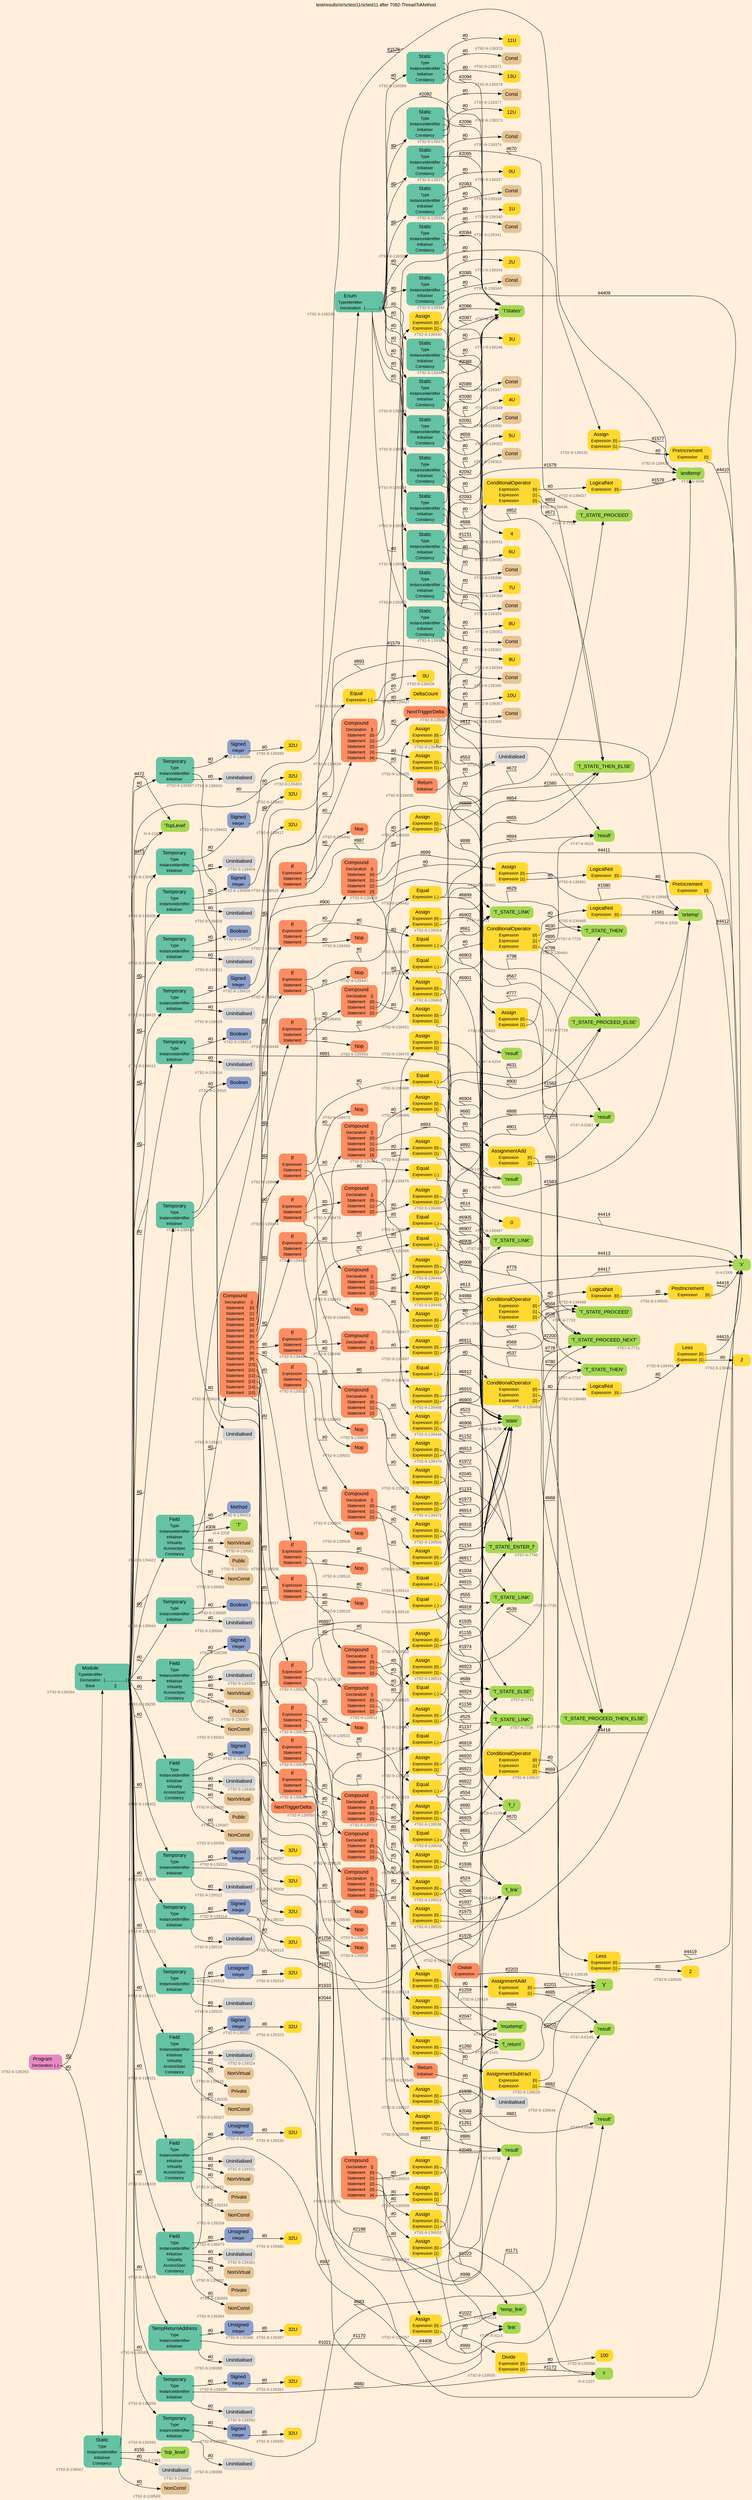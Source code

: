 digraph "test/results/sr/sctest11/sctest11 after T092-ThreadToMethod" {
label = "test/results/sr/sctest11/sctest11 after T092-ThreadToMethod"
labelloc = t
graph [
    rankdir = "LR"
    ranksep = 0.3
    bgcolor = antiquewhite1
    color = black
    fontcolor = black
    fontname = "Arial"
];
node [
    fontname = "Arial"
];
edge [
    fontname = "Arial"
];

// -------------------- node figure --------------------
// -------- block #T92-9-139293 ----------
"#T92-9-139293" [
    fillcolor = "/set28/4"
    xlabel = "#T92-9-139293"
    fontsize = "12"
    fontcolor = grey40
    shape = "plaintext"
    label = <<TABLE BORDER="0" CELLBORDER="0" CELLSPACING="0">
     <TR><TD><FONT COLOR="black" POINT-SIZE="15">Program</FONT></TD></TR>
     <TR><TD><FONT COLOR="black" POINT-SIZE="12">Declaration</FONT></TD><TD PORT="port0"><FONT COLOR="black" POINT-SIZE="12">{..}</FONT></TD></TR>
    </TABLE>>
    style = "rounded,filled"
];

// -------- block #T92-9-139294 ----------
"#T92-9-139294" [
    fillcolor = "/set28/1"
    xlabel = "#T92-9-139294"
    fontsize = "12"
    fontcolor = grey40
    shape = "plaintext"
    label = <<TABLE BORDER="0" CELLBORDER="0" CELLSPACING="0">
     <TR><TD><FONT COLOR="black" POINT-SIZE="15">Module</FONT></TD></TR>
     <TR><TD><FONT COLOR="black" POINT-SIZE="12">TypeIdentifier</FONT></TD><TD PORT="port0"></TD></TR>
     <TR><TD><FONT COLOR="black" POINT-SIZE="12">Declaration</FONT></TD><TD PORT="port1"><FONT COLOR="black" POINT-SIZE="12">{.....................}</FONT></TD></TR>
     <TR><TD><FONT COLOR="black" POINT-SIZE="12">Base</FONT></TD><TD PORT="port2"><FONT COLOR="black" POINT-SIZE="12">{}</FONT></TD></TR>
    </TABLE>>
    style = "rounded,filled"
];

// -------- block #I-4-2162 ----------
"#I-4-2162" [
    fillcolor = "/set28/5"
    xlabel = "#I-4-2162"
    fontsize = "12"
    fontcolor = grey40
    shape = "plaintext"
    label = <<TABLE BORDER="0" CELLBORDER="0" CELLSPACING="0">
     <TR><TD><FONT COLOR="black" POINT-SIZE="15">'TopLevel'</FONT></TD></TR>
    </TABLE>>
    style = "rounded,filled"
];

// -------- block #T92-9-139295 ----------
"#T92-9-139295" [
    fillcolor = "/set28/1"
    xlabel = "#T92-9-139295"
    fontsize = "12"
    fontcolor = grey40
    shape = "plaintext"
    label = <<TABLE BORDER="0" CELLBORDER="0" CELLSPACING="0">
     <TR><TD><FONT COLOR="black" POINT-SIZE="15">Field</FONT></TD></TR>
     <TR><TD><FONT COLOR="black" POINT-SIZE="12">Type</FONT></TD><TD PORT="port0"></TD></TR>
     <TR><TD><FONT COLOR="black" POINT-SIZE="12">InstanceIdentifier</FONT></TD><TD PORT="port1"></TD></TR>
     <TR><TD><FONT COLOR="black" POINT-SIZE="12">Initialiser</FONT></TD><TD PORT="port2"></TD></TR>
     <TR><TD><FONT COLOR="black" POINT-SIZE="12">Virtuality</FONT></TD><TD PORT="port3"></TD></TR>
     <TR><TD><FONT COLOR="black" POINT-SIZE="12">AccessSpec</FONT></TD><TD PORT="port4"></TD></TR>
     <TR><TD><FONT COLOR="black" POINT-SIZE="12">Constancy</FONT></TD><TD PORT="port5"></TD></TR>
    </TABLE>>
    style = "rounded,filled"
];

// -------- block #T92-9-139296 ----------
"#T92-9-139296" [
    fillcolor = "/set28/3"
    xlabel = "#T92-9-139296"
    fontsize = "12"
    fontcolor = grey40
    shape = "plaintext"
    label = <<TABLE BORDER="0" CELLBORDER="0" CELLSPACING="0">
     <TR><TD><FONT COLOR="black" POINT-SIZE="15">Signed</FONT></TD></TR>
     <TR><TD><FONT COLOR="black" POINT-SIZE="12">Integer</FONT></TD><TD PORT="port0"></TD></TR>
    </TABLE>>
    style = "rounded,filled"
];

// -------- block #T92-9-139297 ----------
"#T92-9-139297" [
    fillcolor = "/set28/6"
    xlabel = "#T92-9-139297"
    fontsize = "12"
    fontcolor = grey40
    shape = "plaintext"
    label = <<TABLE BORDER="0" CELLBORDER="0" CELLSPACING="0">
     <TR><TD><FONT COLOR="black" POINT-SIZE="15">32U</FONT></TD></TR>
    </TABLE>>
    style = "rounded,filled"
];

// -------- block #I-4-2169 ----------
"#I-4-2169" [
    fillcolor = "/set28/5"
    xlabel = "#I-4-2169"
    fontsize = "12"
    fontcolor = grey40
    shape = "plaintext"
    label = <<TABLE BORDER="0" CELLBORDER="0" CELLSPACING="0">
     <TR><TD><FONT COLOR="black" POINT-SIZE="15">'x'</FONT></TD></TR>
    </TABLE>>
    style = "rounded,filled"
];

// -------- block #T92-9-139298 ----------
"#T92-9-139298" [
    xlabel = "#T92-9-139298"
    fontsize = "12"
    fontcolor = grey40
    shape = "plaintext"
    label = <<TABLE BORDER="0" CELLBORDER="0" CELLSPACING="0">
     <TR><TD><FONT COLOR="black" POINT-SIZE="15">Uninitialised</FONT></TD></TR>
    </TABLE>>
    style = "rounded,filled"
];

// -------- block #T92-9-139299 ----------
"#T92-9-139299" [
    fillcolor = "/set28/7"
    xlabel = "#T92-9-139299"
    fontsize = "12"
    fontcolor = grey40
    shape = "plaintext"
    label = <<TABLE BORDER="0" CELLBORDER="0" CELLSPACING="0">
     <TR><TD><FONT COLOR="black" POINT-SIZE="15">NonVirtual</FONT></TD></TR>
    </TABLE>>
    style = "rounded,filled"
];

// -------- block #T92-9-139300 ----------
"#T92-9-139300" [
    fillcolor = "/set28/7"
    xlabel = "#T92-9-139300"
    fontsize = "12"
    fontcolor = grey40
    shape = "plaintext"
    label = <<TABLE BORDER="0" CELLBORDER="0" CELLSPACING="0">
     <TR><TD><FONT COLOR="black" POINT-SIZE="15">Public</FONT></TD></TR>
    </TABLE>>
    style = "rounded,filled"
];

// -------- block #T92-9-139301 ----------
"#T92-9-139301" [
    fillcolor = "/set28/7"
    xlabel = "#T92-9-139301"
    fontsize = "12"
    fontcolor = grey40
    shape = "plaintext"
    label = <<TABLE BORDER="0" CELLBORDER="0" CELLSPACING="0">
     <TR><TD><FONT COLOR="black" POINT-SIZE="15">NonConst</FONT></TD></TR>
    </TABLE>>
    style = "rounded,filled"
];

// -------- block #T92-9-139302 ----------
"#T92-9-139302" [
    fillcolor = "/set28/1"
    xlabel = "#T92-9-139302"
    fontsize = "12"
    fontcolor = grey40
    shape = "plaintext"
    label = <<TABLE BORDER="0" CELLBORDER="0" CELLSPACING="0">
     <TR><TD><FONT COLOR="black" POINT-SIZE="15">Field</FONT></TD></TR>
     <TR><TD><FONT COLOR="black" POINT-SIZE="12">Type</FONT></TD><TD PORT="port0"></TD></TR>
     <TR><TD><FONT COLOR="black" POINT-SIZE="12">InstanceIdentifier</FONT></TD><TD PORT="port1"></TD></TR>
     <TR><TD><FONT COLOR="black" POINT-SIZE="12">Initialiser</FONT></TD><TD PORT="port2"></TD></TR>
     <TR><TD><FONT COLOR="black" POINT-SIZE="12">Virtuality</FONT></TD><TD PORT="port3"></TD></TR>
     <TR><TD><FONT COLOR="black" POINT-SIZE="12">AccessSpec</FONT></TD><TD PORT="port4"></TD></TR>
     <TR><TD><FONT COLOR="black" POINT-SIZE="12">Constancy</FONT></TD><TD PORT="port5"></TD></TR>
    </TABLE>>
    style = "rounded,filled"
];

// -------- block #T92-9-139303 ----------
"#T92-9-139303" [
    fillcolor = "/set28/3"
    xlabel = "#T92-9-139303"
    fontsize = "12"
    fontcolor = grey40
    shape = "plaintext"
    label = <<TABLE BORDER="0" CELLBORDER="0" CELLSPACING="0">
     <TR><TD><FONT COLOR="black" POINT-SIZE="15">Signed</FONT></TD></TR>
     <TR><TD><FONT COLOR="black" POINT-SIZE="12">Integer</FONT></TD><TD PORT="port0"></TD></TR>
    </TABLE>>
    style = "rounded,filled"
];

// -------- block #T92-9-139304 ----------
"#T92-9-139304" [
    fillcolor = "/set28/6"
    xlabel = "#T92-9-139304"
    fontsize = "12"
    fontcolor = grey40
    shape = "plaintext"
    label = <<TABLE BORDER="0" CELLBORDER="0" CELLSPACING="0">
     <TR><TD><FONT COLOR="black" POINT-SIZE="15">32U</FONT></TD></TR>
    </TABLE>>
    style = "rounded,filled"
];

// -------- block #I-4-2177 ----------
"#I-4-2177" [
    fillcolor = "/set28/5"
    xlabel = "#I-4-2177"
    fontsize = "12"
    fontcolor = grey40
    shape = "plaintext"
    label = <<TABLE BORDER="0" CELLBORDER="0" CELLSPACING="0">
     <TR><TD><FONT COLOR="black" POINT-SIZE="15">'y'</FONT></TD></TR>
    </TABLE>>
    style = "rounded,filled"
];

// -------- block #T92-9-139305 ----------
"#T92-9-139305" [
    xlabel = "#T92-9-139305"
    fontsize = "12"
    fontcolor = grey40
    shape = "plaintext"
    label = <<TABLE BORDER="0" CELLBORDER="0" CELLSPACING="0">
     <TR><TD><FONT COLOR="black" POINT-SIZE="15">Uninitialised</FONT></TD></TR>
    </TABLE>>
    style = "rounded,filled"
];

// -------- block #T92-9-139306 ----------
"#T92-9-139306" [
    fillcolor = "/set28/7"
    xlabel = "#T92-9-139306"
    fontsize = "12"
    fontcolor = grey40
    shape = "plaintext"
    label = <<TABLE BORDER="0" CELLBORDER="0" CELLSPACING="0">
     <TR><TD><FONT COLOR="black" POINT-SIZE="15">NonVirtual</FONT></TD></TR>
    </TABLE>>
    style = "rounded,filled"
];

// -------- block #T92-9-139307 ----------
"#T92-9-139307" [
    fillcolor = "/set28/7"
    xlabel = "#T92-9-139307"
    fontsize = "12"
    fontcolor = grey40
    shape = "plaintext"
    label = <<TABLE BORDER="0" CELLBORDER="0" CELLSPACING="0">
     <TR><TD><FONT COLOR="black" POINT-SIZE="15">Public</FONT></TD></TR>
    </TABLE>>
    style = "rounded,filled"
];

// -------- block #T92-9-139308 ----------
"#T92-9-139308" [
    fillcolor = "/set28/7"
    xlabel = "#T92-9-139308"
    fontsize = "12"
    fontcolor = grey40
    shape = "plaintext"
    label = <<TABLE BORDER="0" CELLBORDER="0" CELLSPACING="0">
     <TR><TD><FONT COLOR="black" POINT-SIZE="15">NonConst</FONT></TD></TR>
    </TABLE>>
    style = "rounded,filled"
];

// -------- block #T92-9-139309 ----------
"#T92-9-139309" [
    fillcolor = "/set28/1"
    xlabel = "#T92-9-139309"
    fontsize = "12"
    fontcolor = grey40
    shape = "plaintext"
    label = <<TABLE BORDER="0" CELLBORDER="0" CELLSPACING="0">
     <TR><TD><FONT COLOR="black" POINT-SIZE="15">Temporary</FONT></TD></TR>
     <TR><TD><FONT COLOR="black" POINT-SIZE="12">Type</FONT></TD><TD PORT="port0"></TD></TR>
     <TR><TD><FONT COLOR="black" POINT-SIZE="12">InstanceIdentifier</FONT></TD><TD PORT="port1"></TD></TR>
     <TR><TD><FONT COLOR="black" POINT-SIZE="12">Initialiser</FONT></TD><TD PORT="port2"></TD></TR>
    </TABLE>>
    style = "rounded,filled"
];

// -------- block #T92-9-139310 ----------
"#T92-9-139310" [
    fillcolor = "/set28/3"
    xlabel = "#T92-9-139310"
    fontsize = "12"
    fontcolor = grey40
    shape = "plaintext"
    label = <<TABLE BORDER="0" CELLBORDER="0" CELLSPACING="0">
     <TR><TD><FONT COLOR="black" POINT-SIZE="15">Signed</FONT></TD></TR>
     <TR><TD><FONT COLOR="black" POINT-SIZE="12">Integer</FONT></TD><TD PORT="port0"></TD></TR>
    </TABLE>>
    style = "rounded,filled"
];

// -------- block #T92-9-139311 ----------
"#T92-9-139311" [
    fillcolor = "/set28/6"
    xlabel = "#T92-9-139311"
    fontsize = "12"
    fontcolor = grey40
    shape = "plaintext"
    label = <<TABLE BORDER="0" CELLBORDER="0" CELLSPACING="0">
     <TR><TD><FONT COLOR="black" POINT-SIZE="15">32U</FONT></TD></TR>
    </TABLE>>
    style = "rounded,filled"
];

// -------- block #T26-4-3101 ----------
"#T26-4-3101" [
    fillcolor = "/set28/5"
    xlabel = "#T26-4-3101"
    fontsize = "12"
    fontcolor = grey40
    shape = "plaintext"
    label = <<TABLE BORDER="0" CELLBORDER="0" CELLSPACING="0">
     <TR><TD><FONT COLOR="black" POINT-SIZE="15">'f_return'</FONT></TD></TR>
    </TABLE>>
    style = "rounded,filled"
];

// -------- block #T92-9-139312 ----------
"#T92-9-139312" [
    xlabel = "#T92-9-139312"
    fontsize = "12"
    fontcolor = grey40
    shape = "plaintext"
    label = <<TABLE BORDER="0" CELLBORDER="0" CELLSPACING="0">
     <TR><TD><FONT COLOR="black" POINT-SIZE="15">Uninitialised</FONT></TD></TR>
    </TABLE>>
    style = "rounded,filled"
];

// -------- block #T92-9-139313 ----------
"#T92-9-139313" [
    fillcolor = "/set28/1"
    xlabel = "#T92-9-139313"
    fontsize = "12"
    fontcolor = grey40
    shape = "plaintext"
    label = <<TABLE BORDER="0" CELLBORDER="0" CELLSPACING="0">
     <TR><TD><FONT COLOR="black" POINT-SIZE="15">Temporary</FONT></TD></TR>
     <TR><TD><FONT COLOR="black" POINT-SIZE="12">Type</FONT></TD><TD PORT="port0"></TD></TR>
     <TR><TD><FONT COLOR="black" POINT-SIZE="12">InstanceIdentifier</FONT></TD><TD PORT="port1"></TD></TR>
     <TR><TD><FONT COLOR="black" POINT-SIZE="12">Initialiser</FONT></TD><TD PORT="port2"></TD></TR>
    </TABLE>>
    style = "rounded,filled"
];

// -------- block #T92-9-139314 ----------
"#T92-9-139314" [
    fillcolor = "/set28/3"
    xlabel = "#T92-9-139314"
    fontsize = "12"
    fontcolor = grey40
    shape = "plaintext"
    label = <<TABLE BORDER="0" CELLBORDER="0" CELLSPACING="0">
     <TR><TD><FONT COLOR="black" POINT-SIZE="15">Signed</FONT></TD></TR>
     <TR><TD><FONT COLOR="black" POINT-SIZE="12">Integer</FONT></TD><TD PORT="port0"></TD></TR>
    </TABLE>>
    style = "rounded,filled"
];

// -------- block #T92-9-139315 ----------
"#T92-9-139315" [
    fillcolor = "/set28/6"
    xlabel = "#T92-9-139315"
    fontsize = "12"
    fontcolor = grey40
    shape = "plaintext"
    label = <<TABLE BORDER="0" CELLBORDER="0" CELLSPACING="0">
     <TR><TD><FONT COLOR="black" POINT-SIZE="15">32U</FONT></TD></TR>
    </TABLE>>
    style = "rounded,filled"
];

// -------- block #T28-4-3139 ----------
"#T28-4-3139" [
    fillcolor = "/set28/5"
    xlabel = "#T28-4-3139"
    fontsize = "12"
    fontcolor = grey40
    shape = "plaintext"
    label = <<TABLE BORDER="0" CELLBORDER="0" CELLSPACING="0">
     <TR><TD><FONT COLOR="black" POINT-SIZE="15">'f_i'</FONT></TD></TR>
    </TABLE>>
    style = "rounded,filled"
];

// -------- block #T92-9-139316 ----------
"#T92-9-139316" [
    xlabel = "#T92-9-139316"
    fontsize = "12"
    fontcolor = grey40
    shape = "plaintext"
    label = <<TABLE BORDER="0" CELLBORDER="0" CELLSPACING="0">
     <TR><TD><FONT COLOR="black" POINT-SIZE="15">Uninitialised</FONT></TD></TR>
    </TABLE>>
    style = "rounded,filled"
];

// -------- block #T92-9-139317 ----------
"#T92-9-139317" [
    fillcolor = "/set28/1"
    xlabel = "#T92-9-139317"
    fontsize = "12"
    fontcolor = grey40
    shape = "plaintext"
    label = <<TABLE BORDER="0" CELLBORDER="0" CELLSPACING="0">
     <TR><TD><FONT COLOR="black" POINT-SIZE="15">Temporary</FONT></TD></TR>
     <TR><TD><FONT COLOR="black" POINT-SIZE="12">Type</FONT></TD><TD PORT="port0"></TD></TR>
     <TR><TD><FONT COLOR="black" POINT-SIZE="12">InstanceIdentifier</FONT></TD><TD PORT="port1"></TD></TR>
     <TR><TD><FONT COLOR="black" POINT-SIZE="12">Initialiser</FONT></TD><TD PORT="port2"></TD></TR>
    </TABLE>>
    style = "rounded,filled"
];

// -------- block #T92-9-139318 ----------
"#T92-9-139318" [
    fillcolor = "/set28/3"
    xlabel = "#T92-9-139318"
    fontsize = "12"
    fontcolor = grey40
    shape = "plaintext"
    label = <<TABLE BORDER="0" CELLBORDER="0" CELLSPACING="0">
     <TR><TD><FONT COLOR="black" POINT-SIZE="15">Unsigned</FONT></TD></TR>
     <TR><TD><FONT COLOR="black" POINT-SIZE="12">Integer</FONT></TD><TD PORT="port0"></TD></TR>
    </TABLE>>
    style = "rounded,filled"
];

// -------- block #T92-9-139319 ----------
"#T92-9-139319" [
    fillcolor = "/set28/6"
    xlabel = "#T92-9-139319"
    fontsize = "12"
    fontcolor = grey40
    shape = "plaintext"
    label = <<TABLE BORDER="0" CELLBORDER="0" CELLSPACING="0">
     <TR><TD><FONT COLOR="black" POINT-SIZE="15">32U</FONT></TD></TR>
    </TABLE>>
    style = "rounded,filled"
];

// -------- block #T28-4-3140 ----------
"#T28-4-3140" [
    fillcolor = "/set28/5"
    xlabel = "#T28-4-3140"
    fontsize = "12"
    fontcolor = grey40
    shape = "plaintext"
    label = <<TABLE BORDER="0" CELLBORDER="0" CELLSPACING="0">
     <TR><TD><FONT COLOR="black" POINT-SIZE="15">'f_link'</FONT></TD></TR>
    </TABLE>>
    style = "rounded,filled"
];

// -------- block #T92-9-139320 ----------
"#T92-9-139320" [
    xlabel = "#T92-9-139320"
    fontsize = "12"
    fontcolor = grey40
    shape = "plaintext"
    label = <<TABLE BORDER="0" CELLBORDER="0" CELLSPACING="0">
     <TR><TD><FONT COLOR="black" POINT-SIZE="15">Uninitialised</FONT></TD></TR>
    </TABLE>>
    style = "rounded,filled"
];

// -------- block #T92-9-139321 ----------
"#T92-9-139321" [
    fillcolor = "/set28/1"
    xlabel = "#T92-9-139321"
    fontsize = "12"
    fontcolor = grey40
    shape = "plaintext"
    label = <<TABLE BORDER="0" CELLBORDER="0" CELLSPACING="0">
     <TR><TD><FONT COLOR="black" POINT-SIZE="15">Field</FONT></TD></TR>
     <TR><TD><FONT COLOR="black" POINT-SIZE="12">Type</FONT></TD><TD PORT="port0"></TD></TR>
     <TR><TD><FONT COLOR="black" POINT-SIZE="12">InstanceIdentifier</FONT></TD><TD PORT="port1"></TD></TR>
     <TR><TD><FONT COLOR="black" POINT-SIZE="12">Initialiser</FONT></TD><TD PORT="port2"></TD></TR>
     <TR><TD><FONT COLOR="black" POINT-SIZE="12">Virtuality</FONT></TD><TD PORT="port3"></TD></TR>
     <TR><TD><FONT COLOR="black" POINT-SIZE="12">AccessSpec</FONT></TD><TD PORT="port4"></TD></TR>
     <TR><TD><FONT COLOR="black" POINT-SIZE="12">Constancy</FONT></TD><TD PORT="port5"></TD></TR>
    </TABLE>>
    style = "rounded,filled"
];

// -------- block #T92-9-139322 ----------
"#T92-9-139322" [
    fillcolor = "/set28/3"
    xlabel = "#T92-9-139322"
    fontsize = "12"
    fontcolor = grey40
    shape = "plaintext"
    label = <<TABLE BORDER="0" CELLBORDER="0" CELLSPACING="0">
     <TR><TD><FONT COLOR="black" POINT-SIZE="15">Signed</FONT></TD></TR>
     <TR><TD><FONT COLOR="black" POINT-SIZE="12">Integer</FONT></TD><TD PORT="port0"></TD></TR>
    </TABLE>>
    style = "rounded,filled"
];

// -------- block #T92-9-139323 ----------
"#T92-9-139323" [
    fillcolor = "/set28/6"
    xlabel = "#T92-9-139323"
    fontsize = "12"
    fontcolor = grey40
    shape = "plaintext"
    label = <<TABLE BORDER="0" CELLBORDER="0" CELLSPACING="0">
     <TR><TD><FONT COLOR="black" POINT-SIZE="15">32U</FONT></TD></TR>
    </TABLE>>
    style = "rounded,filled"
];

// -------- block #I-4-2207 ----------
"#I-4-2207" [
    fillcolor = "/set28/5"
    xlabel = "#I-4-2207"
    fontsize = "12"
    fontcolor = grey40
    shape = "plaintext"
    label = <<TABLE BORDER="0" CELLBORDER="0" CELLSPACING="0">
     <TR><TD><FONT COLOR="black" POINT-SIZE="15">'i'</FONT></TD></TR>
    </TABLE>>
    style = "rounded,filled"
];

// -------- block #T92-9-139324 ----------
"#T92-9-139324" [
    xlabel = "#T92-9-139324"
    fontsize = "12"
    fontcolor = grey40
    shape = "plaintext"
    label = <<TABLE BORDER="0" CELLBORDER="0" CELLSPACING="0">
     <TR><TD><FONT COLOR="black" POINT-SIZE="15">Uninitialised</FONT></TD></TR>
    </TABLE>>
    style = "rounded,filled"
];

// -------- block #T92-9-139325 ----------
"#T92-9-139325" [
    fillcolor = "/set28/7"
    xlabel = "#T92-9-139325"
    fontsize = "12"
    fontcolor = grey40
    shape = "plaintext"
    label = <<TABLE BORDER="0" CELLBORDER="0" CELLSPACING="0">
     <TR><TD><FONT COLOR="black" POINT-SIZE="15">NonVirtual</FONT></TD></TR>
    </TABLE>>
    style = "rounded,filled"
];

// -------- block #T92-9-139326 ----------
"#T92-9-139326" [
    fillcolor = "/set28/7"
    xlabel = "#T92-9-139326"
    fontsize = "12"
    fontcolor = grey40
    shape = "plaintext"
    label = <<TABLE BORDER="0" CELLBORDER="0" CELLSPACING="0">
     <TR><TD><FONT COLOR="black" POINT-SIZE="15">Private</FONT></TD></TR>
    </TABLE>>
    style = "rounded,filled"
];

// -------- block #T92-9-139327 ----------
"#T92-9-139327" [
    fillcolor = "/set28/7"
    xlabel = "#T92-9-139327"
    fontsize = "12"
    fontcolor = grey40
    shape = "plaintext"
    label = <<TABLE BORDER="0" CELLBORDER="0" CELLSPACING="0">
     <TR><TD><FONT COLOR="black" POINT-SIZE="15">NonConst</FONT></TD></TR>
    </TABLE>>
    style = "rounded,filled"
];

// -------- block #T92-9-139328 ----------
"#T92-9-139328" [
    fillcolor = "/set28/1"
    xlabel = "#T92-9-139328"
    fontsize = "12"
    fontcolor = grey40
    shape = "plaintext"
    label = <<TABLE BORDER="0" CELLBORDER="0" CELLSPACING="0">
     <TR><TD><FONT COLOR="black" POINT-SIZE="15">Field</FONT></TD></TR>
     <TR><TD><FONT COLOR="black" POINT-SIZE="12">Type</FONT></TD><TD PORT="port0"></TD></TR>
     <TR><TD><FONT COLOR="black" POINT-SIZE="12">InstanceIdentifier</FONT></TD><TD PORT="port1"></TD></TR>
     <TR><TD><FONT COLOR="black" POINT-SIZE="12">Initialiser</FONT></TD><TD PORT="port2"></TD></TR>
     <TR><TD><FONT COLOR="black" POINT-SIZE="12">Virtuality</FONT></TD><TD PORT="port3"></TD></TR>
     <TR><TD><FONT COLOR="black" POINT-SIZE="12">AccessSpec</FONT></TD><TD PORT="port4"></TD></TR>
     <TR><TD><FONT COLOR="black" POINT-SIZE="12">Constancy</FONT></TD><TD PORT="port5"></TD></TR>
    </TABLE>>
    style = "rounded,filled"
];

// -------- block #T92-9-139329 ----------
"#T92-9-139329" [
    fillcolor = "/set28/3"
    xlabel = "#T92-9-139329"
    fontsize = "12"
    fontcolor = grey40
    shape = "plaintext"
    label = <<TABLE BORDER="0" CELLBORDER="0" CELLSPACING="0">
     <TR><TD><FONT COLOR="black" POINT-SIZE="15">Unsigned</FONT></TD></TR>
     <TR><TD><FONT COLOR="black" POINT-SIZE="12">Integer</FONT></TD><TD PORT="port0"></TD></TR>
    </TABLE>>
    style = "rounded,filled"
];

// -------- block #T92-9-139330 ----------
"#T92-9-139330" [
    fillcolor = "/set28/6"
    xlabel = "#T92-9-139330"
    fontsize = "12"
    fontcolor = grey40
    shape = "plaintext"
    label = <<TABLE BORDER="0" CELLBORDER="0" CELLSPACING="0">
     <TR><TD><FONT COLOR="black" POINT-SIZE="15">32U</FONT></TD></TR>
    </TABLE>>
    style = "rounded,filled"
];

// -------- block #T27-4-3113 ----------
"#T27-4-3113" [
    fillcolor = "/set28/5"
    xlabel = "#T27-4-3113"
    fontsize = "12"
    fontcolor = grey40
    shape = "plaintext"
    label = <<TABLE BORDER="0" CELLBORDER="0" CELLSPACING="0">
     <TR><TD><FONT COLOR="black" POINT-SIZE="15">'link'</FONT></TD></TR>
    </TABLE>>
    style = "rounded,filled"
];

// -------- block #T92-9-139331 ----------
"#T92-9-139331" [
    xlabel = "#T92-9-139331"
    fontsize = "12"
    fontcolor = grey40
    shape = "plaintext"
    label = <<TABLE BORDER="0" CELLBORDER="0" CELLSPACING="0">
     <TR><TD><FONT COLOR="black" POINT-SIZE="15">Uninitialised</FONT></TD></TR>
    </TABLE>>
    style = "rounded,filled"
];

// -------- block #T92-9-139332 ----------
"#T92-9-139332" [
    fillcolor = "/set28/7"
    xlabel = "#T92-9-139332"
    fontsize = "12"
    fontcolor = grey40
    shape = "plaintext"
    label = <<TABLE BORDER="0" CELLBORDER="0" CELLSPACING="0">
     <TR><TD><FONT COLOR="black" POINT-SIZE="15">NonVirtual</FONT></TD></TR>
    </TABLE>>
    style = "rounded,filled"
];

// -------- block #T92-9-139333 ----------
"#T92-9-139333" [
    fillcolor = "/set28/7"
    xlabel = "#T92-9-139333"
    fontsize = "12"
    fontcolor = grey40
    shape = "plaintext"
    label = <<TABLE BORDER="0" CELLBORDER="0" CELLSPACING="0">
     <TR><TD><FONT COLOR="black" POINT-SIZE="15">Private</FONT></TD></TR>
    </TABLE>>
    style = "rounded,filled"
];

// -------- block #T92-9-139334 ----------
"#T92-9-139334" [
    fillcolor = "/set28/7"
    xlabel = "#T92-9-139334"
    fontsize = "12"
    fontcolor = grey40
    shape = "plaintext"
    label = <<TABLE BORDER="0" CELLBORDER="0" CELLSPACING="0">
     <TR><TD><FONT COLOR="black" POINT-SIZE="15">NonConst</FONT></TD></TR>
    </TABLE>>
    style = "rounded,filled"
];

// -------- block #T92-9-139335 ----------
"#T92-9-139335" [
    fillcolor = "/set28/1"
    xlabel = "#T92-9-139335"
    fontsize = "12"
    fontcolor = grey40
    shape = "plaintext"
    label = <<TABLE BORDER="0" CELLBORDER="0" CELLSPACING="0">
     <TR><TD><FONT COLOR="black" POINT-SIZE="15">Enum</FONT></TD></TR>
     <TR><TD><FONT COLOR="black" POINT-SIZE="12">TypeIdentifier</FONT></TD><TD PORT="port0"></TD></TR>
     <TR><TD><FONT COLOR="black" POINT-SIZE="12">Declaration</FONT></TD><TD PORT="port1"><FONT COLOR="black" POINT-SIZE="12">{..............}</FONT></TD></TR>
    </TABLE>>
    style = "rounded,filled"
];

// -------- block #T67-4-7718 ----------
"#T67-4-7718" [
    fillcolor = "/set28/5"
    xlabel = "#T67-4-7718"
    fontsize = "12"
    fontcolor = grey40
    shape = "plaintext"
    label = <<TABLE BORDER="0" CELLBORDER="0" CELLSPACING="0">
     <TR><TD><FONT COLOR="black" POINT-SIZE="15">'TStates'</FONT></TD></TR>
    </TABLE>>
    style = "rounded,filled"
];

// -------- block #T92-9-139336 ----------
"#T92-9-139336" [
    fillcolor = "/set28/1"
    xlabel = "#T92-9-139336"
    fontsize = "12"
    fontcolor = grey40
    shape = "plaintext"
    label = <<TABLE BORDER="0" CELLBORDER="0" CELLSPACING="0">
     <TR><TD><FONT COLOR="black" POINT-SIZE="15">Static</FONT></TD></TR>
     <TR><TD><FONT COLOR="black" POINT-SIZE="12">Type</FONT></TD><TD PORT="port0"></TD></TR>
     <TR><TD><FONT COLOR="black" POINT-SIZE="12">InstanceIdentifier</FONT></TD><TD PORT="port1"></TD></TR>
     <TR><TD><FONT COLOR="black" POINT-SIZE="12">Initialiser</FONT></TD><TD PORT="port2"></TD></TR>
     <TR><TD><FONT COLOR="black" POINT-SIZE="12">Constancy</FONT></TD><TD PORT="port3"></TD></TR>
    </TABLE>>
    style = "rounded,filled"
];

// -------- block #T67-4-7719 ----------
"#T67-4-7719" [
    fillcolor = "/set28/5"
    xlabel = "#T67-4-7719"
    fontsize = "12"
    fontcolor = grey40
    shape = "plaintext"
    label = <<TABLE BORDER="0" CELLBORDER="0" CELLSPACING="0">
     <TR><TD><FONT COLOR="black" POINT-SIZE="15">'T_STATE_PROCEED'</FONT></TD></TR>
    </TABLE>>
    style = "rounded,filled"
];

// -------- block #T92-9-139337 ----------
"#T92-9-139337" [
    fillcolor = "/set28/6"
    xlabel = "#T92-9-139337"
    fontsize = "12"
    fontcolor = grey40
    shape = "plaintext"
    label = <<TABLE BORDER="0" CELLBORDER="0" CELLSPACING="0">
     <TR><TD><FONT COLOR="black" POINT-SIZE="15">0U</FONT></TD></TR>
    </TABLE>>
    style = "rounded,filled"
];

// -------- block #T92-9-139338 ----------
"#T92-9-139338" [
    fillcolor = "/set28/7"
    xlabel = "#T92-9-139338"
    fontsize = "12"
    fontcolor = grey40
    shape = "plaintext"
    label = <<TABLE BORDER="0" CELLBORDER="0" CELLSPACING="0">
     <TR><TD><FONT COLOR="black" POINT-SIZE="15">Const</FONT></TD></TR>
    </TABLE>>
    style = "rounded,filled"
];

// -------- block #T92-9-139339 ----------
"#T92-9-139339" [
    fillcolor = "/set28/1"
    xlabel = "#T92-9-139339"
    fontsize = "12"
    fontcolor = grey40
    shape = "plaintext"
    label = <<TABLE BORDER="0" CELLBORDER="0" CELLSPACING="0">
     <TR><TD><FONT COLOR="black" POINT-SIZE="15">Static</FONT></TD></TR>
     <TR><TD><FONT COLOR="black" POINT-SIZE="12">Type</FONT></TD><TD PORT="port0"></TD></TR>
     <TR><TD><FONT COLOR="black" POINT-SIZE="12">InstanceIdentifier</FONT></TD><TD PORT="port1"></TD></TR>
     <TR><TD><FONT COLOR="black" POINT-SIZE="12">Initialiser</FONT></TD><TD PORT="port2"></TD></TR>
     <TR><TD><FONT COLOR="black" POINT-SIZE="12">Constancy</FONT></TD><TD PORT="port3"></TD></TR>
    </TABLE>>
    style = "rounded,filled"
];

// -------- block #T67-4-7721 ----------
"#T67-4-7721" [
    fillcolor = "/set28/5"
    xlabel = "#T67-4-7721"
    fontsize = "12"
    fontcolor = grey40
    shape = "plaintext"
    label = <<TABLE BORDER="0" CELLBORDER="0" CELLSPACING="0">
     <TR><TD><FONT COLOR="black" POINT-SIZE="15">'T_STATE_LINK'</FONT></TD></TR>
    </TABLE>>
    style = "rounded,filled"
];

// -------- block #T92-9-139340 ----------
"#T92-9-139340" [
    fillcolor = "/set28/6"
    xlabel = "#T92-9-139340"
    fontsize = "12"
    fontcolor = grey40
    shape = "plaintext"
    label = <<TABLE BORDER="0" CELLBORDER="0" CELLSPACING="0">
     <TR><TD><FONT COLOR="black" POINT-SIZE="15">1U</FONT></TD></TR>
    </TABLE>>
    style = "rounded,filled"
];

// -------- block #T92-9-139341 ----------
"#T92-9-139341" [
    fillcolor = "/set28/7"
    xlabel = "#T92-9-139341"
    fontsize = "12"
    fontcolor = grey40
    shape = "plaintext"
    label = <<TABLE BORDER="0" CELLBORDER="0" CELLSPACING="0">
     <TR><TD><FONT COLOR="black" POINT-SIZE="15">Const</FONT></TD></TR>
    </TABLE>>
    style = "rounded,filled"
];

// -------- block #T92-9-139342 ----------
"#T92-9-139342" [
    fillcolor = "/set28/1"
    xlabel = "#T92-9-139342"
    fontsize = "12"
    fontcolor = grey40
    shape = "plaintext"
    label = <<TABLE BORDER="0" CELLBORDER="0" CELLSPACING="0">
     <TR><TD><FONT COLOR="black" POINT-SIZE="15">Static</FONT></TD></TR>
     <TR><TD><FONT COLOR="black" POINT-SIZE="12">Type</FONT></TD><TD PORT="port0"></TD></TR>
     <TR><TD><FONT COLOR="black" POINT-SIZE="12">InstanceIdentifier</FONT></TD><TD PORT="port1"></TD></TR>
     <TR><TD><FONT COLOR="black" POINT-SIZE="12">Initialiser</FONT></TD><TD PORT="port2"></TD></TR>
     <TR><TD><FONT COLOR="black" POINT-SIZE="12">Constancy</FONT></TD><TD PORT="port3"></TD></TR>
    </TABLE>>
    style = "rounded,filled"
];

// -------- block #T67-4-7723 ----------
"#T67-4-7723" [
    fillcolor = "/set28/5"
    xlabel = "#T67-4-7723"
    fontsize = "12"
    fontcolor = grey40
    shape = "plaintext"
    label = <<TABLE BORDER="0" CELLBORDER="0" CELLSPACING="0">
     <TR><TD><FONT COLOR="black" POINT-SIZE="15">'T_STATE_THEN_ELSE'</FONT></TD></TR>
    </TABLE>>
    style = "rounded,filled"
];

// -------- block #T92-9-139343 ----------
"#T92-9-139343" [
    fillcolor = "/set28/6"
    xlabel = "#T92-9-139343"
    fontsize = "12"
    fontcolor = grey40
    shape = "plaintext"
    label = <<TABLE BORDER="0" CELLBORDER="0" CELLSPACING="0">
     <TR><TD><FONT COLOR="black" POINT-SIZE="15">2U</FONT></TD></TR>
    </TABLE>>
    style = "rounded,filled"
];

// -------- block #T92-9-139344 ----------
"#T92-9-139344" [
    fillcolor = "/set28/7"
    xlabel = "#T92-9-139344"
    fontsize = "12"
    fontcolor = grey40
    shape = "plaintext"
    label = <<TABLE BORDER="0" CELLBORDER="0" CELLSPACING="0">
     <TR><TD><FONT COLOR="black" POINT-SIZE="15">Const</FONT></TD></TR>
    </TABLE>>
    style = "rounded,filled"
];

// -------- block #T92-9-139345 ----------
"#T92-9-139345" [
    fillcolor = "/set28/1"
    xlabel = "#T92-9-139345"
    fontsize = "12"
    fontcolor = grey40
    shape = "plaintext"
    label = <<TABLE BORDER="0" CELLBORDER="0" CELLSPACING="0">
     <TR><TD><FONT COLOR="black" POINT-SIZE="15">Static</FONT></TD></TR>
     <TR><TD><FONT COLOR="black" POINT-SIZE="12">Type</FONT></TD><TD PORT="port0"></TD></TR>
     <TR><TD><FONT COLOR="black" POINT-SIZE="12">InstanceIdentifier</FONT></TD><TD PORT="port1"></TD></TR>
     <TR><TD><FONT COLOR="black" POINT-SIZE="12">Initialiser</FONT></TD><TD PORT="port2"></TD></TR>
     <TR><TD><FONT COLOR="black" POINT-SIZE="12">Constancy</FONT></TD><TD PORT="port3"></TD></TR>
    </TABLE>>
    style = "rounded,filled"
];

// -------- block #T67-4-7725 ----------
"#T67-4-7725" [
    fillcolor = "/set28/5"
    xlabel = "#T67-4-7725"
    fontsize = "12"
    fontcolor = grey40
    shape = "plaintext"
    label = <<TABLE BORDER="0" CELLBORDER="0" CELLSPACING="0">
     <TR><TD><FONT COLOR="black" POINT-SIZE="15">'T_STATE_THEN'</FONT></TD></TR>
    </TABLE>>
    style = "rounded,filled"
];

// -------- block #T92-9-139346 ----------
"#T92-9-139346" [
    fillcolor = "/set28/6"
    xlabel = "#T92-9-139346"
    fontsize = "12"
    fontcolor = grey40
    shape = "plaintext"
    label = <<TABLE BORDER="0" CELLBORDER="0" CELLSPACING="0">
     <TR><TD><FONT COLOR="black" POINT-SIZE="15">3U</FONT></TD></TR>
    </TABLE>>
    style = "rounded,filled"
];

// -------- block #T92-9-139347 ----------
"#T92-9-139347" [
    fillcolor = "/set28/7"
    xlabel = "#T92-9-139347"
    fontsize = "12"
    fontcolor = grey40
    shape = "plaintext"
    label = <<TABLE BORDER="0" CELLBORDER="0" CELLSPACING="0">
     <TR><TD><FONT COLOR="black" POINT-SIZE="15">Const</FONT></TD></TR>
    </TABLE>>
    style = "rounded,filled"
];

// -------- block #T92-9-139348 ----------
"#T92-9-139348" [
    fillcolor = "/set28/1"
    xlabel = "#T92-9-139348"
    fontsize = "12"
    fontcolor = grey40
    shape = "plaintext"
    label = <<TABLE BORDER="0" CELLBORDER="0" CELLSPACING="0">
     <TR><TD><FONT COLOR="black" POINT-SIZE="15">Static</FONT></TD></TR>
     <TR><TD><FONT COLOR="black" POINT-SIZE="12">Type</FONT></TD><TD PORT="port0"></TD></TR>
     <TR><TD><FONT COLOR="black" POINT-SIZE="12">InstanceIdentifier</FONT></TD><TD PORT="port1"></TD></TR>
     <TR><TD><FONT COLOR="black" POINT-SIZE="12">Initialiser</FONT></TD><TD PORT="port2"></TD></TR>
     <TR><TD><FONT COLOR="black" POINT-SIZE="12">Constancy</FONT></TD><TD PORT="port3"></TD></TR>
    </TABLE>>
    style = "rounded,filled"
];

// -------- block #T67-4-7727 ----------
"#T67-4-7727" [
    fillcolor = "/set28/5"
    xlabel = "#T67-4-7727"
    fontsize = "12"
    fontcolor = grey40
    shape = "plaintext"
    label = <<TABLE BORDER="0" CELLBORDER="0" CELLSPACING="0">
     <TR><TD><FONT COLOR="black" POINT-SIZE="15">'T_STATE_LINK'</FONT></TD></TR>
    </TABLE>>
    style = "rounded,filled"
];

// -------- block #T92-9-139349 ----------
"#T92-9-139349" [
    fillcolor = "/set28/6"
    xlabel = "#T92-9-139349"
    fontsize = "12"
    fontcolor = grey40
    shape = "plaintext"
    label = <<TABLE BORDER="0" CELLBORDER="0" CELLSPACING="0">
     <TR><TD><FONT COLOR="black" POINT-SIZE="15">4U</FONT></TD></TR>
    </TABLE>>
    style = "rounded,filled"
];

// -------- block #T92-9-139350 ----------
"#T92-9-139350" [
    fillcolor = "/set28/7"
    xlabel = "#T92-9-139350"
    fontsize = "12"
    fontcolor = grey40
    shape = "plaintext"
    label = <<TABLE BORDER="0" CELLBORDER="0" CELLSPACING="0">
     <TR><TD><FONT COLOR="black" POINT-SIZE="15">Const</FONT></TD></TR>
    </TABLE>>
    style = "rounded,filled"
];

// -------- block #T92-9-139351 ----------
"#T92-9-139351" [
    fillcolor = "/set28/1"
    xlabel = "#T92-9-139351"
    fontsize = "12"
    fontcolor = grey40
    shape = "plaintext"
    label = <<TABLE BORDER="0" CELLBORDER="0" CELLSPACING="0">
     <TR><TD><FONT COLOR="black" POINT-SIZE="15">Static</FONT></TD></TR>
     <TR><TD><FONT COLOR="black" POINT-SIZE="12">Type</FONT></TD><TD PORT="port0"></TD></TR>
     <TR><TD><FONT COLOR="black" POINT-SIZE="12">InstanceIdentifier</FONT></TD><TD PORT="port1"></TD></TR>
     <TR><TD><FONT COLOR="black" POINT-SIZE="12">Initialiser</FONT></TD><TD PORT="port2"></TD></TR>
     <TR><TD><FONT COLOR="black" POINT-SIZE="12">Constancy</FONT></TD><TD PORT="port3"></TD></TR>
    </TABLE>>
    style = "rounded,filled"
];

// -------- block #T67-4-7729 ----------
"#T67-4-7729" [
    fillcolor = "/set28/5"
    xlabel = "#T67-4-7729"
    fontsize = "12"
    fontcolor = grey40
    shape = "plaintext"
    label = <<TABLE BORDER="0" CELLBORDER="0" CELLSPACING="0">
     <TR><TD><FONT COLOR="black" POINT-SIZE="15">'T_STATE_PROCEED_ELSE'</FONT></TD></TR>
    </TABLE>>
    style = "rounded,filled"
];

// -------- block #T92-9-139352 ----------
"#T92-9-139352" [
    fillcolor = "/set28/6"
    xlabel = "#T92-9-139352"
    fontsize = "12"
    fontcolor = grey40
    shape = "plaintext"
    label = <<TABLE BORDER="0" CELLBORDER="0" CELLSPACING="0">
     <TR><TD><FONT COLOR="black" POINT-SIZE="15">5U</FONT></TD></TR>
    </TABLE>>
    style = "rounded,filled"
];

// -------- block #T92-9-139353 ----------
"#T92-9-139353" [
    fillcolor = "/set28/7"
    xlabel = "#T92-9-139353"
    fontsize = "12"
    fontcolor = grey40
    shape = "plaintext"
    label = <<TABLE BORDER="0" CELLBORDER="0" CELLSPACING="0">
     <TR><TD><FONT COLOR="black" POINT-SIZE="15">Const</FONT></TD></TR>
    </TABLE>>
    style = "rounded,filled"
];

// -------- block #T92-9-139354 ----------
"#T92-9-139354" [
    fillcolor = "/set28/1"
    xlabel = "#T92-9-139354"
    fontsize = "12"
    fontcolor = grey40
    shape = "plaintext"
    label = <<TABLE BORDER="0" CELLBORDER="0" CELLSPACING="0">
     <TR><TD><FONT COLOR="black" POINT-SIZE="15">Static</FONT></TD></TR>
     <TR><TD><FONT COLOR="black" POINT-SIZE="12">Type</FONT></TD><TD PORT="port0"></TD></TR>
     <TR><TD><FONT COLOR="black" POINT-SIZE="12">InstanceIdentifier</FONT></TD><TD PORT="port1"></TD></TR>
     <TR><TD><FONT COLOR="black" POINT-SIZE="12">Initialiser</FONT></TD><TD PORT="port2"></TD></TR>
     <TR><TD><FONT COLOR="black" POINT-SIZE="12">Constancy</FONT></TD><TD PORT="port3"></TD></TR>
    </TABLE>>
    style = "rounded,filled"
];

// -------- block #T67-4-7731 ----------
"#T67-4-7731" [
    fillcolor = "/set28/5"
    xlabel = "#T67-4-7731"
    fontsize = "12"
    fontcolor = grey40
    shape = "plaintext"
    label = <<TABLE BORDER="0" CELLBORDER="0" CELLSPACING="0">
     <TR><TD><FONT COLOR="black" POINT-SIZE="15">'T_STATE_PROCEED_NEXT'</FONT></TD></TR>
    </TABLE>>
    style = "rounded,filled"
];

// -------- block #T92-9-139355 ----------
"#T92-9-139355" [
    fillcolor = "/set28/6"
    xlabel = "#T92-9-139355"
    fontsize = "12"
    fontcolor = grey40
    shape = "plaintext"
    label = <<TABLE BORDER="0" CELLBORDER="0" CELLSPACING="0">
     <TR><TD><FONT COLOR="black" POINT-SIZE="15">6U</FONT></TD></TR>
    </TABLE>>
    style = "rounded,filled"
];

// -------- block #T92-9-139356 ----------
"#T92-9-139356" [
    fillcolor = "/set28/7"
    xlabel = "#T92-9-139356"
    fontsize = "12"
    fontcolor = grey40
    shape = "plaintext"
    label = <<TABLE BORDER="0" CELLBORDER="0" CELLSPACING="0">
     <TR><TD><FONT COLOR="black" POINT-SIZE="15">Const</FONT></TD></TR>
    </TABLE>>
    style = "rounded,filled"
];

// -------- block #T92-9-139357 ----------
"#T92-9-139357" [
    fillcolor = "/set28/1"
    xlabel = "#T92-9-139357"
    fontsize = "12"
    fontcolor = grey40
    shape = "plaintext"
    label = <<TABLE BORDER="0" CELLBORDER="0" CELLSPACING="0">
     <TR><TD><FONT COLOR="black" POINT-SIZE="15">Static</FONT></TD></TR>
     <TR><TD><FONT COLOR="black" POINT-SIZE="12">Type</FONT></TD><TD PORT="port0"></TD></TR>
     <TR><TD><FONT COLOR="black" POINT-SIZE="12">InstanceIdentifier</FONT></TD><TD PORT="port1"></TD></TR>
     <TR><TD><FONT COLOR="black" POINT-SIZE="12">Initialiser</FONT></TD><TD PORT="port2"></TD></TR>
     <TR><TD><FONT COLOR="black" POINT-SIZE="12">Constancy</FONT></TD><TD PORT="port3"></TD></TR>
    </TABLE>>
    style = "rounded,filled"
];

// -------- block #T67-4-7733 ----------
"#T67-4-7733" [
    fillcolor = "/set28/5"
    xlabel = "#T67-4-7733"
    fontsize = "12"
    fontcolor = grey40
    shape = "plaintext"
    label = <<TABLE BORDER="0" CELLBORDER="0" CELLSPACING="0">
     <TR><TD><FONT COLOR="black" POINT-SIZE="15">'T_STATE_PROCEED'</FONT></TD></TR>
    </TABLE>>
    style = "rounded,filled"
];

// -------- block #T92-9-139358 ----------
"#T92-9-139358" [
    fillcolor = "/set28/6"
    xlabel = "#T92-9-139358"
    fontsize = "12"
    fontcolor = grey40
    shape = "plaintext"
    label = <<TABLE BORDER="0" CELLBORDER="0" CELLSPACING="0">
     <TR><TD><FONT COLOR="black" POINT-SIZE="15">7U</FONT></TD></TR>
    </TABLE>>
    style = "rounded,filled"
];

// -------- block #T92-9-139359 ----------
"#T92-9-139359" [
    fillcolor = "/set28/7"
    xlabel = "#T92-9-139359"
    fontsize = "12"
    fontcolor = grey40
    shape = "plaintext"
    label = <<TABLE BORDER="0" CELLBORDER="0" CELLSPACING="0">
     <TR><TD><FONT COLOR="black" POINT-SIZE="15">Const</FONT></TD></TR>
    </TABLE>>
    style = "rounded,filled"
];

// -------- block #T92-9-139360 ----------
"#T92-9-139360" [
    fillcolor = "/set28/1"
    xlabel = "#T92-9-139360"
    fontsize = "12"
    fontcolor = grey40
    shape = "plaintext"
    label = <<TABLE BORDER="0" CELLBORDER="0" CELLSPACING="0">
     <TR><TD><FONT COLOR="black" POINT-SIZE="15">Static</FONT></TD></TR>
     <TR><TD><FONT COLOR="black" POINT-SIZE="12">Type</FONT></TD><TD PORT="port0"></TD></TR>
     <TR><TD><FONT COLOR="black" POINT-SIZE="12">InstanceIdentifier</FONT></TD><TD PORT="port1"></TD></TR>
     <TR><TD><FONT COLOR="black" POINT-SIZE="12">Initialiser</FONT></TD><TD PORT="port2"></TD></TR>
     <TR><TD><FONT COLOR="black" POINT-SIZE="12">Constancy</FONT></TD><TD PORT="port3"></TD></TR>
    </TABLE>>
    style = "rounded,filled"
];

// -------- block #T67-4-7735 ----------
"#T67-4-7735" [
    fillcolor = "/set28/5"
    xlabel = "#T67-4-7735"
    fontsize = "12"
    fontcolor = grey40
    shape = "plaintext"
    label = <<TABLE BORDER="0" CELLBORDER="0" CELLSPACING="0">
     <TR><TD><FONT COLOR="black" POINT-SIZE="15">'T_STATE_LINK'</FONT></TD></TR>
    </TABLE>>
    style = "rounded,filled"
];

// -------- block #T92-9-139361 ----------
"#T92-9-139361" [
    fillcolor = "/set28/6"
    xlabel = "#T92-9-139361"
    fontsize = "12"
    fontcolor = grey40
    shape = "plaintext"
    label = <<TABLE BORDER="0" CELLBORDER="0" CELLSPACING="0">
     <TR><TD><FONT COLOR="black" POINT-SIZE="15">8U</FONT></TD></TR>
    </TABLE>>
    style = "rounded,filled"
];

// -------- block #T92-9-139362 ----------
"#T92-9-139362" [
    fillcolor = "/set28/7"
    xlabel = "#T92-9-139362"
    fontsize = "12"
    fontcolor = grey40
    shape = "plaintext"
    label = <<TABLE BORDER="0" CELLBORDER="0" CELLSPACING="0">
     <TR><TD><FONT COLOR="black" POINT-SIZE="15">Const</FONT></TD></TR>
    </TABLE>>
    style = "rounded,filled"
];

// -------- block #T92-9-139363 ----------
"#T92-9-139363" [
    fillcolor = "/set28/1"
    xlabel = "#T92-9-139363"
    fontsize = "12"
    fontcolor = grey40
    shape = "plaintext"
    label = <<TABLE BORDER="0" CELLBORDER="0" CELLSPACING="0">
     <TR><TD><FONT COLOR="black" POINT-SIZE="15">Static</FONT></TD></TR>
     <TR><TD><FONT COLOR="black" POINT-SIZE="12">Type</FONT></TD><TD PORT="port0"></TD></TR>
     <TR><TD><FONT COLOR="black" POINT-SIZE="12">InstanceIdentifier</FONT></TD><TD PORT="port1"></TD></TR>
     <TR><TD><FONT COLOR="black" POINT-SIZE="12">Initialiser</FONT></TD><TD PORT="port2"></TD></TR>
     <TR><TD><FONT COLOR="black" POINT-SIZE="12">Constancy</FONT></TD><TD PORT="port3"></TD></TR>
    </TABLE>>
    style = "rounded,filled"
];

// -------- block #T67-4-7737 ----------
"#T67-4-7737" [
    fillcolor = "/set28/5"
    xlabel = "#T67-4-7737"
    fontsize = "12"
    fontcolor = grey40
    shape = "plaintext"
    label = <<TABLE BORDER="0" CELLBORDER="0" CELLSPACING="0">
     <TR><TD><FONT COLOR="black" POINT-SIZE="15">'T_STATE_THEN'</FONT></TD></TR>
    </TABLE>>
    style = "rounded,filled"
];

// -------- block #T92-9-139364 ----------
"#T92-9-139364" [
    fillcolor = "/set28/6"
    xlabel = "#T92-9-139364"
    fontsize = "12"
    fontcolor = grey40
    shape = "plaintext"
    label = <<TABLE BORDER="0" CELLBORDER="0" CELLSPACING="0">
     <TR><TD><FONT COLOR="black" POINT-SIZE="15">9U</FONT></TD></TR>
    </TABLE>>
    style = "rounded,filled"
];

// -------- block #T92-9-139365 ----------
"#T92-9-139365" [
    fillcolor = "/set28/7"
    xlabel = "#T92-9-139365"
    fontsize = "12"
    fontcolor = grey40
    shape = "plaintext"
    label = <<TABLE BORDER="0" CELLBORDER="0" CELLSPACING="0">
     <TR><TD><FONT COLOR="black" POINT-SIZE="15">Const</FONT></TD></TR>
    </TABLE>>
    style = "rounded,filled"
];

// -------- block #T92-9-139366 ----------
"#T92-9-139366" [
    fillcolor = "/set28/1"
    xlabel = "#T92-9-139366"
    fontsize = "12"
    fontcolor = grey40
    shape = "plaintext"
    label = <<TABLE BORDER="0" CELLBORDER="0" CELLSPACING="0">
     <TR><TD><FONT COLOR="black" POINT-SIZE="15">Static</FONT></TD></TR>
     <TR><TD><FONT COLOR="black" POINT-SIZE="12">Type</FONT></TD><TD PORT="port0"></TD></TR>
     <TR><TD><FONT COLOR="black" POINT-SIZE="12">InstanceIdentifier</FONT></TD><TD PORT="port1"></TD></TR>
     <TR><TD><FONT COLOR="black" POINT-SIZE="12">Initialiser</FONT></TD><TD PORT="port2"></TD></TR>
     <TR><TD><FONT COLOR="black" POINT-SIZE="12">Constancy</FONT></TD><TD PORT="port3"></TD></TR>
    </TABLE>>
    style = "rounded,filled"
];

// -------- block #T67-4-7739 ----------
"#T67-4-7739" [
    fillcolor = "/set28/5"
    xlabel = "#T67-4-7739"
    fontsize = "12"
    fontcolor = grey40
    shape = "plaintext"
    label = <<TABLE BORDER="0" CELLBORDER="0" CELLSPACING="0">
     <TR><TD><FONT COLOR="black" POINT-SIZE="15">'T_STATE_LINK'</FONT></TD></TR>
    </TABLE>>
    style = "rounded,filled"
];

// -------- block #T92-9-139367 ----------
"#T92-9-139367" [
    fillcolor = "/set28/6"
    xlabel = "#T92-9-139367"
    fontsize = "12"
    fontcolor = grey40
    shape = "plaintext"
    label = <<TABLE BORDER="0" CELLBORDER="0" CELLSPACING="0">
     <TR><TD><FONT COLOR="black" POINT-SIZE="15">10U</FONT></TD></TR>
    </TABLE>>
    style = "rounded,filled"
];

// -------- block #T92-9-139368 ----------
"#T92-9-139368" [
    fillcolor = "/set28/7"
    xlabel = "#T92-9-139368"
    fontsize = "12"
    fontcolor = grey40
    shape = "plaintext"
    label = <<TABLE BORDER="0" CELLBORDER="0" CELLSPACING="0">
     <TR><TD><FONT COLOR="black" POINT-SIZE="15">Const</FONT></TD></TR>
    </TABLE>>
    style = "rounded,filled"
];

// -------- block #T92-9-139369 ----------
"#T92-9-139369" [
    fillcolor = "/set28/1"
    xlabel = "#T92-9-139369"
    fontsize = "12"
    fontcolor = grey40
    shape = "plaintext"
    label = <<TABLE BORDER="0" CELLBORDER="0" CELLSPACING="0">
     <TR><TD><FONT COLOR="black" POINT-SIZE="15">Static</FONT></TD></TR>
     <TR><TD><FONT COLOR="black" POINT-SIZE="12">Type</FONT></TD><TD PORT="port0"></TD></TR>
     <TR><TD><FONT COLOR="black" POINT-SIZE="12">InstanceIdentifier</FONT></TD><TD PORT="port1"></TD></TR>
     <TR><TD><FONT COLOR="black" POINT-SIZE="12">Initialiser</FONT></TD><TD PORT="port2"></TD></TR>
     <TR><TD><FONT COLOR="black" POINT-SIZE="12">Constancy</FONT></TD><TD PORT="port3"></TD></TR>
    </TABLE>>
    style = "rounded,filled"
];

// -------- block #T67-4-7741 ----------
"#T67-4-7741" [
    fillcolor = "/set28/5"
    xlabel = "#T67-4-7741"
    fontsize = "12"
    fontcolor = grey40
    shape = "plaintext"
    label = <<TABLE BORDER="0" CELLBORDER="0" CELLSPACING="0">
     <TR><TD><FONT COLOR="black" POINT-SIZE="15">'T_STATE_ELSE'</FONT></TD></TR>
    </TABLE>>
    style = "rounded,filled"
];

// -------- block #T92-9-139370 ----------
"#T92-9-139370" [
    fillcolor = "/set28/6"
    xlabel = "#T92-9-139370"
    fontsize = "12"
    fontcolor = grey40
    shape = "plaintext"
    label = <<TABLE BORDER="0" CELLBORDER="0" CELLSPACING="0">
     <TR><TD><FONT COLOR="black" POINT-SIZE="15">11U</FONT></TD></TR>
    </TABLE>>
    style = "rounded,filled"
];

// -------- block #T92-9-139371 ----------
"#T92-9-139371" [
    fillcolor = "/set28/7"
    xlabel = "#T92-9-139371"
    fontsize = "12"
    fontcolor = grey40
    shape = "plaintext"
    label = <<TABLE BORDER="0" CELLBORDER="0" CELLSPACING="0">
     <TR><TD><FONT COLOR="black" POINT-SIZE="15">Const</FONT></TD></TR>
    </TABLE>>
    style = "rounded,filled"
];

// -------- block #T92-9-139372 ----------
"#T92-9-139372" [
    fillcolor = "/set28/1"
    xlabel = "#T92-9-139372"
    fontsize = "12"
    fontcolor = grey40
    shape = "plaintext"
    label = <<TABLE BORDER="0" CELLBORDER="0" CELLSPACING="0">
     <TR><TD><FONT COLOR="black" POINT-SIZE="15">Static</FONT></TD></TR>
     <TR><TD><FONT COLOR="black" POINT-SIZE="12">Type</FONT></TD><TD PORT="port0"></TD></TR>
     <TR><TD><FONT COLOR="black" POINT-SIZE="12">InstanceIdentifier</FONT></TD><TD PORT="port1"></TD></TR>
     <TR><TD><FONT COLOR="black" POINT-SIZE="12">Initialiser</FONT></TD><TD PORT="port2"></TD></TR>
     <TR><TD><FONT COLOR="black" POINT-SIZE="12">Constancy</FONT></TD><TD PORT="port3"></TD></TR>
    </TABLE>>
    style = "rounded,filled"
];

// -------- block #T67-4-7743 ----------
"#T67-4-7743" [
    fillcolor = "/set28/5"
    xlabel = "#T67-4-7743"
    fontsize = "12"
    fontcolor = grey40
    shape = "plaintext"
    label = <<TABLE BORDER="0" CELLBORDER="0" CELLSPACING="0">
     <TR><TD><FONT COLOR="black" POINT-SIZE="15">'T_STATE_PROCEED_THEN_ELSE'</FONT></TD></TR>
    </TABLE>>
    style = "rounded,filled"
];

// -------- block #T92-9-139373 ----------
"#T92-9-139373" [
    fillcolor = "/set28/6"
    xlabel = "#T92-9-139373"
    fontsize = "12"
    fontcolor = grey40
    shape = "plaintext"
    label = <<TABLE BORDER="0" CELLBORDER="0" CELLSPACING="0">
     <TR><TD><FONT COLOR="black" POINT-SIZE="15">12U</FONT></TD></TR>
    </TABLE>>
    style = "rounded,filled"
];

// -------- block #T92-9-139374 ----------
"#T92-9-139374" [
    fillcolor = "/set28/7"
    xlabel = "#T92-9-139374"
    fontsize = "12"
    fontcolor = grey40
    shape = "plaintext"
    label = <<TABLE BORDER="0" CELLBORDER="0" CELLSPACING="0">
     <TR><TD><FONT COLOR="black" POINT-SIZE="15">Const</FONT></TD></TR>
    </TABLE>>
    style = "rounded,filled"
];

// -------- block #T92-9-139375 ----------
"#T92-9-139375" [
    fillcolor = "/set28/1"
    xlabel = "#T92-9-139375"
    fontsize = "12"
    fontcolor = grey40
    shape = "plaintext"
    label = <<TABLE BORDER="0" CELLBORDER="0" CELLSPACING="0">
     <TR><TD><FONT COLOR="black" POINT-SIZE="15">Static</FONT></TD></TR>
     <TR><TD><FONT COLOR="black" POINT-SIZE="12">Type</FONT></TD><TD PORT="port0"></TD></TR>
     <TR><TD><FONT COLOR="black" POINT-SIZE="12">InstanceIdentifier</FONT></TD><TD PORT="port1"></TD></TR>
     <TR><TD><FONT COLOR="black" POINT-SIZE="12">Initialiser</FONT></TD><TD PORT="port2"></TD></TR>
     <TR><TD><FONT COLOR="black" POINT-SIZE="12">Constancy</FONT></TD><TD PORT="port3"></TD></TR>
    </TABLE>>
    style = "rounded,filled"
];

// -------- block #T67-4-7745 ----------
"#T67-4-7745" [
    fillcolor = "/set28/5"
    xlabel = "#T67-4-7745"
    fontsize = "12"
    fontcolor = grey40
    shape = "plaintext"
    label = <<TABLE BORDER="0" CELLBORDER="0" CELLSPACING="0">
     <TR><TD><FONT COLOR="black" POINT-SIZE="15">'T_STATE_ENTER_f'</FONT></TD></TR>
    </TABLE>>
    style = "rounded,filled"
];

// -------- block #T92-9-139376 ----------
"#T92-9-139376" [
    fillcolor = "/set28/6"
    xlabel = "#T92-9-139376"
    fontsize = "12"
    fontcolor = grey40
    shape = "plaintext"
    label = <<TABLE BORDER="0" CELLBORDER="0" CELLSPACING="0">
     <TR><TD><FONT COLOR="black" POINT-SIZE="15">13U</FONT></TD></TR>
    </TABLE>>
    style = "rounded,filled"
];

// -------- block #T92-9-139377 ----------
"#T92-9-139377" [
    fillcolor = "/set28/7"
    xlabel = "#T92-9-139377"
    fontsize = "12"
    fontcolor = grey40
    shape = "plaintext"
    label = <<TABLE BORDER="0" CELLBORDER="0" CELLSPACING="0">
     <TR><TD><FONT COLOR="black" POINT-SIZE="15">Const</FONT></TD></TR>
    </TABLE>>
    style = "rounded,filled"
];

// -------- block #T92-9-139378 ----------
"#T92-9-139378" [
    fillcolor = "/set28/1"
    xlabel = "#T92-9-139378"
    fontsize = "12"
    fontcolor = grey40
    shape = "plaintext"
    label = <<TABLE BORDER="0" CELLBORDER="0" CELLSPACING="0">
     <TR><TD><FONT COLOR="black" POINT-SIZE="15">Field</FONT></TD></TR>
     <TR><TD><FONT COLOR="black" POINT-SIZE="12">Type</FONT></TD><TD PORT="port0"></TD></TR>
     <TR><TD><FONT COLOR="black" POINT-SIZE="12">InstanceIdentifier</FONT></TD><TD PORT="port1"></TD></TR>
     <TR><TD><FONT COLOR="black" POINT-SIZE="12">Initialiser</FONT></TD><TD PORT="port2"></TD></TR>
     <TR><TD><FONT COLOR="black" POINT-SIZE="12">Virtuality</FONT></TD><TD PORT="port3"></TD></TR>
     <TR><TD><FONT COLOR="black" POINT-SIZE="12">AccessSpec</FONT></TD><TD PORT="port4"></TD></TR>
     <TR><TD><FONT COLOR="black" POINT-SIZE="12">Constancy</FONT></TD><TD PORT="port5"></TD></TR>
    </TABLE>>
    style = "rounded,filled"
];

// -------- block #T92-9-139379 ----------
"#T92-9-139379" [
    fillcolor = "/set28/3"
    xlabel = "#T92-9-139379"
    fontsize = "12"
    fontcolor = grey40
    shape = "plaintext"
    label = <<TABLE BORDER="0" CELLBORDER="0" CELLSPACING="0">
     <TR><TD><FONT COLOR="black" POINT-SIZE="15">Unsigned</FONT></TD></TR>
     <TR><TD><FONT COLOR="black" POINT-SIZE="12">Integer</FONT></TD><TD PORT="port0"></TD></TR>
    </TABLE>>
    style = "rounded,filled"
];

// -------- block #T92-9-139380 ----------
"#T92-9-139380" [
    fillcolor = "/set28/6"
    xlabel = "#T92-9-139380"
    fontsize = "12"
    fontcolor = grey40
    shape = "plaintext"
    label = <<TABLE BORDER="0" CELLBORDER="0" CELLSPACING="0">
     <TR><TD><FONT COLOR="black" POINT-SIZE="15">32U</FONT></TD></TR>
    </TABLE>>
    style = "rounded,filled"
];

// -------- block #T66-4-7679 ----------
"#T66-4-7679" [
    fillcolor = "/set28/5"
    xlabel = "#T66-4-7679"
    fontsize = "12"
    fontcolor = grey40
    shape = "plaintext"
    label = <<TABLE BORDER="0" CELLBORDER="0" CELLSPACING="0">
     <TR><TD><FONT COLOR="black" POINT-SIZE="15">'state'</FONT></TD></TR>
    </TABLE>>
    style = "rounded,filled"
];

// -------- block #T92-9-139381 ----------
"#T92-9-139381" [
    xlabel = "#T92-9-139381"
    fontsize = "12"
    fontcolor = grey40
    shape = "plaintext"
    label = <<TABLE BORDER="0" CELLBORDER="0" CELLSPACING="0">
     <TR><TD><FONT COLOR="black" POINT-SIZE="15">Uninitialised</FONT></TD></TR>
    </TABLE>>
    style = "rounded,filled"
];

// -------- block #T92-9-139382 ----------
"#T92-9-139382" [
    fillcolor = "/set28/7"
    xlabel = "#T92-9-139382"
    fontsize = "12"
    fontcolor = grey40
    shape = "plaintext"
    label = <<TABLE BORDER="0" CELLBORDER="0" CELLSPACING="0">
     <TR><TD><FONT COLOR="black" POINT-SIZE="15">NonVirtual</FONT></TD></TR>
    </TABLE>>
    style = "rounded,filled"
];

// -------- block #T92-9-139383 ----------
"#T92-9-139383" [
    fillcolor = "/set28/7"
    xlabel = "#T92-9-139383"
    fontsize = "12"
    fontcolor = grey40
    shape = "plaintext"
    label = <<TABLE BORDER="0" CELLBORDER="0" CELLSPACING="0">
     <TR><TD><FONT COLOR="black" POINT-SIZE="15">Private</FONT></TD></TR>
    </TABLE>>
    style = "rounded,filled"
];

// -------- block #T92-9-139384 ----------
"#T92-9-139384" [
    fillcolor = "/set28/7"
    xlabel = "#T92-9-139384"
    fontsize = "12"
    fontcolor = grey40
    shape = "plaintext"
    label = <<TABLE BORDER="0" CELLBORDER="0" CELLSPACING="0">
     <TR><TD><FONT COLOR="black" POINT-SIZE="15">NonConst</FONT></TD></TR>
    </TABLE>>
    style = "rounded,filled"
];

// -------- block #T92-9-139385 ----------
"#T92-9-139385" [
    fillcolor = "/set28/1"
    xlabel = "#T92-9-139385"
    fontsize = "12"
    fontcolor = grey40
    shape = "plaintext"
    label = <<TABLE BORDER="0" CELLBORDER="0" CELLSPACING="0">
     <TR><TD><FONT COLOR="black" POINT-SIZE="15">TempReturnAddress</FONT></TD></TR>
     <TR><TD><FONT COLOR="black" POINT-SIZE="12">Type</FONT></TD><TD PORT="port0"></TD></TR>
     <TR><TD><FONT COLOR="black" POINT-SIZE="12">InstanceIdentifier</FONT></TD><TD PORT="port1"></TD></TR>
     <TR><TD><FONT COLOR="black" POINT-SIZE="12">Initialiser</FONT></TD><TD PORT="port2"></TD></TR>
    </TABLE>>
    style = "rounded,filled"
];

// -------- block #T92-9-139386 ----------
"#T92-9-139386" [
    fillcolor = "/set28/3"
    xlabel = "#T92-9-139386"
    fontsize = "12"
    fontcolor = grey40
    shape = "plaintext"
    label = <<TABLE BORDER="0" CELLBORDER="0" CELLSPACING="0">
     <TR><TD><FONT COLOR="black" POINT-SIZE="15">Unsigned</FONT></TD></TR>
     <TR><TD><FONT COLOR="black" POINT-SIZE="12">Integer</FONT></TD><TD PORT="port0"></TD></TR>
    </TABLE>>
    style = "rounded,filled"
];

// -------- block #T92-9-139387 ----------
"#T92-9-139387" [
    fillcolor = "/set28/6"
    xlabel = "#T92-9-139387"
    fontsize = "12"
    fontcolor = grey40
    shape = "plaintext"
    label = <<TABLE BORDER="0" CELLBORDER="0" CELLSPACING="0">
     <TR><TD><FONT COLOR="black" POINT-SIZE="15">32U</FONT></TD></TR>
    </TABLE>>
    style = "rounded,filled"
];

// -------- block #T27-4-3114 ----------
"#T27-4-3114" [
    fillcolor = "/set28/5"
    xlabel = "#T27-4-3114"
    fontsize = "12"
    fontcolor = grey40
    shape = "plaintext"
    label = <<TABLE BORDER="0" CELLBORDER="0" CELLSPACING="0">
     <TR><TD><FONT COLOR="black" POINT-SIZE="15">'temp_link'</FONT></TD></TR>
    </TABLE>>
    style = "rounded,filled"
];

// -------- block #T92-9-139388 ----------
"#T92-9-139388" [
    xlabel = "#T92-9-139388"
    fontsize = "12"
    fontcolor = grey40
    shape = "plaintext"
    label = <<TABLE BORDER="0" CELLBORDER="0" CELLSPACING="0">
     <TR><TD><FONT COLOR="black" POINT-SIZE="15">Uninitialised</FONT></TD></TR>
    </TABLE>>
    style = "rounded,filled"
];

// -------- block #T92-9-139389 ----------
"#T92-9-139389" [
    fillcolor = "/set28/1"
    xlabel = "#T92-9-139389"
    fontsize = "12"
    fontcolor = grey40
    shape = "plaintext"
    label = <<TABLE BORDER="0" CELLBORDER="0" CELLSPACING="0">
     <TR><TD><FONT COLOR="black" POINT-SIZE="15">Temporary</FONT></TD></TR>
     <TR><TD><FONT COLOR="black" POINT-SIZE="12">Type</FONT></TD><TD PORT="port0"></TD></TR>
     <TR><TD><FONT COLOR="black" POINT-SIZE="12">InstanceIdentifier</FONT></TD><TD PORT="port1"></TD></TR>
     <TR><TD><FONT COLOR="black" POINT-SIZE="12">Initialiser</FONT></TD><TD PORT="port2"></TD></TR>
    </TABLE>>
    style = "rounded,filled"
];

// -------- block #T92-9-139390 ----------
"#T92-9-139390" [
    fillcolor = "/set28/3"
    xlabel = "#T92-9-139390"
    fontsize = "12"
    fontcolor = grey40
    shape = "plaintext"
    label = <<TABLE BORDER="0" CELLBORDER="0" CELLSPACING="0">
     <TR><TD><FONT COLOR="black" POINT-SIZE="15">Signed</FONT></TD></TR>
     <TR><TD><FONT COLOR="black" POINT-SIZE="12">Integer</FONT></TD><TD PORT="port0"></TD></TR>
    </TABLE>>
    style = "rounded,filled"
];

// -------- block #T92-9-139391 ----------
"#T92-9-139391" [
    fillcolor = "/set28/6"
    xlabel = "#T92-9-139391"
    fontsize = "12"
    fontcolor = grey40
    shape = "plaintext"
    label = <<TABLE BORDER="0" CELLBORDER="0" CELLSPACING="0">
     <TR><TD><FONT COLOR="black" POINT-SIZE="15">32U</FONT></TD></TR>
    </TABLE>>
    style = "rounded,filled"
];

// -------- block #T47-4-6546 ----------
"#T47-4-6546" [
    fillcolor = "/set28/5"
    xlabel = "#T47-4-6546"
    fontsize = "12"
    fontcolor = grey40
    shape = "plaintext"
    label = <<TABLE BORDER="0" CELLBORDER="0" CELLSPACING="0">
     <TR><TD><FONT COLOR="black" POINT-SIZE="15">'result'</FONT></TD></TR>
    </TABLE>>
    style = "rounded,filled"
];

// -------- block #T92-9-139392 ----------
"#T92-9-139392" [
    xlabel = "#T92-9-139392"
    fontsize = "12"
    fontcolor = grey40
    shape = "plaintext"
    label = <<TABLE BORDER="0" CELLBORDER="0" CELLSPACING="0">
     <TR><TD><FONT COLOR="black" POINT-SIZE="15">Uninitialised</FONT></TD></TR>
    </TABLE>>
    style = "rounded,filled"
];

// -------- block #T92-9-139393 ----------
"#T92-9-139393" [
    fillcolor = "/set28/1"
    xlabel = "#T92-9-139393"
    fontsize = "12"
    fontcolor = grey40
    shape = "plaintext"
    label = <<TABLE BORDER="0" CELLBORDER="0" CELLSPACING="0">
     <TR><TD><FONT COLOR="black" POINT-SIZE="15">Temporary</FONT></TD></TR>
     <TR><TD><FONT COLOR="black" POINT-SIZE="12">Type</FONT></TD><TD PORT="port0"></TD></TR>
     <TR><TD><FONT COLOR="black" POINT-SIZE="12">InstanceIdentifier</FONT></TD><TD PORT="port1"></TD></TR>
     <TR><TD><FONT COLOR="black" POINT-SIZE="12">Initialiser</FONT></TD><TD PORT="port2"></TD></TR>
    </TABLE>>
    style = "rounded,filled"
];

// -------- block #T92-9-139394 ----------
"#T92-9-139394" [
    fillcolor = "/set28/3"
    xlabel = "#T92-9-139394"
    fontsize = "12"
    fontcolor = grey40
    shape = "plaintext"
    label = <<TABLE BORDER="0" CELLBORDER="0" CELLSPACING="0">
     <TR><TD><FONT COLOR="black" POINT-SIZE="15">Signed</FONT></TD></TR>
     <TR><TD><FONT COLOR="black" POINT-SIZE="12">Integer</FONT></TD><TD PORT="port0"></TD></TR>
    </TABLE>>
    style = "rounded,filled"
];

// -------- block #T92-9-139395 ----------
"#T92-9-139395" [
    fillcolor = "/set28/6"
    xlabel = "#T92-9-139395"
    fontsize = "12"
    fontcolor = grey40
    shape = "plaintext"
    label = <<TABLE BORDER="0" CELLBORDER="0" CELLSPACING="0">
     <TR><TD><FONT COLOR="black" POINT-SIZE="15">32U</FONT></TD></TR>
    </TABLE>>
    style = "rounded,filled"
];

// -------- block #T47-4-6145 ----------
"#T47-4-6145" [
    fillcolor = "/set28/5"
    xlabel = "#T47-4-6145"
    fontsize = "12"
    fontcolor = grey40
    shape = "plaintext"
    label = <<TABLE BORDER="0" CELLBORDER="0" CELLSPACING="0">
     <TR><TD><FONT COLOR="black" POINT-SIZE="15">'result'</FONT></TD></TR>
    </TABLE>>
    style = "rounded,filled"
];

// -------- block #T92-9-139396 ----------
"#T92-9-139396" [
    xlabel = "#T92-9-139396"
    fontsize = "12"
    fontcolor = grey40
    shape = "plaintext"
    label = <<TABLE BORDER="0" CELLBORDER="0" CELLSPACING="0">
     <TR><TD><FONT COLOR="black" POINT-SIZE="15">Uninitialised</FONT></TD></TR>
    </TABLE>>
    style = "rounded,filled"
];

// -------- block #T92-9-139397 ----------
"#T92-9-139397" [
    fillcolor = "/set28/1"
    xlabel = "#T92-9-139397"
    fontsize = "12"
    fontcolor = grey40
    shape = "plaintext"
    label = <<TABLE BORDER="0" CELLBORDER="0" CELLSPACING="0">
     <TR><TD><FONT COLOR="black" POINT-SIZE="15">Temporary</FONT></TD></TR>
     <TR><TD><FONT COLOR="black" POINT-SIZE="12">Type</FONT></TD><TD PORT="port0"></TD></TR>
     <TR><TD><FONT COLOR="black" POINT-SIZE="12">InstanceIdentifier</FONT></TD><TD PORT="port1"></TD></TR>
     <TR><TD><FONT COLOR="black" POINT-SIZE="12">Initialiser</FONT></TD><TD PORT="port2"></TD></TR>
    </TABLE>>
    style = "rounded,filled"
];

// -------- block #T92-9-139398 ----------
"#T92-9-139398" [
    fillcolor = "/set28/3"
    xlabel = "#T92-9-139398"
    fontsize = "12"
    fontcolor = grey40
    shape = "plaintext"
    label = <<TABLE BORDER="0" CELLBORDER="0" CELLSPACING="0">
     <TR><TD><FONT COLOR="black" POINT-SIZE="15">Signed</FONT></TD></TR>
     <TR><TD><FONT COLOR="black" POINT-SIZE="12">Integer</FONT></TD><TD PORT="port0"></TD></TR>
    </TABLE>>
    style = "rounded,filled"
];

// -------- block #T92-9-139399 ----------
"#T92-9-139399" [
    fillcolor = "/set28/6"
    xlabel = "#T92-9-139399"
    fontsize = "12"
    fontcolor = grey40
    shape = "plaintext"
    label = <<TABLE BORDER="0" CELLBORDER="0" CELLSPACING="0">
     <TR><TD><FONT COLOR="black" POINT-SIZE="15">32U</FONT></TD></TR>
    </TABLE>>
    style = "rounded,filled"
];

// -------- block #T40-4-3432 ----------
"#T40-4-3432" [
    fillcolor = "/set28/5"
    xlabel = "#T40-4-3432"
    fontsize = "12"
    fontcolor = grey40
    shape = "plaintext"
    label = <<TABLE BORDER="0" CELLBORDER="0" CELLSPACING="0">
     <TR><TD><FONT COLOR="black" POINT-SIZE="15">'muxtemp'</FONT></TD></TR>
    </TABLE>>
    style = "rounded,filled"
];

// -------- block #T92-9-139400 ----------
"#T92-9-139400" [
    xlabel = "#T92-9-139400"
    fontsize = "12"
    fontcolor = grey40
    shape = "plaintext"
    label = <<TABLE BORDER="0" CELLBORDER="0" CELLSPACING="0">
     <TR><TD><FONT COLOR="black" POINT-SIZE="15">Uninitialised</FONT></TD></TR>
    </TABLE>>
    style = "rounded,filled"
];

// -------- block #T92-9-139401 ----------
"#T92-9-139401" [
    fillcolor = "/set28/1"
    xlabel = "#T92-9-139401"
    fontsize = "12"
    fontcolor = grey40
    shape = "plaintext"
    label = <<TABLE BORDER="0" CELLBORDER="0" CELLSPACING="0">
     <TR><TD><FONT COLOR="black" POINT-SIZE="15">Temporary</FONT></TD></TR>
     <TR><TD><FONT COLOR="black" POINT-SIZE="12">Type</FONT></TD><TD PORT="port0"></TD></TR>
     <TR><TD><FONT COLOR="black" POINT-SIZE="12">InstanceIdentifier</FONT></TD><TD PORT="port1"></TD></TR>
     <TR><TD><FONT COLOR="black" POINT-SIZE="12">Initialiser</FONT></TD><TD PORT="port2"></TD></TR>
    </TABLE>>
    style = "rounded,filled"
];

// -------- block #T92-9-139402 ----------
"#T92-9-139402" [
    fillcolor = "/set28/3"
    xlabel = "#T92-9-139402"
    fontsize = "12"
    fontcolor = grey40
    shape = "plaintext"
    label = <<TABLE BORDER="0" CELLBORDER="0" CELLSPACING="0">
     <TR><TD><FONT COLOR="black" POINT-SIZE="15">Signed</FONT></TD></TR>
     <TR><TD><FONT COLOR="black" POINT-SIZE="12">Integer</FONT></TD><TD PORT="port0"></TD></TR>
    </TABLE>>
    style = "rounded,filled"
];

// -------- block #T92-9-139403 ----------
"#T92-9-139403" [
    fillcolor = "/set28/6"
    xlabel = "#T92-9-139403"
    fontsize = "12"
    fontcolor = grey40
    shape = "plaintext"
    label = <<TABLE BORDER="0" CELLBORDER="0" CELLSPACING="0">
     <TR><TD><FONT COLOR="black" POINT-SIZE="15">32U</FONT></TD></TR>
    </TABLE>>
    style = "rounded,filled"
];

// -------- block #T47-4-5752 ----------
"#T47-4-5752" [
    fillcolor = "/set28/5"
    xlabel = "#T47-4-5752"
    fontsize = "12"
    fontcolor = grey40
    shape = "plaintext"
    label = <<TABLE BORDER="0" CELLBORDER="0" CELLSPACING="0">
     <TR><TD><FONT COLOR="black" POINT-SIZE="15">'result'</FONT></TD></TR>
    </TABLE>>
    style = "rounded,filled"
];

// -------- block #T92-9-139404 ----------
"#T92-9-139404" [
    xlabel = "#T92-9-139404"
    fontsize = "12"
    fontcolor = grey40
    shape = "plaintext"
    label = <<TABLE BORDER="0" CELLBORDER="0" CELLSPACING="0">
     <TR><TD><FONT COLOR="black" POINT-SIZE="15">Uninitialised</FONT></TD></TR>
    </TABLE>>
    style = "rounded,filled"
];

// -------- block #T92-9-139405 ----------
"#T92-9-139405" [
    fillcolor = "/set28/1"
    xlabel = "#T92-9-139405"
    fontsize = "12"
    fontcolor = grey40
    shape = "plaintext"
    label = <<TABLE BORDER="0" CELLBORDER="0" CELLSPACING="0">
     <TR><TD><FONT COLOR="black" POINT-SIZE="15">Temporary</FONT></TD></TR>
     <TR><TD><FONT COLOR="black" POINT-SIZE="12">Type</FONT></TD><TD PORT="port0"></TD></TR>
     <TR><TD><FONT COLOR="black" POINT-SIZE="12">InstanceIdentifier</FONT></TD><TD PORT="port1"></TD></TR>
     <TR><TD><FONT COLOR="black" POINT-SIZE="12">Initialiser</FONT></TD><TD PORT="port2"></TD></TR>
    </TABLE>>
    style = "rounded,filled"
];

// -------- block #T92-9-139406 ----------
"#T92-9-139406" [
    fillcolor = "/set28/3"
    xlabel = "#T92-9-139406"
    fontsize = "12"
    fontcolor = grey40
    shape = "plaintext"
    label = <<TABLE BORDER="0" CELLBORDER="0" CELLSPACING="0">
     <TR><TD><FONT COLOR="black" POINT-SIZE="15">Signed</FONT></TD></TR>
     <TR><TD><FONT COLOR="black" POINT-SIZE="12">Integer</FONT></TD><TD PORT="port0"></TD></TR>
    </TABLE>>
    style = "rounded,filled"
];

// -------- block #T92-9-139407 ----------
"#T92-9-139407" [
    fillcolor = "/set28/6"
    xlabel = "#T92-9-139407"
    fontsize = "12"
    fontcolor = grey40
    shape = "plaintext"
    label = <<TABLE BORDER="0" CELLBORDER="0" CELLSPACING="0">
     <TR><TD><FONT COLOR="black" POINT-SIZE="15">32U</FONT></TD></TR>
    </TABLE>>
    style = "rounded,filled"
];

// -------- block #T47-4-5367 ----------
"#T47-4-5367" [
    fillcolor = "/set28/5"
    xlabel = "#T47-4-5367"
    fontsize = "12"
    fontcolor = grey40
    shape = "plaintext"
    label = <<TABLE BORDER="0" CELLBORDER="0" CELLSPACING="0">
     <TR><TD><FONT COLOR="black" POINT-SIZE="15">'result'</FONT></TD></TR>
    </TABLE>>
    style = "rounded,filled"
];

// -------- block #T92-9-139408 ----------
"#T92-9-139408" [
    xlabel = "#T92-9-139408"
    fontsize = "12"
    fontcolor = grey40
    shape = "plaintext"
    label = <<TABLE BORDER="0" CELLBORDER="0" CELLSPACING="0">
     <TR><TD><FONT COLOR="black" POINT-SIZE="15">Uninitialised</FONT></TD></TR>
    </TABLE>>
    style = "rounded,filled"
];

// -------- block #T92-9-139409 ----------
"#T92-9-139409" [
    fillcolor = "/set28/1"
    xlabel = "#T92-9-139409"
    fontsize = "12"
    fontcolor = grey40
    shape = "plaintext"
    label = <<TABLE BORDER="0" CELLBORDER="0" CELLSPACING="0">
     <TR><TD><FONT COLOR="black" POINT-SIZE="15">Temporary</FONT></TD></TR>
     <TR><TD><FONT COLOR="black" POINT-SIZE="12">Type</FONT></TD><TD PORT="port0"></TD></TR>
     <TR><TD><FONT COLOR="black" POINT-SIZE="12">InstanceIdentifier</FONT></TD><TD PORT="port1"></TD></TR>
     <TR><TD><FONT COLOR="black" POINT-SIZE="12">Initialiser</FONT></TD><TD PORT="port2"></TD></TR>
    </TABLE>>
    style = "rounded,filled"
];

// -------- block #T92-9-139410 ----------
"#T92-9-139410" [
    fillcolor = "/set28/3"
    xlabel = "#T92-9-139410"
    fontsize = "12"
    fontcolor = grey40
    shape = "plaintext"
    label = <<TABLE BORDER="0" CELLBORDER="0" CELLSPACING="0">
     <TR><TD><FONT COLOR="black" POINT-SIZE="15">Boolean</FONT></TD></TR>
    </TABLE>>
    style = "rounded,filled"
];

// -------- block #T38-4-3326 ----------
"#T38-4-3326" [
    fillcolor = "/set28/5"
    xlabel = "#T38-4-3326"
    fontsize = "12"
    fontcolor = grey40
    shape = "plaintext"
    label = <<TABLE BORDER="0" CELLBORDER="0" CELLSPACING="0">
     <TR><TD><FONT COLOR="black" POINT-SIZE="15">'ortemp'</FONT></TD></TR>
    </TABLE>>
    style = "rounded,filled"
];

// -------- block #T92-9-139411 ----------
"#T92-9-139411" [
    xlabel = "#T92-9-139411"
    fontsize = "12"
    fontcolor = grey40
    shape = "plaintext"
    label = <<TABLE BORDER="0" CELLBORDER="0" CELLSPACING="0">
     <TR><TD><FONT COLOR="black" POINT-SIZE="15">Uninitialised</FONT></TD></TR>
    </TABLE>>
    style = "rounded,filled"
];

// -------- block #T92-9-139412 ----------
"#T92-9-139412" [
    fillcolor = "/set28/1"
    xlabel = "#T92-9-139412"
    fontsize = "12"
    fontcolor = grey40
    shape = "plaintext"
    label = <<TABLE BORDER="0" CELLBORDER="0" CELLSPACING="0">
     <TR><TD><FONT COLOR="black" POINT-SIZE="15">Temporary</FONT></TD></TR>
     <TR><TD><FONT COLOR="black" POINT-SIZE="12">Type</FONT></TD><TD PORT="port0"></TD></TR>
     <TR><TD><FONT COLOR="black" POINT-SIZE="12">InstanceIdentifier</FONT></TD><TD PORT="port1"></TD></TR>
     <TR><TD><FONT COLOR="black" POINT-SIZE="12">Initialiser</FONT></TD><TD PORT="port2"></TD></TR>
    </TABLE>>
    style = "rounded,filled"
];

// -------- block #T92-9-139413 ----------
"#T92-9-139413" [
    fillcolor = "/set28/3"
    xlabel = "#T92-9-139413"
    fontsize = "12"
    fontcolor = grey40
    shape = "plaintext"
    label = <<TABLE BORDER="0" CELLBORDER="0" CELLSPACING="0">
     <TR><TD><FONT COLOR="black" POINT-SIZE="15">Boolean</FONT></TD></TR>
    </TABLE>>
    style = "rounded,filled"
];

// -------- block #T47-4-4990 ----------
"#T47-4-4990" [
    fillcolor = "/set28/5"
    xlabel = "#T47-4-4990"
    fontsize = "12"
    fontcolor = grey40
    shape = "plaintext"
    label = <<TABLE BORDER="0" CELLBORDER="0" CELLSPACING="0">
     <TR><TD><FONT COLOR="black" POINT-SIZE="15">'result'</FONT></TD></TR>
    </TABLE>>
    style = "rounded,filled"
];

// -------- block #T92-9-139414 ----------
"#T92-9-139414" [
    xlabel = "#T92-9-139414"
    fontsize = "12"
    fontcolor = grey40
    shape = "plaintext"
    label = <<TABLE BORDER="0" CELLBORDER="0" CELLSPACING="0">
     <TR><TD><FONT COLOR="black" POINT-SIZE="15">Uninitialised</FONT></TD></TR>
    </TABLE>>
    style = "rounded,filled"
];

// -------- block #T92-9-139415 ----------
"#T92-9-139415" [
    fillcolor = "/set28/1"
    xlabel = "#T92-9-139415"
    fontsize = "12"
    fontcolor = grey40
    shape = "plaintext"
    label = <<TABLE BORDER="0" CELLBORDER="0" CELLSPACING="0">
     <TR><TD><FONT COLOR="black" POINT-SIZE="15">Temporary</FONT></TD></TR>
     <TR><TD><FONT COLOR="black" POINT-SIZE="12">Type</FONT></TD><TD PORT="port0"></TD></TR>
     <TR><TD><FONT COLOR="black" POINT-SIZE="12">InstanceIdentifier</FONT></TD><TD PORT="port1"></TD></TR>
     <TR><TD><FONT COLOR="black" POINT-SIZE="12">Initialiser</FONT></TD><TD PORT="port2"></TD></TR>
    </TABLE>>
    style = "rounded,filled"
];

// -------- block #T92-9-139416 ----------
"#T92-9-139416" [
    fillcolor = "/set28/3"
    xlabel = "#T92-9-139416"
    fontsize = "12"
    fontcolor = grey40
    shape = "plaintext"
    label = <<TABLE BORDER="0" CELLBORDER="0" CELLSPACING="0">
     <TR><TD><FONT COLOR="black" POINT-SIZE="15">Signed</FONT></TD></TR>
     <TR><TD><FONT COLOR="black" POINT-SIZE="12">Integer</FONT></TD><TD PORT="port0"></TD></TR>
    </TABLE>>
    style = "rounded,filled"
];

// -------- block #T92-9-139417 ----------
"#T92-9-139417" [
    fillcolor = "/set28/6"
    xlabel = "#T92-9-139417"
    fontsize = "12"
    fontcolor = grey40
    shape = "plaintext"
    label = <<TABLE BORDER="0" CELLBORDER="0" CELLSPACING="0">
     <TR><TD><FONT COLOR="black" POINT-SIZE="15">32U</FONT></TD></TR>
    </TABLE>>
    style = "rounded,filled"
];

// -------- block #T47-4-4618 ----------
"#T47-4-4618" [
    fillcolor = "/set28/5"
    xlabel = "#T47-4-4618"
    fontsize = "12"
    fontcolor = grey40
    shape = "plaintext"
    label = <<TABLE BORDER="0" CELLBORDER="0" CELLSPACING="0">
     <TR><TD><FONT COLOR="black" POINT-SIZE="15">'result'</FONT></TD></TR>
    </TABLE>>
    style = "rounded,filled"
];

// -------- block #T92-9-139418 ----------
"#T92-9-139418" [
    xlabel = "#T92-9-139418"
    fontsize = "12"
    fontcolor = grey40
    shape = "plaintext"
    label = <<TABLE BORDER="0" CELLBORDER="0" CELLSPACING="0">
     <TR><TD><FONT COLOR="black" POINT-SIZE="15">Uninitialised</FONT></TD></TR>
    </TABLE>>
    style = "rounded,filled"
];

// -------- block #T92-9-139419 ----------
"#T92-9-139419" [
    fillcolor = "/set28/1"
    xlabel = "#T92-9-139419"
    fontsize = "12"
    fontcolor = grey40
    shape = "plaintext"
    label = <<TABLE BORDER="0" CELLBORDER="0" CELLSPACING="0">
     <TR><TD><FONT COLOR="black" POINT-SIZE="15">Temporary</FONT></TD></TR>
     <TR><TD><FONT COLOR="black" POINT-SIZE="12">Type</FONT></TD><TD PORT="port0"></TD></TR>
     <TR><TD><FONT COLOR="black" POINT-SIZE="12">InstanceIdentifier</FONT></TD><TD PORT="port1"></TD></TR>
     <TR><TD><FONT COLOR="black" POINT-SIZE="12">Initialiser</FONT></TD><TD PORT="port2"></TD></TR>
    </TABLE>>
    style = "rounded,filled"
];

// -------- block #T92-9-139420 ----------
"#T92-9-139420" [
    fillcolor = "/set28/3"
    xlabel = "#T92-9-139420"
    fontsize = "12"
    fontcolor = grey40
    shape = "plaintext"
    label = <<TABLE BORDER="0" CELLBORDER="0" CELLSPACING="0">
     <TR><TD><FONT COLOR="black" POINT-SIZE="15">Boolean</FONT></TD></TR>
    </TABLE>>
    style = "rounded,filled"
];

// -------- block #T39-4-3348 ----------
"#T39-4-3348" [
    fillcolor = "/set28/5"
    xlabel = "#T39-4-3348"
    fontsize = "12"
    fontcolor = grey40
    shape = "plaintext"
    label = <<TABLE BORDER="0" CELLBORDER="0" CELLSPACING="0">
     <TR><TD><FONT COLOR="black" POINT-SIZE="15">'andtemp'</FONT></TD></TR>
    </TABLE>>
    style = "rounded,filled"
];

// -------- block #T92-9-139421 ----------
"#T92-9-139421" [
    xlabel = "#T92-9-139421"
    fontsize = "12"
    fontcolor = grey40
    shape = "plaintext"
    label = <<TABLE BORDER="0" CELLBORDER="0" CELLSPACING="0">
     <TR><TD><FONT COLOR="black" POINT-SIZE="15">Uninitialised</FONT></TD></TR>
    </TABLE>>
    style = "rounded,filled"
];

// -------- block #T92-9-139422 ----------
"#T92-9-139422" [
    fillcolor = "/set28/1"
    xlabel = "#T92-9-139422"
    fontsize = "12"
    fontcolor = grey40
    shape = "plaintext"
    label = <<TABLE BORDER="0" CELLBORDER="0" CELLSPACING="0">
     <TR><TD><FONT COLOR="black" POINT-SIZE="15">Field</FONT></TD></TR>
     <TR><TD><FONT COLOR="black" POINT-SIZE="12">Type</FONT></TD><TD PORT="port0"></TD></TR>
     <TR><TD><FONT COLOR="black" POINT-SIZE="12">InstanceIdentifier</FONT></TD><TD PORT="port1"></TD></TR>
     <TR><TD><FONT COLOR="black" POINT-SIZE="12">Initialiser</FONT></TD><TD PORT="port2"></TD></TR>
     <TR><TD><FONT COLOR="black" POINT-SIZE="12">Virtuality</FONT></TD><TD PORT="port3"></TD></TR>
     <TR><TD><FONT COLOR="black" POINT-SIZE="12">AccessSpec</FONT></TD><TD PORT="port4"></TD></TR>
     <TR><TD><FONT COLOR="black" POINT-SIZE="12">Constancy</FONT></TD><TD PORT="port5"></TD></TR>
    </TABLE>>
    style = "rounded,filled"
];

// -------- block #T92-9-139423 ----------
"#T92-9-139423" [
    fillcolor = "/set28/3"
    xlabel = "#T92-9-139423"
    fontsize = "12"
    fontcolor = grey40
    shape = "plaintext"
    label = <<TABLE BORDER="0" CELLBORDER="0" CELLSPACING="0">
     <TR><TD><FONT COLOR="black" POINT-SIZE="15">Method</FONT></TD></TR>
    </TABLE>>
    style = "rounded,filled"
];

// -------- block #I-4-2200 ----------
"#I-4-2200" [
    fillcolor = "/set28/5"
    xlabel = "#I-4-2200"
    fontsize = "12"
    fontcolor = grey40
    shape = "plaintext"
    label = <<TABLE BORDER="0" CELLBORDER="0" CELLSPACING="0">
     <TR><TD><FONT COLOR="black" POINT-SIZE="15">'T'</FONT></TD></TR>
    </TABLE>>
    style = "rounded,filled"
];

// -------- block #T92-9-139424 ----------
"#T92-9-139424" [
    fillcolor = "/set28/2"
    xlabel = "#T92-9-139424"
    fontsize = "12"
    fontcolor = grey40
    shape = "plaintext"
    label = <<TABLE BORDER="0" CELLBORDER="0" CELLSPACING="0">
     <TR><TD><FONT COLOR="black" POINT-SIZE="15">Compound</FONT></TD></TR>
     <TR><TD><FONT COLOR="black" POINT-SIZE="12">Declaration</FONT></TD><TD PORT="port0"><FONT COLOR="black" POINT-SIZE="12">{}</FONT></TD></TR>
     <TR><TD><FONT COLOR="black" POINT-SIZE="12">Statement</FONT></TD><TD PORT="port1"><FONT COLOR="black" POINT-SIZE="12">[0]</FONT></TD></TR>
     <TR><TD><FONT COLOR="black" POINT-SIZE="12">Statement</FONT></TD><TD PORT="port2"><FONT COLOR="black" POINT-SIZE="12">[1]</FONT></TD></TR>
     <TR><TD><FONT COLOR="black" POINT-SIZE="12">Statement</FONT></TD><TD PORT="port3"><FONT COLOR="black" POINT-SIZE="12">[2]</FONT></TD></TR>
     <TR><TD><FONT COLOR="black" POINT-SIZE="12">Statement</FONT></TD><TD PORT="port4"><FONT COLOR="black" POINT-SIZE="12">[3]</FONT></TD></TR>
     <TR><TD><FONT COLOR="black" POINT-SIZE="12">Statement</FONT></TD><TD PORT="port5"><FONT COLOR="black" POINT-SIZE="12">[4]</FONT></TD></TR>
     <TR><TD><FONT COLOR="black" POINT-SIZE="12">Statement</FONT></TD><TD PORT="port6"><FONT COLOR="black" POINT-SIZE="12">[5]</FONT></TD></TR>
     <TR><TD><FONT COLOR="black" POINT-SIZE="12">Statement</FONT></TD><TD PORT="port7"><FONT COLOR="black" POINT-SIZE="12">[6]</FONT></TD></TR>
     <TR><TD><FONT COLOR="black" POINT-SIZE="12">Statement</FONT></TD><TD PORT="port8"><FONT COLOR="black" POINT-SIZE="12">[7]</FONT></TD></TR>
     <TR><TD><FONT COLOR="black" POINT-SIZE="12">Statement</FONT></TD><TD PORT="port9"><FONT COLOR="black" POINT-SIZE="12">[8]</FONT></TD></TR>
     <TR><TD><FONT COLOR="black" POINT-SIZE="12">Statement</FONT></TD><TD PORT="port10"><FONT COLOR="black" POINT-SIZE="12">[9]</FONT></TD></TR>
     <TR><TD><FONT COLOR="black" POINT-SIZE="12">Statement</FONT></TD><TD PORT="port11"><FONT COLOR="black" POINT-SIZE="12">[10]</FONT></TD></TR>
     <TR><TD><FONT COLOR="black" POINT-SIZE="12">Statement</FONT></TD><TD PORT="port12"><FONT COLOR="black" POINT-SIZE="12">[11]</FONT></TD></TR>
     <TR><TD><FONT COLOR="black" POINT-SIZE="12">Statement</FONT></TD><TD PORT="port13"><FONT COLOR="black" POINT-SIZE="12">[12]</FONT></TD></TR>
     <TR><TD><FONT COLOR="black" POINT-SIZE="12">Statement</FONT></TD><TD PORT="port14"><FONT COLOR="black" POINT-SIZE="12">[13]</FONT></TD></TR>
     <TR><TD><FONT COLOR="black" POINT-SIZE="12">Statement</FONT></TD><TD PORT="port15"><FONT COLOR="black" POINT-SIZE="12">[14]</FONT></TD></TR>
     <TR><TD><FONT COLOR="black" POINT-SIZE="12">Statement</FONT></TD><TD PORT="port16"><FONT COLOR="black" POINT-SIZE="12">[15]</FONT></TD></TR>
    </TABLE>>
    style = "rounded,filled"
];

// -------- block #T92-9-139425 ----------
"#T92-9-139425" [
    fillcolor = "/set28/2"
    xlabel = "#T92-9-139425"
    fontsize = "12"
    fontcolor = grey40
    shape = "plaintext"
    label = <<TABLE BORDER="0" CELLBORDER="0" CELLSPACING="0">
     <TR><TD><FONT COLOR="black" POINT-SIZE="15">If</FONT></TD></TR>
     <TR><TD><FONT COLOR="black" POINT-SIZE="12">Expression</FONT></TD><TD PORT="port0"></TD></TR>
     <TR><TD><FONT COLOR="black" POINT-SIZE="12">Statement</FONT></TD><TD PORT="port1"></TD></TR>
     <TR><TD><FONT COLOR="black" POINT-SIZE="12">Statement</FONT></TD><TD PORT="port2"></TD></TR>
    </TABLE>>
    style = "rounded,filled"
];

// -------- block #T92-9-139426 ----------
"#T92-9-139426" [
    fillcolor = "/set28/6"
    xlabel = "#T92-9-139426"
    fontsize = "12"
    fontcolor = grey40
    shape = "plaintext"
    label = <<TABLE BORDER="0" CELLBORDER="0" CELLSPACING="0">
     <TR><TD><FONT COLOR="black" POINT-SIZE="15">Equal</FONT></TD></TR>
     <TR><TD><FONT COLOR="black" POINT-SIZE="12">Expression</FONT></TD><TD PORT="port0"><FONT COLOR="black" POINT-SIZE="12">{..}</FONT></TD></TR>
    </TABLE>>
    style = "rounded,filled"
];

// -------- block #T92-9-139427 ----------
"#T92-9-139427" [
    fillcolor = "/set28/6"
    xlabel = "#T92-9-139427"
    fontsize = "12"
    fontcolor = grey40
    shape = "plaintext"
    label = <<TABLE BORDER="0" CELLBORDER="0" CELLSPACING="0">
     <TR><TD><FONT COLOR="black" POINT-SIZE="15">DeltaCount</FONT></TD></TR>
    </TABLE>>
    style = "rounded,filled"
];

// -------- block #T92-9-139428 ----------
"#T92-9-139428" [
    fillcolor = "/set28/6"
    xlabel = "#T92-9-139428"
    fontsize = "12"
    fontcolor = grey40
    shape = "plaintext"
    label = <<TABLE BORDER="0" CELLBORDER="0" CELLSPACING="0">
     <TR><TD><FONT COLOR="black" POINT-SIZE="15">0U</FONT></TD></TR>
    </TABLE>>
    style = "rounded,filled"
];

// -------- block #T92-9-139429 ----------
"#T92-9-139429" [
    fillcolor = "/set28/2"
    xlabel = "#T92-9-139429"
    fontsize = "12"
    fontcolor = grey40
    shape = "plaintext"
    label = <<TABLE BORDER="0" CELLBORDER="0" CELLSPACING="0">
     <TR><TD><FONT COLOR="black" POINT-SIZE="15">Compound</FONT></TD></TR>
     <TR><TD><FONT COLOR="black" POINT-SIZE="12">Declaration</FONT></TD><TD PORT="port0"><FONT COLOR="black" POINT-SIZE="12">{}</FONT></TD></TR>
     <TR><TD><FONT COLOR="black" POINT-SIZE="12">Statement</FONT></TD><TD PORT="port1"><FONT COLOR="black" POINT-SIZE="12">[0]</FONT></TD></TR>
     <TR><TD><FONT COLOR="black" POINT-SIZE="12">Statement</FONT></TD><TD PORT="port2"><FONT COLOR="black" POINT-SIZE="12">[1]</FONT></TD></TR>
     <TR><TD><FONT COLOR="black" POINT-SIZE="12">Statement</FONT></TD><TD PORT="port3"><FONT COLOR="black" POINT-SIZE="12">[2]</FONT></TD></TR>
     <TR><TD><FONT COLOR="black" POINT-SIZE="12">Statement</FONT></TD><TD PORT="port4"><FONT COLOR="black" POINT-SIZE="12">[3]</FONT></TD></TR>
     <TR><TD><FONT COLOR="black" POINT-SIZE="12">Statement</FONT></TD><TD PORT="port5"><FONT COLOR="black" POINT-SIZE="12">[4]</FONT></TD></TR>
    </TABLE>>
    style = "rounded,filled"
];

// -------- block #T92-9-139430 ----------
"#T92-9-139430" [
    fillcolor = "/set28/6"
    xlabel = "#T92-9-139430"
    fontsize = "12"
    fontcolor = grey40
    shape = "plaintext"
    label = <<TABLE BORDER="0" CELLBORDER="0" CELLSPACING="0">
     <TR><TD><FONT COLOR="black" POINT-SIZE="15">Assign</FONT></TD></TR>
     <TR><TD><FONT COLOR="black" POINT-SIZE="12">Expression</FONT></TD><TD PORT="port0"><FONT COLOR="black" POINT-SIZE="12">[0]</FONT></TD></TR>
     <TR><TD><FONT COLOR="black" POINT-SIZE="12">Expression</FONT></TD><TD PORT="port1"><FONT COLOR="black" POINT-SIZE="12">[1]</FONT></TD></TR>
    </TABLE>>
    style = "rounded,filled"
];

// -------- block #T92-9-139431 ----------
"#T92-9-139431" [
    fillcolor = "/set28/6"
    xlabel = "#T92-9-139431"
    fontsize = "12"
    fontcolor = grey40
    shape = "plaintext"
    label = <<TABLE BORDER="0" CELLBORDER="0" CELLSPACING="0">
     <TR><TD><FONT COLOR="black" POINT-SIZE="15">4</FONT></TD></TR>
    </TABLE>>
    style = "rounded,filled"
];

// -------- block #T92-9-139432 ----------
"#T92-9-139432" [
    fillcolor = "/set28/6"
    xlabel = "#T92-9-139432"
    fontsize = "12"
    fontcolor = grey40
    shape = "plaintext"
    label = <<TABLE BORDER="0" CELLBORDER="0" CELLSPACING="0">
     <TR><TD><FONT COLOR="black" POINT-SIZE="15">Assign</FONT></TD></TR>
     <TR><TD><FONT COLOR="black" POINT-SIZE="12">Expression</FONT></TD><TD PORT="port0"><FONT COLOR="black" POINT-SIZE="12">[0]</FONT></TD></TR>
     <TR><TD><FONT COLOR="black" POINT-SIZE="12">Expression</FONT></TD><TD PORT="port1"><FONT COLOR="black" POINT-SIZE="12">[1]</FONT></TD></TR>
    </TABLE>>
    style = "rounded,filled"
];

// -------- block #T92-9-139433 ----------
"#T92-9-139433" [
    fillcolor = "/set28/6"
    xlabel = "#T92-9-139433"
    fontsize = "12"
    fontcolor = grey40
    shape = "plaintext"
    label = <<TABLE BORDER="0" CELLBORDER="0" CELLSPACING="0">
     <TR><TD><FONT COLOR="black" POINT-SIZE="15">PreIncrement</FONT></TD></TR>
     <TR><TD><FONT COLOR="black" POINT-SIZE="12">Expression</FONT></TD><TD PORT="port0"><FONT COLOR="black" POINT-SIZE="12">[0]</FONT></TD></TR>
    </TABLE>>
    style = "rounded,filled"
];

// -------- block #T92-9-139434 ----------
"#T92-9-139434" [
    fillcolor = "/set28/2"
    xlabel = "#T92-9-139434"
    fontsize = "12"
    fontcolor = grey40
    shape = "plaintext"
    label = <<TABLE BORDER="0" CELLBORDER="0" CELLSPACING="0">
     <TR><TD><FONT COLOR="black" POINT-SIZE="15">NextTriggerDelta</FONT></TD></TR>
    </TABLE>>
    style = "rounded,filled"
];

// -------- block #T92-9-139435 ----------
"#T92-9-139435" [
    fillcolor = "/set28/6"
    xlabel = "#T92-9-139435"
    fontsize = "12"
    fontcolor = grey40
    shape = "plaintext"
    label = <<TABLE BORDER="0" CELLBORDER="0" CELLSPACING="0">
     <TR><TD><FONT COLOR="black" POINT-SIZE="15">Assign</FONT></TD></TR>
     <TR><TD><FONT COLOR="black" POINT-SIZE="12">Expression</FONT></TD><TD PORT="port0"><FONT COLOR="black" POINT-SIZE="12">[0]</FONT></TD></TR>
     <TR><TD><FONT COLOR="black" POINT-SIZE="12">Expression</FONT></TD><TD PORT="port1"><FONT COLOR="black" POINT-SIZE="12">[1]</FONT></TD></TR>
    </TABLE>>
    style = "rounded,filled"
];

// -------- block #T92-9-139436 ----------
"#T92-9-139436" [
    fillcolor = "/set28/6"
    xlabel = "#T92-9-139436"
    fontsize = "12"
    fontcolor = grey40
    shape = "plaintext"
    label = <<TABLE BORDER="0" CELLBORDER="0" CELLSPACING="0">
     <TR><TD><FONT COLOR="black" POINT-SIZE="15">ConditionalOperator</FONT></TD></TR>
     <TR><TD><FONT COLOR="black" POINT-SIZE="12">Expression</FONT></TD><TD PORT="port0"><FONT COLOR="black" POINT-SIZE="12">[0]</FONT></TD></TR>
     <TR><TD><FONT COLOR="black" POINT-SIZE="12">Expression</FONT></TD><TD PORT="port1"><FONT COLOR="black" POINT-SIZE="12">[1]</FONT></TD></TR>
     <TR><TD><FONT COLOR="black" POINT-SIZE="12">Expression</FONT></TD><TD PORT="port2"><FONT COLOR="black" POINT-SIZE="12">[2]</FONT></TD></TR>
    </TABLE>>
    style = "rounded,filled"
];

// -------- block #T92-9-139437 ----------
"#T92-9-139437" [
    fillcolor = "/set28/6"
    xlabel = "#T92-9-139437"
    fontsize = "12"
    fontcolor = grey40
    shape = "plaintext"
    label = <<TABLE BORDER="0" CELLBORDER="0" CELLSPACING="0">
     <TR><TD><FONT COLOR="black" POINT-SIZE="15">LogicalNot</FONT></TD></TR>
     <TR><TD><FONT COLOR="black" POINT-SIZE="12">Expression</FONT></TD><TD PORT="port0"><FONT COLOR="black" POINT-SIZE="12">[0]</FONT></TD></TR>
    </TABLE>>
    style = "rounded,filled"
];

// -------- block #T92-9-139438 ----------
"#T92-9-139438" [
    fillcolor = "/set28/2"
    xlabel = "#T92-9-139438"
    fontsize = "12"
    fontcolor = grey40
    shape = "plaintext"
    label = <<TABLE BORDER="0" CELLBORDER="0" CELLSPACING="0">
     <TR><TD><FONT COLOR="black" POINT-SIZE="15">Return</FONT></TD></TR>
     <TR><TD><FONT COLOR="black" POINT-SIZE="12">Initialiser</FONT></TD><TD PORT="port0"></TD></TR>
    </TABLE>>
    style = "rounded,filled"
];

// -------- block #T92-9-139439 ----------
"#T92-9-139439" [
    xlabel = "#T92-9-139439"
    fontsize = "12"
    fontcolor = grey40
    shape = "plaintext"
    label = <<TABLE BORDER="0" CELLBORDER="0" CELLSPACING="0">
     <TR><TD><FONT COLOR="black" POINT-SIZE="15">Uninitialised</FONT></TD></TR>
    </TABLE>>
    style = "rounded,filled"
];

// -------- block #T92-9-139440 ----------
"#T92-9-139440" [
    fillcolor = "/set28/2"
    xlabel = "#T92-9-139440"
    fontsize = "12"
    fontcolor = grey40
    shape = "plaintext"
    label = <<TABLE BORDER="0" CELLBORDER="0" CELLSPACING="0">
     <TR><TD><FONT COLOR="black" POINT-SIZE="15">Nop</FONT></TD></TR>
    </TABLE>>
    style = "rounded,filled"
];

// -------- block #T92-9-139441 ----------
"#T92-9-139441" [
    fillcolor = "/set28/2"
    xlabel = "#T92-9-139441"
    fontsize = "12"
    fontcolor = grey40
    shape = "plaintext"
    label = <<TABLE BORDER="0" CELLBORDER="0" CELLSPACING="0">
     <TR><TD><FONT COLOR="black" POINT-SIZE="15">If</FONT></TD></TR>
     <TR><TD><FONT COLOR="black" POINT-SIZE="12">Expression</FONT></TD><TD PORT="port0"></TD></TR>
     <TR><TD><FONT COLOR="black" POINT-SIZE="12">Statement</FONT></TD><TD PORT="port1"></TD></TR>
     <TR><TD><FONT COLOR="black" POINT-SIZE="12">Statement</FONT></TD><TD PORT="port2"></TD></TR>
    </TABLE>>
    style = "rounded,filled"
];

// -------- block #T92-9-139442 ----------
"#T92-9-139442" [
    fillcolor = "/set28/6"
    xlabel = "#T92-9-139442"
    fontsize = "12"
    fontcolor = grey40
    shape = "plaintext"
    label = <<TABLE BORDER="0" CELLBORDER="0" CELLSPACING="0">
     <TR><TD><FONT COLOR="black" POINT-SIZE="15">Equal</FONT></TD></TR>
     <TR><TD><FONT COLOR="black" POINT-SIZE="12">Expression</FONT></TD><TD PORT="port0"><FONT COLOR="black" POINT-SIZE="12">{..}</FONT></TD></TR>
    </TABLE>>
    style = "rounded,filled"
];

// -------- block #T92-9-139443 ----------
"#T92-9-139443" [
    fillcolor = "/set28/2"
    xlabel = "#T92-9-139443"
    fontsize = "12"
    fontcolor = grey40
    shape = "plaintext"
    label = <<TABLE BORDER="0" CELLBORDER="0" CELLSPACING="0">
     <TR><TD><FONT COLOR="black" POINT-SIZE="15">Compound</FONT></TD></TR>
     <TR><TD><FONT COLOR="black" POINT-SIZE="12">Declaration</FONT></TD><TD PORT="port0"><FONT COLOR="black" POINT-SIZE="12">{}</FONT></TD></TR>
     <TR><TD><FONT COLOR="black" POINT-SIZE="12">Statement</FONT></TD><TD PORT="port1"><FONT COLOR="black" POINT-SIZE="12">[0]</FONT></TD></TR>
     <TR><TD><FONT COLOR="black" POINT-SIZE="12">Statement</FONT></TD><TD PORT="port2"><FONT COLOR="black" POINT-SIZE="12">[1]</FONT></TD></TR>
     <TR><TD><FONT COLOR="black" POINT-SIZE="12">Statement</FONT></TD><TD PORT="port3"><FONT COLOR="black" POINT-SIZE="12">[2]</FONT></TD></TR>
    </TABLE>>
    style = "rounded,filled"
];

// -------- block #T92-9-139444 ----------
"#T92-9-139444" [
    fillcolor = "/set28/6"
    xlabel = "#T92-9-139444"
    fontsize = "12"
    fontcolor = grey40
    shape = "plaintext"
    label = <<TABLE BORDER="0" CELLBORDER="0" CELLSPACING="0">
     <TR><TD><FONT COLOR="black" POINT-SIZE="15">Assign</FONT></TD></TR>
     <TR><TD><FONT COLOR="black" POINT-SIZE="12">Expression</FONT></TD><TD PORT="port0"><FONT COLOR="black" POINT-SIZE="12">[0]</FONT></TD></TR>
     <TR><TD><FONT COLOR="black" POINT-SIZE="12">Expression</FONT></TD><TD PORT="port1"><FONT COLOR="black" POINT-SIZE="12">[1]</FONT></TD></TR>
    </TABLE>>
    style = "rounded,filled"
];

// -------- block #T92-9-139445 ----------
"#T92-9-139445" [
    fillcolor = "/set28/6"
    xlabel = "#T92-9-139445"
    fontsize = "12"
    fontcolor = grey40
    shape = "plaintext"
    label = <<TABLE BORDER="0" CELLBORDER="0" CELLSPACING="0">
     <TR><TD><FONT COLOR="black" POINT-SIZE="15">Assign</FONT></TD></TR>
     <TR><TD><FONT COLOR="black" POINT-SIZE="12">Expression</FONT></TD><TD PORT="port0"><FONT COLOR="black" POINT-SIZE="12">[0]</FONT></TD></TR>
     <TR><TD><FONT COLOR="black" POINT-SIZE="12">Expression</FONT></TD><TD PORT="port1"><FONT COLOR="black" POINT-SIZE="12">[1]</FONT></TD></TR>
    </TABLE>>
    style = "rounded,filled"
];

// -------- block #T92-9-139446 ----------
"#T92-9-139446" [
    fillcolor = "/set28/6"
    xlabel = "#T92-9-139446"
    fontsize = "12"
    fontcolor = grey40
    shape = "plaintext"
    label = <<TABLE BORDER="0" CELLBORDER="0" CELLSPACING="0">
     <TR><TD><FONT COLOR="black" POINT-SIZE="15">Assign</FONT></TD></TR>
     <TR><TD><FONT COLOR="black" POINT-SIZE="12">Expression</FONT></TD><TD PORT="port0"><FONT COLOR="black" POINT-SIZE="12">[0]</FONT></TD></TR>
     <TR><TD><FONT COLOR="black" POINT-SIZE="12">Expression</FONT></TD><TD PORT="port1"><FONT COLOR="black" POINT-SIZE="12">[1]</FONT></TD></TR>
    </TABLE>>
    style = "rounded,filled"
];

// -------- block #T92-9-139447 ----------
"#T92-9-139447" [
    fillcolor = "/set28/2"
    xlabel = "#T92-9-139447"
    fontsize = "12"
    fontcolor = grey40
    shape = "plaintext"
    label = <<TABLE BORDER="0" CELLBORDER="0" CELLSPACING="0">
     <TR><TD><FONT COLOR="black" POINT-SIZE="15">Nop</FONT></TD></TR>
    </TABLE>>
    style = "rounded,filled"
];

// -------- block #T92-9-139448 ----------
"#T92-9-139448" [
    fillcolor = "/set28/2"
    xlabel = "#T92-9-139448"
    fontsize = "12"
    fontcolor = grey40
    shape = "plaintext"
    label = <<TABLE BORDER="0" CELLBORDER="0" CELLSPACING="0">
     <TR><TD><FONT COLOR="black" POINT-SIZE="15">If</FONT></TD></TR>
     <TR><TD><FONT COLOR="black" POINT-SIZE="12">Expression</FONT></TD><TD PORT="port0"></TD></TR>
     <TR><TD><FONT COLOR="black" POINT-SIZE="12">Statement</FONT></TD><TD PORT="port1"></TD></TR>
     <TR><TD><FONT COLOR="black" POINT-SIZE="12">Statement</FONT></TD><TD PORT="port2"></TD></TR>
    </TABLE>>
    style = "rounded,filled"
];

// -------- block #T92-9-139449 ----------
"#T92-9-139449" [
    fillcolor = "/set28/6"
    xlabel = "#T92-9-139449"
    fontsize = "12"
    fontcolor = grey40
    shape = "plaintext"
    label = <<TABLE BORDER="0" CELLBORDER="0" CELLSPACING="0">
     <TR><TD><FONT COLOR="black" POINT-SIZE="15">Equal</FONT></TD></TR>
     <TR><TD><FONT COLOR="black" POINT-SIZE="12">Expression</FONT></TD><TD PORT="port0"><FONT COLOR="black" POINT-SIZE="12">{..}</FONT></TD></TR>
    </TABLE>>
    style = "rounded,filled"
];

// -------- block #T92-9-139450 ----------
"#T92-9-139450" [
    fillcolor = "/set28/2"
    xlabel = "#T92-9-139450"
    fontsize = "12"
    fontcolor = grey40
    shape = "plaintext"
    label = <<TABLE BORDER="0" CELLBORDER="0" CELLSPACING="0">
     <TR><TD><FONT COLOR="black" POINT-SIZE="15">Compound</FONT></TD></TR>
     <TR><TD><FONT COLOR="black" POINT-SIZE="12">Declaration</FONT></TD><TD PORT="port0"><FONT COLOR="black" POINT-SIZE="12">{}</FONT></TD></TR>
     <TR><TD><FONT COLOR="black" POINT-SIZE="12">Statement</FONT></TD><TD PORT="port1"><FONT COLOR="black" POINT-SIZE="12">[0]</FONT></TD></TR>
     <TR><TD><FONT COLOR="black" POINT-SIZE="12">Statement</FONT></TD><TD PORT="port2"><FONT COLOR="black" POINT-SIZE="12">[1]</FONT></TD></TR>
     <TR><TD><FONT COLOR="black" POINT-SIZE="12">Statement</FONT></TD><TD PORT="port3"><FONT COLOR="black" POINT-SIZE="12">[2]</FONT></TD></TR>
    </TABLE>>
    style = "rounded,filled"
];

// -------- block #T92-9-139451 ----------
"#T92-9-139451" [
    fillcolor = "/set28/6"
    xlabel = "#T92-9-139451"
    fontsize = "12"
    fontcolor = grey40
    shape = "plaintext"
    label = <<TABLE BORDER="0" CELLBORDER="0" CELLSPACING="0">
     <TR><TD><FONT COLOR="black" POINT-SIZE="15">Assign</FONT></TD></TR>
     <TR><TD><FONT COLOR="black" POINT-SIZE="12">Expression</FONT></TD><TD PORT="port0"><FONT COLOR="black" POINT-SIZE="12">[0]</FONT></TD></TR>
     <TR><TD><FONT COLOR="black" POINT-SIZE="12">Expression</FONT></TD><TD PORT="port1"><FONT COLOR="black" POINT-SIZE="12">[1]</FONT></TD></TR>
    </TABLE>>
    style = "rounded,filled"
];

// -------- block #T92-9-139452 ----------
"#T92-9-139452" [
    fillcolor = "/set28/6"
    xlabel = "#T92-9-139452"
    fontsize = "12"
    fontcolor = grey40
    shape = "plaintext"
    label = <<TABLE BORDER="0" CELLBORDER="0" CELLSPACING="0">
     <TR><TD><FONT COLOR="black" POINT-SIZE="15">Assign</FONT></TD></TR>
     <TR><TD><FONT COLOR="black" POINT-SIZE="12">Expression</FONT></TD><TD PORT="port0"><FONT COLOR="black" POINT-SIZE="12">[0]</FONT></TD></TR>
     <TR><TD><FONT COLOR="black" POINT-SIZE="12">Expression</FONT></TD><TD PORT="port1"><FONT COLOR="black" POINT-SIZE="12">[1]</FONT></TD></TR>
    </TABLE>>
    style = "rounded,filled"
];

// -------- block #T92-9-139453 ----------
"#T92-9-139453" [
    fillcolor = "/set28/6"
    xlabel = "#T92-9-139453"
    fontsize = "12"
    fontcolor = grey40
    shape = "plaintext"
    label = <<TABLE BORDER="0" CELLBORDER="0" CELLSPACING="0">
     <TR><TD><FONT COLOR="black" POINT-SIZE="15">Assign</FONT></TD></TR>
     <TR><TD><FONT COLOR="black" POINT-SIZE="12">Expression</FONT></TD><TD PORT="port0"><FONT COLOR="black" POINT-SIZE="12">[0]</FONT></TD></TR>
     <TR><TD><FONT COLOR="black" POINT-SIZE="12">Expression</FONT></TD><TD PORT="port1"><FONT COLOR="black" POINT-SIZE="12">[1]</FONT></TD></TR>
    </TABLE>>
    style = "rounded,filled"
];

// -------- block #T92-9-139454 ----------
"#T92-9-139454" [
    fillcolor = "/set28/6"
    xlabel = "#T92-9-139454"
    fontsize = "12"
    fontcolor = grey40
    shape = "plaintext"
    label = <<TABLE BORDER="0" CELLBORDER="0" CELLSPACING="0">
     <TR><TD><FONT COLOR="black" POINT-SIZE="15">Assign</FONT></TD></TR>
     <TR><TD><FONT COLOR="black" POINT-SIZE="12">Expression</FONT></TD><TD PORT="port0"><FONT COLOR="black" POINT-SIZE="12">[0]</FONT></TD></TR>
     <TR><TD><FONT COLOR="black" POINT-SIZE="12">Expression</FONT></TD><TD PORT="port1"><FONT COLOR="black" POINT-SIZE="12">[1]</FONT></TD></TR>
    </TABLE>>
    style = "rounded,filled"
];

// -------- block #T92-9-139455 ----------
"#T92-9-139455" [
    fillcolor = "/set28/2"
    xlabel = "#T92-9-139455"
    fontsize = "12"
    fontcolor = grey40
    shape = "plaintext"
    label = <<TABLE BORDER="0" CELLBORDER="0" CELLSPACING="0">
     <TR><TD><FONT COLOR="black" POINT-SIZE="15">Nop</FONT></TD></TR>
    </TABLE>>
    style = "rounded,filled"
];

// -------- block #T92-9-139456 ----------
"#T92-9-139456" [
    fillcolor = "/set28/2"
    xlabel = "#T92-9-139456"
    fontsize = "12"
    fontcolor = grey40
    shape = "plaintext"
    label = <<TABLE BORDER="0" CELLBORDER="0" CELLSPACING="0">
     <TR><TD><FONT COLOR="black" POINT-SIZE="15">If</FONT></TD></TR>
     <TR><TD><FONT COLOR="black" POINT-SIZE="12">Expression</FONT></TD><TD PORT="port0"></TD></TR>
     <TR><TD><FONT COLOR="black" POINT-SIZE="12">Statement</FONT></TD><TD PORT="port1"></TD></TR>
     <TR><TD><FONT COLOR="black" POINT-SIZE="12">Statement</FONT></TD><TD PORT="port2"></TD></TR>
    </TABLE>>
    style = "rounded,filled"
];

// -------- block #T92-9-139457 ----------
"#T92-9-139457" [
    fillcolor = "/set28/6"
    xlabel = "#T92-9-139457"
    fontsize = "12"
    fontcolor = grey40
    shape = "plaintext"
    label = <<TABLE BORDER="0" CELLBORDER="0" CELLSPACING="0">
     <TR><TD><FONT COLOR="black" POINT-SIZE="15">Equal</FONT></TD></TR>
     <TR><TD><FONT COLOR="black" POINT-SIZE="12">Expression</FONT></TD><TD PORT="port0"><FONT COLOR="black" POINT-SIZE="12">{..}</FONT></TD></TR>
    </TABLE>>
    style = "rounded,filled"
];

// -------- block #T92-9-139458 ----------
"#T92-9-139458" [
    fillcolor = "/set28/2"
    xlabel = "#T92-9-139458"
    fontsize = "12"
    fontcolor = grey40
    shape = "plaintext"
    label = <<TABLE BORDER="0" CELLBORDER="0" CELLSPACING="0">
     <TR><TD><FONT COLOR="black" POINT-SIZE="15">Compound</FONT></TD></TR>
     <TR><TD><FONT COLOR="black" POINT-SIZE="12">Declaration</FONT></TD><TD PORT="port0"><FONT COLOR="black" POINT-SIZE="12">{}</FONT></TD></TR>
     <TR><TD><FONT COLOR="black" POINT-SIZE="12">Statement</FONT></TD><TD PORT="port1"><FONT COLOR="black" POINT-SIZE="12">[0]</FONT></TD></TR>
     <TR><TD><FONT COLOR="black" POINT-SIZE="12">Statement</FONT></TD><TD PORT="port2"><FONT COLOR="black" POINT-SIZE="12">[1]</FONT></TD></TR>
     <TR><TD><FONT COLOR="black" POINT-SIZE="12">Statement</FONT></TD><TD PORT="port3"><FONT COLOR="black" POINT-SIZE="12">[2]</FONT></TD></TR>
     <TR><TD><FONT COLOR="black" POINT-SIZE="12">Statement</FONT></TD><TD PORT="port4"><FONT COLOR="black" POINT-SIZE="12">[3]</FONT></TD></TR>
    </TABLE>>
    style = "rounded,filled"
];

// -------- block #T92-9-139459 ----------
"#T92-9-139459" [
    fillcolor = "/set28/6"
    xlabel = "#T92-9-139459"
    fontsize = "12"
    fontcolor = grey40
    shape = "plaintext"
    label = <<TABLE BORDER="0" CELLBORDER="0" CELLSPACING="0">
     <TR><TD><FONT COLOR="black" POINT-SIZE="15">Assign</FONT></TD></TR>
     <TR><TD><FONT COLOR="black" POINT-SIZE="12">Expression</FONT></TD><TD PORT="port0"><FONT COLOR="black" POINT-SIZE="12">[0]</FONT></TD></TR>
     <TR><TD><FONT COLOR="black" POINT-SIZE="12">Expression</FONT></TD><TD PORT="port1"><FONT COLOR="black" POINT-SIZE="12">[1]</FONT></TD></TR>
    </TABLE>>
    style = "rounded,filled"
];

// -------- block #T47-4-4254 ----------
"#T47-4-4254" [
    fillcolor = "/set28/5"
    xlabel = "#T47-4-4254"
    fontsize = "12"
    fontcolor = grey40
    shape = "plaintext"
    label = <<TABLE BORDER="0" CELLBORDER="0" CELLSPACING="0">
     <TR><TD><FONT COLOR="black" POINT-SIZE="15">'result'</FONT></TD></TR>
    </TABLE>>
    style = "rounded,filled"
];

// -------- block #T92-9-139460 ----------
"#T92-9-139460" [
    fillcolor = "/set28/6"
    xlabel = "#T92-9-139460"
    fontsize = "12"
    fontcolor = grey40
    shape = "plaintext"
    label = <<TABLE BORDER="0" CELLBORDER="0" CELLSPACING="0">
     <TR><TD><FONT COLOR="black" POINT-SIZE="15">Assign</FONT></TD></TR>
     <TR><TD><FONT COLOR="black" POINT-SIZE="12">Expression</FONT></TD><TD PORT="port0"><FONT COLOR="black" POINT-SIZE="12">[0]</FONT></TD></TR>
     <TR><TD><FONT COLOR="black" POINT-SIZE="12">Expression</FONT></TD><TD PORT="port1"><FONT COLOR="black" POINT-SIZE="12">[1]</FONT></TD></TR>
    </TABLE>>
    style = "rounded,filled"
];

// -------- block #T92-9-139461 ----------
"#T92-9-139461" [
    fillcolor = "/set28/6"
    xlabel = "#T92-9-139461"
    fontsize = "12"
    fontcolor = grey40
    shape = "plaintext"
    label = <<TABLE BORDER="0" CELLBORDER="0" CELLSPACING="0">
     <TR><TD><FONT COLOR="black" POINT-SIZE="15">LogicalNot</FONT></TD></TR>
     <TR><TD><FONT COLOR="black" POINT-SIZE="12">Expression</FONT></TD><TD PORT="port0"><FONT COLOR="black" POINT-SIZE="12">[0]</FONT></TD></TR>
    </TABLE>>
    style = "rounded,filled"
];

// -------- block #T92-9-139462 ----------
"#T92-9-139462" [
    fillcolor = "/set28/6"
    xlabel = "#T92-9-139462"
    fontsize = "12"
    fontcolor = grey40
    shape = "plaintext"
    label = <<TABLE BORDER="0" CELLBORDER="0" CELLSPACING="0">
     <TR><TD><FONT COLOR="black" POINT-SIZE="15">PreIncrement</FONT></TD></TR>
     <TR><TD><FONT COLOR="black" POINT-SIZE="12">Expression</FONT></TD><TD PORT="port0"><FONT COLOR="black" POINT-SIZE="12">[0]</FONT></TD></TR>
    </TABLE>>
    style = "rounded,filled"
];

// -------- block #T92-9-139463 ----------
"#T92-9-139463" [
    fillcolor = "/set28/6"
    xlabel = "#T92-9-139463"
    fontsize = "12"
    fontcolor = grey40
    shape = "plaintext"
    label = <<TABLE BORDER="0" CELLBORDER="0" CELLSPACING="0">
     <TR><TD><FONT COLOR="black" POINT-SIZE="15">Assign</FONT></TD></TR>
     <TR><TD><FONT COLOR="black" POINT-SIZE="12">Expression</FONT></TD><TD PORT="port0"><FONT COLOR="black" POINT-SIZE="12">[0]</FONT></TD></TR>
     <TR><TD><FONT COLOR="black" POINT-SIZE="12">Expression</FONT></TD><TD PORT="port1"><FONT COLOR="black" POINT-SIZE="12">[1]</FONT></TD></TR>
    </TABLE>>
    style = "rounded,filled"
];

// -------- block #T92-9-139464 ----------
"#T92-9-139464" [
    fillcolor = "/set28/6"
    xlabel = "#T92-9-139464"
    fontsize = "12"
    fontcolor = grey40
    shape = "plaintext"
    label = <<TABLE BORDER="0" CELLBORDER="0" CELLSPACING="0">
     <TR><TD><FONT COLOR="black" POINT-SIZE="15">ConditionalOperator</FONT></TD></TR>
     <TR><TD><FONT COLOR="black" POINT-SIZE="12">Expression</FONT></TD><TD PORT="port0"><FONT COLOR="black" POINT-SIZE="12">[0]</FONT></TD></TR>
     <TR><TD><FONT COLOR="black" POINT-SIZE="12">Expression</FONT></TD><TD PORT="port1"><FONT COLOR="black" POINT-SIZE="12">[1]</FONT></TD></TR>
     <TR><TD><FONT COLOR="black" POINT-SIZE="12">Expression</FONT></TD><TD PORT="port2"><FONT COLOR="black" POINT-SIZE="12">[2]</FONT></TD></TR>
    </TABLE>>
    style = "rounded,filled"
];

// -------- block #T92-9-139465 ----------
"#T92-9-139465" [
    fillcolor = "/set28/6"
    xlabel = "#T92-9-139465"
    fontsize = "12"
    fontcolor = grey40
    shape = "plaintext"
    label = <<TABLE BORDER="0" CELLBORDER="0" CELLSPACING="0">
     <TR><TD><FONT COLOR="black" POINT-SIZE="15">LogicalNot</FONT></TD></TR>
     <TR><TD><FONT COLOR="black" POINT-SIZE="12">Expression</FONT></TD><TD PORT="port0"><FONT COLOR="black" POINT-SIZE="12">[0]</FONT></TD></TR>
    </TABLE>>
    style = "rounded,filled"
];

// -------- block #T92-9-139466 ----------
"#T92-9-139466" [
    fillcolor = "/set28/2"
    xlabel = "#T92-9-139466"
    fontsize = "12"
    fontcolor = grey40
    shape = "plaintext"
    label = <<TABLE BORDER="0" CELLBORDER="0" CELLSPACING="0">
     <TR><TD><FONT COLOR="black" POINT-SIZE="15">Nop</FONT></TD></TR>
    </TABLE>>
    style = "rounded,filled"
];

// -------- block #T92-9-139467 ----------
"#T92-9-139467" [
    fillcolor = "/set28/2"
    xlabel = "#T92-9-139467"
    fontsize = "12"
    fontcolor = grey40
    shape = "plaintext"
    label = <<TABLE BORDER="0" CELLBORDER="0" CELLSPACING="0">
     <TR><TD><FONT COLOR="black" POINT-SIZE="15">If</FONT></TD></TR>
     <TR><TD><FONT COLOR="black" POINT-SIZE="12">Expression</FONT></TD><TD PORT="port0"></TD></TR>
     <TR><TD><FONT COLOR="black" POINT-SIZE="12">Statement</FONT></TD><TD PORT="port1"></TD></TR>
     <TR><TD><FONT COLOR="black" POINT-SIZE="12">Statement</FONT></TD><TD PORT="port2"></TD></TR>
    </TABLE>>
    style = "rounded,filled"
];

// -------- block #T92-9-139468 ----------
"#T92-9-139468" [
    fillcolor = "/set28/6"
    xlabel = "#T92-9-139468"
    fontsize = "12"
    fontcolor = grey40
    shape = "plaintext"
    label = <<TABLE BORDER="0" CELLBORDER="0" CELLSPACING="0">
     <TR><TD><FONT COLOR="black" POINT-SIZE="15">Equal</FONT></TD></TR>
     <TR><TD><FONT COLOR="black" POINT-SIZE="12">Expression</FONT></TD><TD PORT="port0"><FONT COLOR="black" POINT-SIZE="12">{..}</FONT></TD></TR>
    </TABLE>>
    style = "rounded,filled"
];

// -------- block #T92-9-139469 ----------
"#T92-9-139469" [
    fillcolor = "/set28/2"
    xlabel = "#T92-9-139469"
    fontsize = "12"
    fontcolor = grey40
    shape = "plaintext"
    label = <<TABLE BORDER="0" CELLBORDER="0" CELLSPACING="0">
     <TR><TD><FONT COLOR="black" POINT-SIZE="15">Compound</FONT></TD></TR>
     <TR><TD><FONT COLOR="black" POINT-SIZE="12">Declaration</FONT></TD><TD PORT="port0"><FONT COLOR="black" POINT-SIZE="12">{}</FONT></TD></TR>
     <TR><TD><FONT COLOR="black" POINT-SIZE="12">Statement</FONT></TD><TD PORT="port1"><FONT COLOR="black" POINT-SIZE="12">[0]</FONT></TD></TR>
     <TR><TD><FONT COLOR="black" POINT-SIZE="12">Statement</FONT></TD><TD PORT="port2"><FONT COLOR="black" POINT-SIZE="12">[1]</FONT></TD></TR>
     <TR><TD><FONT COLOR="black" POINT-SIZE="12">Statement</FONT></TD><TD PORT="port3"><FONT COLOR="black" POINT-SIZE="12">[2]</FONT></TD></TR>
    </TABLE>>
    style = "rounded,filled"
];

// -------- block #T92-9-139470 ----------
"#T92-9-139470" [
    fillcolor = "/set28/6"
    xlabel = "#T92-9-139470"
    fontsize = "12"
    fontcolor = grey40
    shape = "plaintext"
    label = <<TABLE BORDER="0" CELLBORDER="0" CELLSPACING="0">
     <TR><TD><FONT COLOR="black" POINT-SIZE="15">Assign</FONT></TD></TR>
     <TR><TD><FONT COLOR="black" POINT-SIZE="12">Expression</FONT></TD><TD PORT="port0"><FONT COLOR="black" POINT-SIZE="12">[0]</FONT></TD></TR>
     <TR><TD><FONT COLOR="black" POINT-SIZE="12">Expression</FONT></TD><TD PORT="port1"><FONT COLOR="black" POINT-SIZE="12">[1]</FONT></TD></TR>
    </TABLE>>
    style = "rounded,filled"
];

// -------- block #T92-9-139471 ----------
"#T92-9-139471" [
    fillcolor = "/set28/6"
    xlabel = "#T92-9-139471"
    fontsize = "12"
    fontcolor = grey40
    shape = "plaintext"
    label = <<TABLE BORDER="0" CELLBORDER="0" CELLSPACING="0">
     <TR><TD><FONT COLOR="black" POINT-SIZE="15">Assign</FONT></TD></TR>
     <TR><TD><FONT COLOR="black" POINT-SIZE="12">Expression</FONT></TD><TD PORT="port0"><FONT COLOR="black" POINT-SIZE="12">[0]</FONT></TD></TR>
     <TR><TD><FONT COLOR="black" POINT-SIZE="12">Expression</FONT></TD><TD PORT="port1"><FONT COLOR="black" POINT-SIZE="12">[1]</FONT></TD></TR>
    </TABLE>>
    style = "rounded,filled"
];

// -------- block #T92-9-139472 ----------
"#T92-9-139472" [
    fillcolor = "/set28/6"
    xlabel = "#T92-9-139472"
    fontsize = "12"
    fontcolor = grey40
    shape = "plaintext"
    label = <<TABLE BORDER="0" CELLBORDER="0" CELLSPACING="0">
     <TR><TD><FONT COLOR="black" POINT-SIZE="15">Assign</FONT></TD></TR>
     <TR><TD><FONT COLOR="black" POINT-SIZE="12">Expression</FONT></TD><TD PORT="port0"><FONT COLOR="black" POINT-SIZE="12">[0]</FONT></TD></TR>
     <TR><TD><FONT COLOR="black" POINT-SIZE="12">Expression</FONT></TD><TD PORT="port1"><FONT COLOR="black" POINT-SIZE="12">[1]</FONT></TD></TR>
    </TABLE>>
    style = "rounded,filled"
];

// -------- block #T92-9-139473 ----------
"#T92-9-139473" [
    fillcolor = "/set28/2"
    xlabel = "#T92-9-139473"
    fontsize = "12"
    fontcolor = grey40
    shape = "plaintext"
    label = <<TABLE BORDER="0" CELLBORDER="0" CELLSPACING="0">
     <TR><TD><FONT COLOR="black" POINT-SIZE="15">Nop</FONT></TD></TR>
    </TABLE>>
    style = "rounded,filled"
];

// -------- block #T92-9-139474 ----------
"#T92-9-139474" [
    fillcolor = "/set28/2"
    xlabel = "#T92-9-139474"
    fontsize = "12"
    fontcolor = grey40
    shape = "plaintext"
    label = <<TABLE BORDER="0" CELLBORDER="0" CELLSPACING="0">
     <TR><TD><FONT COLOR="black" POINT-SIZE="15">If</FONT></TD></TR>
     <TR><TD><FONT COLOR="black" POINT-SIZE="12">Expression</FONT></TD><TD PORT="port0"></TD></TR>
     <TR><TD><FONT COLOR="black" POINT-SIZE="12">Statement</FONT></TD><TD PORT="port1"></TD></TR>
     <TR><TD><FONT COLOR="black" POINT-SIZE="12">Statement</FONT></TD><TD PORT="port2"></TD></TR>
    </TABLE>>
    style = "rounded,filled"
];

// -------- block #T92-9-139475 ----------
"#T92-9-139475" [
    fillcolor = "/set28/6"
    xlabel = "#T92-9-139475"
    fontsize = "12"
    fontcolor = grey40
    shape = "plaintext"
    label = <<TABLE BORDER="0" CELLBORDER="0" CELLSPACING="0">
     <TR><TD><FONT COLOR="black" POINT-SIZE="15">Equal</FONT></TD></TR>
     <TR><TD><FONT COLOR="black" POINT-SIZE="12">Expression</FONT></TD><TD PORT="port0"><FONT COLOR="black" POINT-SIZE="12">{..}</FONT></TD></TR>
    </TABLE>>
    style = "rounded,filled"
];

// -------- block #T92-9-139476 ----------
"#T92-9-139476" [
    fillcolor = "/set28/2"
    xlabel = "#T92-9-139476"
    fontsize = "12"
    fontcolor = grey40
    shape = "plaintext"
    label = <<TABLE BORDER="0" CELLBORDER="0" CELLSPACING="0">
     <TR><TD><FONT COLOR="black" POINT-SIZE="15">Compound</FONT></TD></TR>
     <TR><TD><FONT COLOR="black" POINT-SIZE="12">Declaration</FONT></TD><TD PORT="port0"><FONT COLOR="black" POINT-SIZE="12">{}</FONT></TD></TR>
     <TR><TD><FONT COLOR="black" POINT-SIZE="12">Statement</FONT></TD><TD PORT="port1"><FONT COLOR="black" POINT-SIZE="12">[0]</FONT></TD></TR>
     <TR><TD><FONT COLOR="black" POINT-SIZE="12">Statement</FONT></TD><TD PORT="port2"><FONT COLOR="black" POINT-SIZE="12">[1]</FONT></TD></TR>
     <TR><TD><FONT COLOR="black" POINT-SIZE="12">Statement</FONT></TD><TD PORT="port3"><FONT COLOR="black" POINT-SIZE="12">[2]</FONT></TD></TR>
    </TABLE>>
    style = "rounded,filled"
];

// -------- block #T92-9-139477 ----------
"#T92-9-139477" [
    fillcolor = "/set28/6"
    xlabel = "#T92-9-139477"
    fontsize = "12"
    fontcolor = grey40
    shape = "plaintext"
    label = <<TABLE BORDER="0" CELLBORDER="0" CELLSPACING="0">
     <TR><TD><FONT COLOR="black" POINT-SIZE="15">Assign</FONT></TD></TR>
     <TR><TD><FONT COLOR="black" POINT-SIZE="12">Expression</FONT></TD><TD PORT="port0"><FONT COLOR="black" POINT-SIZE="12">[0]</FONT></TD></TR>
     <TR><TD><FONT COLOR="black" POINT-SIZE="12">Expression</FONT></TD><TD PORT="port1"><FONT COLOR="black" POINT-SIZE="12">[1]</FONT></TD></TR>
    </TABLE>>
    style = "rounded,filled"
];

// -------- block #T92-9-139478 ----------
"#T92-9-139478" [
    fillcolor = "/set28/6"
    xlabel = "#T92-9-139478"
    fontsize = "12"
    fontcolor = grey40
    shape = "plaintext"
    label = <<TABLE BORDER="0" CELLBORDER="0" CELLSPACING="0">
     <TR><TD><FONT COLOR="black" POINT-SIZE="15">Assign</FONT></TD></TR>
     <TR><TD><FONT COLOR="black" POINT-SIZE="12">Expression</FONT></TD><TD PORT="port0"><FONT COLOR="black" POINT-SIZE="12">[0]</FONT></TD></TR>
     <TR><TD><FONT COLOR="black" POINT-SIZE="12">Expression</FONT></TD><TD PORT="port1"><FONT COLOR="black" POINT-SIZE="12">[1]</FONT></TD></TR>
    </TABLE>>
    style = "rounded,filled"
];

// -------- block #T92-9-139479 ----------
"#T92-9-139479" [
    fillcolor = "/set28/6"
    xlabel = "#T92-9-139479"
    fontsize = "12"
    fontcolor = grey40
    shape = "plaintext"
    label = <<TABLE BORDER="0" CELLBORDER="0" CELLSPACING="0">
     <TR><TD><FONT COLOR="black" POINT-SIZE="15">AssignmentAdd</FONT></TD></TR>
     <TR><TD><FONT COLOR="black" POINT-SIZE="12">Expression</FONT></TD><TD PORT="port0"><FONT COLOR="black" POINT-SIZE="12">[0]</FONT></TD></TR>
     <TR><TD><FONT COLOR="black" POINT-SIZE="12">Expression</FONT></TD><TD PORT="port1"><FONT COLOR="black" POINT-SIZE="12">[1]</FONT></TD></TR>
    </TABLE>>
    style = "rounded,filled"
];

// -------- block #T92-9-139480 ----------
"#T92-9-139480" [
    fillcolor = "/set28/6"
    xlabel = "#T92-9-139480"
    fontsize = "12"
    fontcolor = grey40
    shape = "plaintext"
    label = <<TABLE BORDER="0" CELLBORDER="0" CELLSPACING="0">
     <TR><TD><FONT COLOR="black" POINT-SIZE="15">Assign</FONT></TD></TR>
     <TR><TD><FONT COLOR="black" POINT-SIZE="12">Expression</FONT></TD><TD PORT="port0"><FONT COLOR="black" POINT-SIZE="12">[0]</FONT></TD></TR>
     <TR><TD><FONT COLOR="black" POINT-SIZE="12">Expression</FONT></TD><TD PORT="port1"><FONT COLOR="black" POINT-SIZE="12">[1]</FONT></TD></TR>
    </TABLE>>
    style = "rounded,filled"
];

// -------- block #T92-9-139481 ----------
"#T92-9-139481" [
    fillcolor = "/set28/2"
    xlabel = "#T92-9-139481"
    fontsize = "12"
    fontcolor = grey40
    shape = "plaintext"
    label = <<TABLE BORDER="0" CELLBORDER="0" CELLSPACING="0">
     <TR><TD><FONT COLOR="black" POINT-SIZE="15">Nop</FONT></TD></TR>
    </TABLE>>
    style = "rounded,filled"
];

// -------- block #T92-9-139482 ----------
"#T92-9-139482" [
    fillcolor = "/set28/2"
    xlabel = "#T92-9-139482"
    fontsize = "12"
    fontcolor = grey40
    shape = "plaintext"
    label = <<TABLE BORDER="0" CELLBORDER="0" CELLSPACING="0">
     <TR><TD><FONT COLOR="black" POINT-SIZE="15">If</FONT></TD></TR>
     <TR><TD><FONT COLOR="black" POINT-SIZE="12">Expression</FONT></TD><TD PORT="port0"></TD></TR>
     <TR><TD><FONT COLOR="black" POINT-SIZE="12">Statement</FONT></TD><TD PORT="port1"></TD></TR>
     <TR><TD><FONT COLOR="black" POINT-SIZE="12">Statement</FONT></TD><TD PORT="port2"></TD></TR>
    </TABLE>>
    style = "rounded,filled"
];

// -------- block #T92-9-139483 ----------
"#T92-9-139483" [
    fillcolor = "/set28/6"
    xlabel = "#T92-9-139483"
    fontsize = "12"
    fontcolor = grey40
    shape = "plaintext"
    label = <<TABLE BORDER="0" CELLBORDER="0" CELLSPACING="0">
     <TR><TD><FONT COLOR="black" POINT-SIZE="15">Equal</FONT></TD></TR>
     <TR><TD><FONT COLOR="black" POINT-SIZE="12">Expression</FONT></TD><TD PORT="port0"><FONT COLOR="black" POINT-SIZE="12">{..}</FONT></TD></TR>
    </TABLE>>
    style = "rounded,filled"
];

// -------- block #T92-9-139484 ----------
"#T92-9-139484" [
    fillcolor = "/set28/2"
    xlabel = "#T92-9-139484"
    fontsize = "12"
    fontcolor = grey40
    shape = "plaintext"
    label = <<TABLE BORDER="0" CELLBORDER="0" CELLSPACING="0">
     <TR><TD><FONT COLOR="black" POINT-SIZE="15">Compound</FONT></TD></TR>
     <TR><TD><FONT COLOR="black" POINT-SIZE="12">Declaration</FONT></TD><TD PORT="port0"><FONT COLOR="black" POINT-SIZE="12">{}</FONT></TD></TR>
     <TR><TD><FONT COLOR="black" POINT-SIZE="12">Statement</FONT></TD><TD PORT="port1"><FONT COLOR="black" POINT-SIZE="12">[0]</FONT></TD></TR>
     <TR><TD><FONT COLOR="black" POINT-SIZE="12">Statement</FONT></TD><TD PORT="port2"><FONT COLOR="black" POINT-SIZE="12">[1]</FONT></TD></TR>
     <TR><TD><FONT COLOR="black" POINT-SIZE="12">Statement</FONT></TD><TD PORT="port3"><FONT COLOR="black" POINT-SIZE="12">[2]</FONT></TD></TR>
     <TR><TD><FONT COLOR="black" POINT-SIZE="12">Statement</FONT></TD><TD PORT="port4"><FONT COLOR="black" POINT-SIZE="12">[3]</FONT></TD></TR>
    </TABLE>>
    style = "rounded,filled"
];

// -------- block #T92-9-139485 ----------
"#T92-9-139485" [
    fillcolor = "/set28/6"
    xlabel = "#T92-9-139485"
    fontsize = "12"
    fontcolor = grey40
    shape = "plaintext"
    label = <<TABLE BORDER="0" CELLBORDER="0" CELLSPACING="0">
     <TR><TD><FONT COLOR="black" POINT-SIZE="15">Assign</FONT></TD></TR>
     <TR><TD><FONT COLOR="black" POINT-SIZE="12">Expression</FONT></TD><TD PORT="port0"><FONT COLOR="black" POINT-SIZE="12">[0]</FONT></TD></TR>
     <TR><TD><FONT COLOR="black" POINT-SIZE="12">Expression</FONT></TD><TD PORT="port1"><FONT COLOR="black" POINT-SIZE="12">[1]</FONT></TD></TR>
    </TABLE>>
    style = "rounded,filled"
];

// -------- block #T92-9-139486 ----------
"#T92-9-139486" [
    fillcolor = "/set28/6"
    xlabel = "#T92-9-139486"
    fontsize = "12"
    fontcolor = grey40
    shape = "plaintext"
    label = <<TABLE BORDER="0" CELLBORDER="0" CELLSPACING="0">
     <TR><TD><FONT COLOR="black" POINT-SIZE="15">Assign</FONT></TD></TR>
     <TR><TD><FONT COLOR="black" POINT-SIZE="12">Expression</FONT></TD><TD PORT="port0"><FONT COLOR="black" POINT-SIZE="12">[0]</FONT></TD></TR>
     <TR><TD><FONT COLOR="black" POINT-SIZE="12">Expression</FONT></TD><TD PORT="port1"><FONT COLOR="black" POINT-SIZE="12">[1]</FONT></TD></TR>
    </TABLE>>
    style = "rounded,filled"
];

// -------- block #T92-9-139487 ----------
"#T92-9-139487" [
    fillcolor = "/set28/6"
    xlabel = "#T92-9-139487"
    fontsize = "12"
    fontcolor = grey40
    shape = "plaintext"
    label = <<TABLE BORDER="0" CELLBORDER="0" CELLSPACING="0">
     <TR><TD><FONT COLOR="black" POINT-SIZE="15">0</FONT></TD></TR>
    </TABLE>>
    style = "rounded,filled"
];

// -------- block #T92-9-139488 ----------
"#T92-9-139488" [
    fillcolor = "/set28/6"
    xlabel = "#T92-9-139488"
    fontsize = "12"
    fontcolor = grey40
    shape = "plaintext"
    label = <<TABLE BORDER="0" CELLBORDER="0" CELLSPACING="0">
     <TR><TD><FONT COLOR="black" POINT-SIZE="15">Assign</FONT></TD></TR>
     <TR><TD><FONT COLOR="black" POINT-SIZE="12">Expression</FONT></TD><TD PORT="port0"><FONT COLOR="black" POINT-SIZE="12">[0]</FONT></TD></TR>
     <TR><TD><FONT COLOR="black" POINT-SIZE="12">Expression</FONT></TD><TD PORT="port1"><FONT COLOR="black" POINT-SIZE="12">[1]</FONT></TD></TR>
    </TABLE>>
    style = "rounded,filled"
];

// -------- block #T92-9-139489 ----------
"#T92-9-139489" [
    fillcolor = "/set28/6"
    xlabel = "#T92-9-139489"
    fontsize = "12"
    fontcolor = grey40
    shape = "plaintext"
    label = <<TABLE BORDER="0" CELLBORDER="0" CELLSPACING="0">
     <TR><TD><FONT COLOR="black" POINT-SIZE="15">ConditionalOperator</FONT></TD></TR>
     <TR><TD><FONT COLOR="black" POINT-SIZE="12">Expression</FONT></TD><TD PORT="port0"><FONT COLOR="black" POINT-SIZE="12">[0]</FONT></TD></TR>
     <TR><TD><FONT COLOR="black" POINT-SIZE="12">Expression</FONT></TD><TD PORT="port1"><FONT COLOR="black" POINT-SIZE="12">[1]</FONT></TD></TR>
     <TR><TD><FONT COLOR="black" POINT-SIZE="12">Expression</FONT></TD><TD PORT="port2"><FONT COLOR="black" POINT-SIZE="12">[2]</FONT></TD></TR>
    </TABLE>>
    style = "rounded,filled"
];

// -------- block #T92-9-139490 ----------
"#T92-9-139490" [
    fillcolor = "/set28/6"
    xlabel = "#T92-9-139490"
    fontsize = "12"
    fontcolor = grey40
    shape = "plaintext"
    label = <<TABLE BORDER="0" CELLBORDER="0" CELLSPACING="0">
     <TR><TD><FONT COLOR="black" POINT-SIZE="15">LogicalNot</FONT></TD></TR>
     <TR><TD><FONT COLOR="black" POINT-SIZE="12">Expression</FONT></TD><TD PORT="port0"><FONT COLOR="black" POINT-SIZE="12">[0]</FONT></TD></TR>
    </TABLE>>
    style = "rounded,filled"
];

// -------- block #T92-9-139491 ----------
"#T92-9-139491" [
    fillcolor = "/set28/6"
    xlabel = "#T92-9-139491"
    fontsize = "12"
    fontcolor = grey40
    shape = "plaintext"
    label = <<TABLE BORDER="0" CELLBORDER="0" CELLSPACING="0">
     <TR><TD><FONT COLOR="black" POINT-SIZE="15">Less</FONT></TD></TR>
     <TR><TD><FONT COLOR="black" POINT-SIZE="12">Expression</FONT></TD><TD PORT="port0"><FONT COLOR="black" POINT-SIZE="12">[0]</FONT></TD></TR>
     <TR><TD><FONT COLOR="black" POINT-SIZE="12">Expression</FONT></TD><TD PORT="port1"><FONT COLOR="black" POINT-SIZE="12">[1]</FONT></TD></TR>
    </TABLE>>
    style = "rounded,filled"
];

// -------- block #T92-9-139492 ----------
"#T92-9-139492" [
    fillcolor = "/set28/6"
    xlabel = "#T92-9-139492"
    fontsize = "12"
    fontcolor = grey40
    shape = "plaintext"
    label = <<TABLE BORDER="0" CELLBORDER="0" CELLSPACING="0">
     <TR><TD><FONT COLOR="black" POINT-SIZE="15">2</FONT></TD></TR>
    </TABLE>>
    style = "rounded,filled"
];

// -------- block #T92-9-139493 ----------
"#T92-9-139493" [
    fillcolor = "/set28/2"
    xlabel = "#T92-9-139493"
    fontsize = "12"
    fontcolor = grey40
    shape = "plaintext"
    label = <<TABLE BORDER="0" CELLBORDER="0" CELLSPACING="0">
     <TR><TD><FONT COLOR="black" POINT-SIZE="15">Nop</FONT></TD></TR>
    </TABLE>>
    style = "rounded,filled"
];

// -------- block #T92-9-139494 ----------
"#T92-9-139494" [
    fillcolor = "/set28/2"
    xlabel = "#T92-9-139494"
    fontsize = "12"
    fontcolor = grey40
    shape = "plaintext"
    label = <<TABLE BORDER="0" CELLBORDER="0" CELLSPACING="0">
     <TR><TD><FONT COLOR="black" POINT-SIZE="15">If</FONT></TD></TR>
     <TR><TD><FONT COLOR="black" POINT-SIZE="12">Expression</FONT></TD><TD PORT="port0"></TD></TR>
     <TR><TD><FONT COLOR="black" POINT-SIZE="12">Statement</FONT></TD><TD PORT="port1"></TD></TR>
     <TR><TD><FONT COLOR="black" POINT-SIZE="12">Statement</FONT></TD><TD PORT="port2"></TD></TR>
    </TABLE>>
    style = "rounded,filled"
];

// -------- block #T92-9-139495 ----------
"#T92-9-139495" [
    fillcolor = "/set28/6"
    xlabel = "#T92-9-139495"
    fontsize = "12"
    fontcolor = grey40
    shape = "plaintext"
    label = <<TABLE BORDER="0" CELLBORDER="0" CELLSPACING="0">
     <TR><TD><FONT COLOR="black" POINT-SIZE="15">Equal</FONT></TD></TR>
     <TR><TD><FONT COLOR="black" POINT-SIZE="12">Expression</FONT></TD><TD PORT="port0"><FONT COLOR="black" POINT-SIZE="12">{..}</FONT></TD></TR>
    </TABLE>>
    style = "rounded,filled"
];

// -------- block #T92-9-139496 ----------
"#T92-9-139496" [
    fillcolor = "/set28/2"
    xlabel = "#T92-9-139496"
    fontsize = "12"
    fontcolor = grey40
    shape = "plaintext"
    label = <<TABLE BORDER="0" CELLBORDER="0" CELLSPACING="0">
     <TR><TD><FONT COLOR="black" POINT-SIZE="15">Compound</FONT></TD></TR>
     <TR><TD><FONT COLOR="black" POINT-SIZE="12">Declaration</FONT></TD><TD PORT="port0"><FONT COLOR="black" POINT-SIZE="12">{}</FONT></TD></TR>
     <TR><TD><FONT COLOR="black" POINT-SIZE="12">Statement</FONT></TD><TD PORT="port1"><FONT COLOR="black" POINT-SIZE="12">[0]</FONT></TD></TR>
    </TABLE>>
    style = "rounded,filled"
];

// -------- block #T92-9-139497 ----------
"#T92-9-139497" [
    fillcolor = "/set28/6"
    xlabel = "#T92-9-139497"
    fontsize = "12"
    fontcolor = grey40
    shape = "plaintext"
    label = <<TABLE BORDER="0" CELLBORDER="0" CELLSPACING="0">
     <TR><TD><FONT COLOR="black" POINT-SIZE="15">Assign</FONT></TD></TR>
     <TR><TD><FONT COLOR="black" POINT-SIZE="12">Expression</FONT></TD><TD PORT="port0"><FONT COLOR="black" POINT-SIZE="12">[0]</FONT></TD></TR>
     <TR><TD><FONT COLOR="black" POINT-SIZE="12">Expression</FONT></TD><TD PORT="port1"><FONT COLOR="black" POINT-SIZE="12">[1]</FONT></TD></TR>
    </TABLE>>
    style = "rounded,filled"
];

// -------- block #T92-9-139498 ----------
"#T92-9-139498" [
    fillcolor = "/set28/6"
    xlabel = "#T92-9-139498"
    fontsize = "12"
    fontcolor = grey40
    shape = "plaintext"
    label = <<TABLE BORDER="0" CELLBORDER="0" CELLSPACING="0">
     <TR><TD><FONT COLOR="black" POINT-SIZE="15">ConditionalOperator</FONT></TD></TR>
     <TR><TD><FONT COLOR="black" POINT-SIZE="12">Expression</FONT></TD><TD PORT="port0"><FONT COLOR="black" POINT-SIZE="12">[0]</FONT></TD></TR>
     <TR><TD><FONT COLOR="black" POINT-SIZE="12">Expression</FONT></TD><TD PORT="port1"><FONT COLOR="black" POINT-SIZE="12">[1]</FONT></TD></TR>
     <TR><TD><FONT COLOR="black" POINT-SIZE="12">Expression</FONT></TD><TD PORT="port2"><FONT COLOR="black" POINT-SIZE="12">[2]</FONT></TD></TR>
    </TABLE>>
    style = "rounded,filled"
];

// -------- block #T92-9-139499 ----------
"#T92-9-139499" [
    fillcolor = "/set28/6"
    xlabel = "#T92-9-139499"
    fontsize = "12"
    fontcolor = grey40
    shape = "plaintext"
    label = <<TABLE BORDER="0" CELLBORDER="0" CELLSPACING="0">
     <TR><TD><FONT COLOR="black" POINT-SIZE="15">LogicalNot</FONT></TD></TR>
     <TR><TD><FONT COLOR="black" POINT-SIZE="12">Expression</FONT></TD><TD PORT="port0"><FONT COLOR="black" POINT-SIZE="12">[0]</FONT></TD></TR>
    </TABLE>>
    style = "rounded,filled"
];

// -------- block #T92-9-139500 ----------
"#T92-9-139500" [
    fillcolor = "/set28/6"
    xlabel = "#T92-9-139500"
    fontsize = "12"
    fontcolor = grey40
    shape = "plaintext"
    label = <<TABLE BORDER="0" CELLBORDER="0" CELLSPACING="0">
     <TR><TD><FONT COLOR="black" POINT-SIZE="15">PostIncrement</FONT></TD></TR>
     <TR><TD><FONT COLOR="black" POINT-SIZE="12">Expression</FONT></TD><TD PORT="port0"><FONT COLOR="black" POINT-SIZE="12">[0]</FONT></TD></TR>
    </TABLE>>
    style = "rounded,filled"
];

// -------- block #T92-9-139501 ----------
"#T92-9-139501" [
    fillcolor = "/set28/2"
    xlabel = "#T92-9-139501"
    fontsize = "12"
    fontcolor = grey40
    shape = "plaintext"
    label = <<TABLE BORDER="0" CELLBORDER="0" CELLSPACING="0">
     <TR><TD><FONT COLOR="black" POINT-SIZE="15">Nop</FONT></TD></TR>
    </TABLE>>
    style = "rounded,filled"
];

// -------- block #T92-9-139502 ----------
"#T92-9-139502" [
    fillcolor = "/set28/2"
    xlabel = "#T92-9-139502"
    fontsize = "12"
    fontcolor = grey40
    shape = "plaintext"
    label = <<TABLE BORDER="0" CELLBORDER="0" CELLSPACING="0">
     <TR><TD><FONT COLOR="black" POINT-SIZE="15">If</FONT></TD></TR>
     <TR><TD><FONT COLOR="black" POINT-SIZE="12">Expression</FONT></TD><TD PORT="port0"></TD></TR>
     <TR><TD><FONT COLOR="black" POINT-SIZE="12">Statement</FONT></TD><TD PORT="port1"></TD></TR>
     <TR><TD><FONT COLOR="black" POINT-SIZE="12">Statement</FONT></TD><TD PORT="port2"></TD></TR>
    </TABLE>>
    style = "rounded,filled"
];

// -------- block #T92-9-139503 ----------
"#T92-9-139503" [
    fillcolor = "/set28/6"
    xlabel = "#T92-9-139503"
    fontsize = "12"
    fontcolor = grey40
    shape = "plaintext"
    label = <<TABLE BORDER="0" CELLBORDER="0" CELLSPACING="0">
     <TR><TD><FONT COLOR="black" POINT-SIZE="15">Equal</FONT></TD></TR>
     <TR><TD><FONT COLOR="black" POINT-SIZE="12">Expression</FONT></TD><TD PORT="port0"><FONT COLOR="black" POINT-SIZE="12">{..}</FONT></TD></TR>
    </TABLE>>
    style = "rounded,filled"
];

// -------- block #T92-9-139504 ----------
"#T92-9-139504" [
    fillcolor = "/set28/2"
    xlabel = "#T92-9-139504"
    fontsize = "12"
    fontcolor = grey40
    shape = "plaintext"
    label = <<TABLE BORDER="0" CELLBORDER="0" CELLSPACING="0">
     <TR><TD><FONT COLOR="black" POINT-SIZE="15">Compound</FONT></TD></TR>
     <TR><TD><FONT COLOR="black" POINT-SIZE="12">Declaration</FONT></TD><TD PORT="port0"><FONT COLOR="black" POINT-SIZE="12">{}</FONT></TD></TR>
     <TR><TD><FONT COLOR="black" POINT-SIZE="12">Statement</FONT></TD><TD PORT="port1"><FONT COLOR="black" POINT-SIZE="12">[0]</FONT></TD></TR>
     <TR><TD><FONT COLOR="black" POINT-SIZE="12">Statement</FONT></TD><TD PORT="port2"><FONT COLOR="black" POINT-SIZE="12">[1]</FONT></TD></TR>
     <TR><TD><FONT COLOR="black" POINT-SIZE="12">Statement</FONT></TD><TD PORT="port3"><FONT COLOR="black" POINT-SIZE="12">[2]</FONT></TD></TR>
    </TABLE>>
    style = "rounded,filled"
];

// -------- block #T92-9-139505 ----------
"#T92-9-139505" [
    fillcolor = "/set28/6"
    xlabel = "#T92-9-139505"
    fontsize = "12"
    fontcolor = grey40
    shape = "plaintext"
    label = <<TABLE BORDER="0" CELLBORDER="0" CELLSPACING="0">
     <TR><TD><FONT COLOR="black" POINT-SIZE="15">Assign</FONT></TD></TR>
     <TR><TD><FONT COLOR="black" POINT-SIZE="12">Expression</FONT></TD><TD PORT="port0"><FONT COLOR="black" POINT-SIZE="12">[0]</FONT></TD></TR>
     <TR><TD><FONT COLOR="black" POINT-SIZE="12">Expression</FONT></TD><TD PORT="port1"><FONT COLOR="black" POINT-SIZE="12">[1]</FONT></TD></TR>
    </TABLE>>
    style = "rounded,filled"
];

// -------- block #T92-9-139506 ----------
"#T92-9-139506" [
    fillcolor = "/set28/6"
    xlabel = "#T92-9-139506"
    fontsize = "12"
    fontcolor = grey40
    shape = "plaintext"
    label = <<TABLE BORDER="0" CELLBORDER="0" CELLSPACING="0">
     <TR><TD><FONT COLOR="black" POINT-SIZE="15">Assign</FONT></TD></TR>
     <TR><TD><FONT COLOR="black" POINT-SIZE="12">Expression</FONT></TD><TD PORT="port0"><FONT COLOR="black" POINT-SIZE="12">[0]</FONT></TD></TR>
     <TR><TD><FONT COLOR="black" POINT-SIZE="12">Expression</FONT></TD><TD PORT="port1"><FONT COLOR="black" POINT-SIZE="12">[1]</FONT></TD></TR>
    </TABLE>>
    style = "rounded,filled"
];

// -------- block #T92-9-139507 ----------
"#T92-9-139507" [
    fillcolor = "/set28/6"
    xlabel = "#T92-9-139507"
    fontsize = "12"
    fontcolor = grey40
    shape = "plaintext"
    label = <<TABLE BORDER="0" CELLBORDER="0" CELLSPACING="0">
     <TR><TD><FONT COLOR="black" POINT-SIZE="15">Assign</FONT></TD></TR>
     <TR><TD><FONT COLOR="black" POINT-SIZE="12">Expression</FONT></TD><TD PORT="port0"><FONT COLOR="black" POINT-SIZE="12">[0]</FONT></TD></TR>
     <TR><TD><FONT COLOR="black" POINT-SIZE="12">Expression</FONT></TD><TD PORT="port1"><FONT COLOR="black" POINT-SIZE="12">[1]</FONT></TD></TR>
    </TABLE>>
    style = "rounded,filled"
];

// -------- block #T92-9-139508 ----------
"#T92-9-139508" [
    fillcolor = "/set28/2"
    xlabel = "#T92-9-139508"
    fontsize = "12"
    fontcolor = grey40
    shape = "plaintext"
    label = <<TABLE BORDER="0" CELLBORDER="0" CELLSPACING="0">
     <TR><TD><FONT COLOR="black" POINT-SIZE="15">Nop</FONT></TD></TR>
    </TABLE>>
    style = "rounded,filled"
];

// -------- block #T92-9-139509 ----------
"#T92-9-139509" [
    fillcolor = "/set28/2"
    xlabel = "#T92-9-139509"
    fontsize = "12"
    fontcolor = grey40
    shape = "plaintext"
    label = <<TABLE BORDER="0" CELLBORDER="0" CELLSPACING="0">
     <TR><TD><FONT COLOR="black" POINT-SIZE="15">If</FONT></TD></TR>
     <TR><TD><FONT COLOR="black" POINT-SIZE="12">Expression</FONT></TD><TD PORT="port0"></TD></TR>
     <TR><TD><FONT COLOR="black" POINT-SIZE="12">Statement</FONT></TD><TD PORT="port1"></TD></TR>
     <TR><TD><FONT COLOR="black" POINT-SIZE="12">Statement</FONT></TD><TD PORT="port2"></TD></TR>
    </TABLE>>
    style = "rounded,filled"
];

// -------- block #T92-9-139510 ----------
"#T92-9-139510" [
    fillcolor = "/set28/6"
    xlabel = "#T92-9-139510"
    fontsize = "12"
    fontcolor = grey40
    shape = "plaintext"
    label = <<TABLE BORDER="0" CELLBORDER="0" CELLSPACING="0">
     <TR><TD><FONT COLOR="black" POINT-SIZE="15">Equal</FONT></TD></TR>
     <TR><TD><FONT COLOR="black" POINT-SIZE="12">Expression</FONT></TD><TD PORT="port0"><FONT COLOR="black" POINT-SIZE="12">{..}</FONT></TD></TR>
    </TABLE>>
    style = "rounded,filled"
];

// -------- block #T92-9-139511 ----------
"#T92-9-139511" [
    fillcolor = "/set28/2"
    xlabel = "#T92-9-139511"
    fontsize = "12"
    fontcolor = grey40
    shape = "plaintext"
    label = <<TABLE BORDER="0" CELLBORDER="0" CELLSPACING="0">
     <TR><TD><FONT COLOR="black" POINT-SIZE="15">Compound</FONT></TD></TR>
     <TR><TD><FONT COLOR="black" POINT-SIZE="12">Declaration</FONT></TD><TD PORT="port0"><FONT COLOR="black" POINT-SIZE="12">{}</FONT></TD></TR>
     <TR><TD><FONT COLOR="black" POINT-SIZE="12">Statement</FONT></TD><TD PORT="port1"><FONT COLOR="black" POINT-SIZE="12">[0]</FONT></TD></TR>
     <TR><TD><FONT COLOR="black" POINT-SIZE="12">Statement</FONT></TD><TD PORT="port2"><FONT COLOR="black" POINT-SIZE="12">[1]</FONT></TD></TR>
     <TR><TD><FONT COLOR="black" POINT-SIZE="12">Statement</FONT></TD><TD PORT="port3"><FONT COLOR="black" POINT-SIZE="12">[2]</FONT></TD></TR>
    </TABLE>>
    style = "rounded,filled"
];

// -------- block #T92-9-139512 ----------
"#T92-9-139512" [
    fillcolor = "/set28/6"
    xlabel = "#T92-9-139512"
    fontsize = "12"
    fontcolor = grey40
    shape = "plaintext"
    label = <<TABLE BORDER="0" CELLBORDER="0" CELLSPACING="0">
     <TR><TD><FONT COLOR="black" POINT-SIZE="15">Assign</FONT></TD></TR>
     <TR><TD><FONT COLOR="black" POINT-SIZE="12">Expression</FONT></TD><TD PORT="port0"><FONT COLOR="black" POINT-SIZE="12">[0]</FONT></TD></TR>
     <TR><TD><FONT COLOR="black" POINT-SIZE="12">Expression</FONT></TD><TD PORT="port1"><FONT COLOR="black" POINT-SIZE="12">[1]</FONT></TD></TR>
    </TABLE>>
    style = "rounded,filled"
];

// -------- block #T92-9-139513 ----------
"#T92-9-139513" [
    fillcolor = "/set28/6"
    xlabel = "#T92-9-139513"
    fontsize = "12"
    fontcolor = grey40
    shape = "plaintext"
    label = <<TABLE BORDER="0" CELLBORDER="0" CELLSPACING="0">
     <TR><TD><FONT COLOR="black" POINT-SIZE="15">Assign</FONT></TD></TR>
     <TR><TD><FONT COLOR="black" POINT-SIZE="12">Expression</FONT></TD><TD PORT="port0"><FONT COLOR="black" POINT-SIZE="12">[0]</FONT></TD></TR>
     <TR><TD><FONT COLOR="black" POINT-SIZE="12">Expression</FONT></TD><TD PORT="port1"><FONT COLOR="black" POINT-SIZE="12">[1]</FONT></TD></TR>
    </TABLE>>
    style = "rounded,filled"
];

// -------- block #T92-9-139514 ----------
"#T92-9-139514" [
    fillcolor = "/set28/6"
    xlabel = "#T92-9-139514"
    fontsize = "12"
    fontcolor = grey40
    shape = "plaintext"
    label = <<TABLE BORDER="0" CELLBORDER="0" CELLSPACING="0">
     <TR><TD><FONT COLOR="black" POINT-SIZE="15">AssignmentAdd</FONT></TD></TR>
     <TR><TD><FONT COLOR="black" POINT-SIZE="12">Expression</FONT></TD><TD PORT="port0"><FONT COLOR="black" POINT-SIZE="12">[0]</FONT></TD></TR>
     <TR><TD><FONT COLOR="black" POINT-SIZE="12">Expression</FONT></TD><TD PORT="port1"><FONT COLOR="black" POINT-SIZE="12">[1]</FONT></TD></TR>
    </TABLE>>
    style = "rounded,filled"
];

// -------- block #T92-9-139515 ----------
"#T92-9-139515" [
    fillcolor = "/set28/6"
    xlabel = "#T92-9-139515"
    fontsize = "12"
    fontcolor = grey40
    shape = "plaintext"
    label = <<TABLE BORDER="0" CELLBORDER="0" CELLSPACING="0">
     <TR><TD><FONT COLOR="black" POINT-SIZE="15">Assign</FONT></TD></TR>
     <TR><TD><FONT COLOR="black" POINT-SIZE="12">Expression</FONT></TD><TD PORT="port0"><FONT COLOR="black" POINT-SIZE="12">[0]</FONT></TD></TR>
     <TR><TD><FONT COLOR="black" POINT-SIZE="12">Expression</FONT></TD><TD PORT="port1"><FONT COLOR="black" POINT-SIZE="12">[1]</FONT></TD></TR>
    </TABLE>>
    style = "rounded,filled"
];

// -------- block #T92-9-139516 ----------
"#T92-9-139516" [
    fillcolor = "/set28/2"
    xlabel = "#T92-9-139516"
    fontsize = "12"
    fontcolor = grey40
    shape = "plaintext"
    label = <<TABLE BORDER="0" CELLBORDER="0" CELLSPACING="0">
     <TR><TD><FONT COLOR="black" POINT-SIZE="15">Nop</FONT></TD></TR>
    </TABLE>>
    style = "rounded,filled"
];

// -------- block #T92-9-139517 ----------
"#T92-9-139517" [
    fillcolor = "/set28/2"
    xlabel = "#T92-9-139517"
    fontsize = "12"
    fontcolor = grey40
    shape = "plaintext"
    label = <<TABLE BORDER="0" CELLBORDER="0" CELLSPACING="0">
     <TR><TD><FONT COLOR="black" POINT-SIZE="15">If</FONT></TD></TR>
     <TR><TD><FONT COLOR="black" POINT-SIZE="12">Expression</FONT></TD><TD PORT="port0"></TD></TR>
     <TR><TD><FONT COLOR="black" POINT-SIZE="12">Statement</FONT></TD><TD PORT="port1"></TD></TR>
     <TR><TD><FONT COLOR="black" POINT-SIZE="12">Statement</FONT></TD><TD PORT="port2"></TD></TR>
    </TABLE>>
    style = "rounded,filled"
];

// -------- block #T92-9-139518 ----------
"#T92-9-139518" [
    fillcolor = "/set28/6"
    xlabel = "#T92-9-139518"
    fontsize = "12"
    fontcolor = grey40
    shape = "plaintext"
    label = <<TABLE BORDER="0" CELLBORDER="0" CELLSPACING="0">
     <TR><TD><FONT COLOR="black" POINT-SIZE="15">Equal</FONT></TD></TR>
     <TR><TD><FONT COLOR="black" POINT-SIZE="12">Expression</FONT></TD><TD PORT="port0"><FONT COLOR="black" POINT-SIZE="12">{..}</FONT></TD></TR>
    </TABLE>>
    style = "rounded,filled"
];

// -------- block #T92-9-139519 ----------
"#T92-9-139519" [
    fillcolor = "/set28/2"
    xlabel = "#T92-9-139519"
    fontsize = "12"
    fontcolor = grey40
    shape = "plaintext"
    label = <<TABLE BORDER="0" CELLBORDER="0" CELLSPACING="0">
     <TR><TD><FONT COLOR="black" POINT-SIZE="15">Compound</FONT></TD></TR>
     <TR><TD><FONT COLOR="black" POINT-SIZE="12">Declaration</FONT></TD><TD PORT="port0"><FONT COLOR="black" POINT-SIZE="12">{}</FONT></TD></TR>
     <TR><TD><FONT COLOR="black" POINT-SIZE="12">Statement</FONT></TD><TD PORT="port1"><FONT COLOR="black" POINT-SIZE="12">[0]</FONT></TD></TR>
     <TR><TD><FONT COLOR="black" POINT-SIZE="12">Statement</FONT></TD><TD PORT="port2"><FONT COLOR="black" POINT-SIZE="12">[1]</FONT></TD></TR>
     <TR><TD><FONT COLOR="black" POINT-SIZE="12">Statement</FONT></TD><TD PORT="port3"><FONT COLOR="black" POINT-SIZE="12">[2]</FONT></TD></TR>
    </TABLE>>
    style = "rounded,filled"
];

// -------- block #T92-9-139520 ----------
"#T92-9-139520" [
    fillcolor = "/set28/6"
    xlabel = "#T92-9-139520"
    fontsize = "12"
    fontcolor = grey40
    shape = "plaintext"
    label = <<TABLE BORDER="0" CELLBORDER="0" CELLSPACING="0">
     <TR><TD><FONT COLOR="black" POINT-SIZE="15">Assign</FONT></TD></TR>
     <TR><TD><FONT COLOR="black" POINT-SIZE="12">Expression</FONT></TD><TD PORT="port0"><FONT COLOR="black" POINT-SIZE="12">[0]</FONT></TD></TR>
     <TR><TD><FONT COLOR="black" POINT-SIZE="12">Expression</FONT></TD><TD PORT="port1"><FONT COLOR="black" POINT-SIZE="12">[1]</FONT></TD></TR>
    </TABLE>>
    style = "rounded,filled"
];

// -------- block #T92-9-139521 ----------
"#T92-9-139521" [
    fillcolor = "/set28/6"
    xlabel = "#T92-9-139521"
    fontsize = "12"
    fontcolor = grey40
    shape = "plaintext"
    label = <<TABLE BORDER="0" CELLBORDER="0" CELLSPACING="0">
     <TR><TD><FONT COLOR="black" POINT-SIZE="15">Assign</FONT></TD></TR>
     <TR><TD><FONT COLOR="black" POINT-SIZE="12">Expression</FONT></TD><TD PORT="port0"><FONT COLOR="black" POINT-SIZE="12">[0]</FONT></TD></TR>
     <TR><TD><FONT COLOR="black" POINT-SIZE="12">Expression</FONT></TD><TD PORT="port1"><FONT COLOR="black" POINT-SIZE="12">[1]</FONT></TD></TR>
    </TABLE>>
    style = "rounded,filled"
];

// -------- block #T92-9-139522 ----------
"#T92-9-139522" [
    fillcolor = "/set28/6"
    xlabel = "#T92-9-139522"
    fontsize = "12"
    fontcolor = grey40
    shape = "plaintext"
    label = <<TABLE BORDER="0" CELLBORDER="0" CELLSPACING="0">
     <TR><TD><FONT COLOR="black" POINT-SIZE="15">Assign</FONT></TD></TR>
     <TR><TD><FONT COLOR="black" POINT-SIZE="12">Expression</FONT></TD><TD PORT="port0"><FONT COLOR="black" POINT-SIZE="12">[0]</FONT></TD></TR>
     <TR><TD><FONT COLOR="black" POINT-SIZE="12">Expression</FONT></TD><TD PORT="port1"><FONT COLOR="black" POINT-SIZE="12">[1]</FONT></TD></TR>
    </TABLE>>
    style = "rounded,filled"
];

// -------- block #T92-9-139523 ----------
"#T92-9-139523" [
    fillcolor = "/set28/2"
    xlabel = "#T92-9-139523"
    fontsize = "12"
    fontcolor = grey40
    shape = "plaintext"
    label = <<TABLE BORDER="0" CELLBORDER="0" CELLSPACING="0">
     <TR><TD><FONT COLOR="black" POINT-SIZE="15">Nop</FONT></TD></TR>
    </TABLE>>
    style = "rounded,filled"
];

// -------- block #T92-9-139524 ----------
"#T92-9-139524" [
    fillcolor = "/set28/2"
    xlabel = "#T92-9-139524"
    fontsize = "12"
    fontcolor = grey40
    shape = "plaintext"
    label = <<TABLE BORDER="0" CELLBORDER="0" CELLSPACING="0">
     <TR><TD><FONT COLOR="black" POINT-SIZE="15">If</FONT></TD></TR>
     <TR><TD><FONT COLOR="black" POINT-SIZE="12">Expression</FONT></TD><TD PORT="port0"></TD></TR>
     <TR><TD><FONT COLOR="black" POINT-SIZE="12">Statement</FONT></TD><TD PORT="port1"></TD></TR>
     <TR><TD><FONT COLOR="black" POINT-SIZE="12">Statement</FONT></TD><TD PORT="port2"></TD></TR>
    </TABLE>>
    style = "rounded,filled"
];

// -------- block #T92-9-139525 ----------
"#T92-9-139525" [
    fillcolor = "/set28/6"
    xlabel = "#T92-9-139525"
    fontsize = "12"
    fontcolor = grey40
    shape = "plaintext"
    label = <<TABLE BORDER="0" CELLBORDER="0" CELLSPACING="0">
     <TR><TD><FONT COLOR="black" POINT-SIZE="15">Equal</FONT></TD></TR>
     <TR><TD><FONT COLOR="black" POINT-SIZE="12">Expression</FONT></TD><TD PORT="port0"><FONT COLOR="black" POINT-SIZE="12">{..}</FONT></TD></TR>
    </TABLE>>
    style = "rounded,filled"
];

// -------- block #T92-9-139526 ----------
"#T92-9-139526" [
    fillcolor = "/set28/2"
    xlabel = "#T92-9-139526"
    fontsize = "12"
    fontcolor = grey40
    shape = "plaintext"
    label = <<TABLE BORDER="0" CELLBORDER="0" CELLSPACING="0">
     <TR><TD><FONT COLOR="black" POINT-SIZE="15">Compound</FONT></TD></TR>
     <TR><TD><FONT COLOR="black" POINT-SIZE="12">Declaration</FONT></TD><TD PORT="port0"><FONT COLOR="black" POINT-SIZE="12">{}</FONT></TD></TR>
     <TR><TD><FONT COLOR="black" POINT-SIZE="12">Statement</FONT></TD><TD PORT="port1"><FONT COLOR="black" POINT-SIZE="12">[0]</FONT></TD></TR>
     <TR><TD><FONT COLOR="black" POINT-SIZE="12">Statement</FONT></TD><TD PORT="port2"><FONT COLOR="black" POINT-SIZE="12">[1]</FONT></TD></TR>
     <TR><TD><FONT COLOR="black" POINT-SIZE="12">Statement</FONT></TD><TD PORT="port3"><FONT COLOR="black" POINT-SIZE="12">[2]</FONT></TD></TR>
    </TABLE>>
    style = "rounded,filled"
];

// -------- block #T92-9-139527 ----------
"#T92-9-139527" [
    fillcolor = "/set28/6"
    xlabel = "#T92-9-139527"
    fontsize = "12"
    fontcolor = grey40
    shape = "plaintext"
    label = <<TABLE BORDER="0" CELLBORDER="0" CELLSPACING="0">
     <TR><TD><FONT COLOR="black" POINT-SIZE="15">Assign</FONT></TD></TR>
     <TR><TD><FONT COLOR="black" POINT-SIZE="12">Expression</FONT></TD><TD PORT="port0"><FONT COLOR="black" POINT-SIZE="12">[0]</FONT></TD></TR>
     <TR><TD><FONT COLOR="black" POINT-SIZE="12">Expression</FONT></TD><TD PORT="port1"><FONT COLOR="black" POINT-SIZE="12">[1]</FONT></TD></TR>
    </TABLE>>
    style = "rounded,filled"
];

// -------- block #T92-9-139528 ----------
"#T92-9-139528" [
    fillcolor = "/set28/6"
    xlabel = "#T92-9-139528"
    fontsize = "12"
    fontcolor = grey40
    shape = "plaintext"
    label = <<TABLE BORDER="0" CELLBORDER="0" CELLSPACING="0">
     <TR><TD><FONT COLOR="black" POINT-SIZE="15">Assign</FONT></TD></TR>
     <TR><TD><FONT COLOR="black" POINT-SIZE="12">Expression</FONT></TD><TD PORT="port0"><FONT COLOR="black" POINT-SIZE="12">[0]</FONT></TD></TR>
     <TR><TD><FONT COLOR="black" POINT-SIZE="12">Expression</FONT></TD><TD PORT="port1"><FONT COLOR="black" POINT-SIZE="12">[1]</FONT></TD></TR>
    </TABLE>>
    style = "rounded,filled"
];

// -------- block #T92-9-139529 ----------
"#T92-9-139529" [
    fillcolor = "/set28/6"
    xlabel = "#T92-9-139529"
    fontsize = "12"
    fontcolor = grey40
    shape = "plaintext"
    label = <<TABLE BORDER="0" CELLBORDER="0" CELLSPACING="0">
     <TR><TD><FONT COLOR="black" POINT-SIZE="15">AssignmentSubtract</FONT></TD></TR>
     <TR><TD><FONT COLOR="black" POINT-SIZE="12">Expression</FONT></TD><TD PORT="port0"><FONT COLOR="black" POINT-SIZE="12">[0]</FONT></TD></TR>
     <TR><TD><FONT COLOR="black" POINT-SIZE="12">Expression</FONT></TD><TD PORT="port1"><FONT COLOR="black" POINT-SIZE="12">[1]</FONT></TD></TR>
    </TABLE>>
    style = "rounded,filled"
];

// -------- block #T92-9-139530 ----------
"#T92-9-139530" [
    fillcolor = "/set28/6"
    xlabel = "#T92-9-139530"
    fontsize = "12"
    fontcolor = grey40
    shape = "plaintext"
    label = <<TABLE BORDER="0" CELLBORDER="0" CELLSPACING="0">
     <TR><TD><FONT COLOR="black" POINT-SIZE="15">Assign</FONT></TD></TR>
     <TR><TD><FONT COLOR="black" POINT-SIZE="12">Expression</FONT></TD><TD PORT="port0"><FONT COLOR="black" POINT-SIZE="12">[0]</FONT></TD></TR>
     <TR><TD><FONT COLOR="black" POINT-SIZE="12">Expression</FONT></TD><TD PORT="port1"><FONT COLOR="black" POINT-SIZE="12">[1]</FONT></TD></TR>
    </TABLE>>
    style = "rounded,filled"
];

// -------- block #T92-9-139531 ----------
"#T92-9-139531" [
    fillcolor = "/set28/2"
    xlabel = "#T92-9-139531"
    fontsize = "12"
    fontcolor = grey40
    shape = "plaintext"
    label = <<TABLE BORDER="0" CELLBORDER="0" CELLSPACING="0">
     <TR><TD><FONT COLOR="black" POINT-SIZE="15">Nop</FONT></TD></TR>
    </TABLE>>
    style = "rounded,filled"
];

// -------- block #T92-9-139532 ----------
"#T92-9-139532" [
    fillcolor = "/set28/2"
    xlabel = "#T92-9-139532"
    fontsize = "12"
    fontcolor = grey40
    shape = "plaintext"
    label = <<TABLE BORDER="0" CELLBORDER="0" CELLSPACING="0">
     <TR><TD><FONT COLOR="black" POINT-SIZE="15">If</FONT></TD></TR>
     <TR><TD><FONT COLOR="black" POINT-SIZE="12">Expression</FONT></TD><TD PORT="port0"></TD></TR>
     <TR><TD><FONT COLOR="black" POINT-SIZE="12">Statement</FONT></TD><TD PORT="port1"></TD></TR>
     <TR><TD><FONT COLOR="black" POINT-SIZE="12">Statement</FONT></TD><TD PORT="port2"></TD></TR>
    </TABLE>>
    style = "rounded,filled"
];

// -------- block #T92-9-139533 ----------
"#T92-9-139533" [
    fillcolor = "/set28/6"
    xlabel = "#T92-9-139533"
    fontsize = "12"
    fontcolor = grey40
    shape = "plaintext"
    label = <<TABLE BORDER="0" CELLBORDER="0" CELLSPACING="0">
     <TR><TD><FONT COLOR="black" POINT-SIZE="15">Equal</FONT></TD></TR>
     <TR><TD><FONT COLOR="black" POINT-SIZE="12">Expression</FONT></TD><TD PORT="port0"><FONT COLOR="black" POINT-SIZE="12">{..}</FONT></TD></TR>
    </TABLE>>
    style = "rounded,filled"
];

// -------- block #T92-9-139534 ----------
"#T92-9-139534" [
    fillcolor = "/set28/2"
    xlabel = "#T92-9-139534"
    fontsize = "12"
    fontcolor = grey40
    shape = "plaintext"
    label = <<TABLE BORDER="0" CELLBORDER="0" CELLSPACING="0">
     <TR><TD><FONT COLOR="black" POINT-SIZE="15">Compound</FONT></TD></TR>
     <TR><TD><FONT COLOR="black" POINT-SIZE="12">Declaration</FONT></TD><TD PORT="port0"><FONT COLOR="black" POINT-SIZE="12">{}</FONT></TD></TR>
     <TR><TD><FONT COLOR="black" POINT-SIZE="12">Statement</FONT></TD><TD PORT="port1"><FONT COLOR="black" POINT-SIZE="12">[0]</FONT></TD></TR>
     <TR><TD><FONT COLOR="black" POINT-SIZE="12">Statement</FONT></TD><TD PORT="port2"><FONT COLOR="black" POINT-SIZE="12">[1]</FONT></TD></TR>
     <TR><TD><FONT COLOR="black" POINT-SIZE="12">Statement</FONT></TD><TD PORT="port3"><FONT COLOR="black" POINT-SIZE="12">[2]</FONT></TD></TR>
    </TABLE>>
    style = "rounded,filled"
];

// -------- block #T92-9-139535 ----------
"#T92-9-139535" [
    fillcolor = "/set28/6"
    xlabel = "#T92-9-139535"
    fontsize = "12"
    fontcolor = grey40
    shape = "plaintext"
    label = <<TABLE BORDER="0" CELLBORDER="0" CELLSPACING="0">
     <TR><TD><FONT COLOR="black" POINT-SIZE="15">Assign</FONT></TD></TR>
     <TR><TD><FONT COLOR="black" POINT-SIZE="12">Expression</FONT></TD><TD PORT="port0"><FONT COLOR="black" POINT-SIZE="12">[0]</FONT></TD></TR>
     <TR><TD><FONT COLOR="black" POINT-SIZE="12">Expression</FONT></TD><TD PORT="port1"><FONT COLOR="black" POINT-SIZE="12">[1]</FONT></TD></TR>
    </TABLE>>
    style = "rounded,filled"
];

// -------- block #T92-9-139536 ----------
"#T92-9-139536" [
    fillcolor = "/set28/6"
    xlabel = "#T92-9-139536"
    fontsize = "12"
    fontcolor = grey40
    shape = "plaintext"
    label = <<TABLE BORDER="0" CELLBORDER="0" CELLSPACING="0">
     <TR><TD><FONT COLOR="black" POINT-SIZE="15">Assign</FONT></TD></TR>
     <TR><TD><FONT COLOR="black" POINT-SIZE="12">Expression</FONT></TD><TD PORT="port0"><FONT COLOR="black" POINT-SIZE="12">[0]</FONT></TD></TR>
     <TR><TD><FONT COLOR="black" POINT-SIZE="12">Expression</FONT></TD><TD PORT="port1"><FONT COLOR="black" POINT-SIZE="12">[1]</FONT></TD></TR>
    </TABLE>>
    style = "rounded,filled"
];

// -------- block #T92-9-139537 ----------
"#T92-9-139537" [
    fillcolor = "/set28/6"
    xlabel = "#T92-9-139537"
    fontsize = "12"
    fontcolor = grey40
    shape = "plaintext"
    label = <<TABLE BORDER="0" CELLBORDER="0" CELLSPACING="0">
     <TR><TD><FONT COLOR="black" POINT-SIZE="15">ConditionalOperator</FONT></TD></TR>
     <TR><TD><FONT COLOR="black" POINT-SIZE="12">Expression</FONT></TD><TD PORT="port0"><FONT COLOR="black" POINT-SIZE="12">[0]</FONT></TD></TR>
     <TR><TD><FONT COLOR="black" POINT-SIZE="12">Expression</FONT></TD><TD PORT="port1"><FONT COLOR="black" POINT-SIZE="12">[1]</FONT></TD></TR>
     <TR><TD><FONT COLOR="black" POINT-SIZE="12">Expression</FONT></TD><TD PORT="port2"><FONT COLOR="black" POINT-SIZE="12">[2]</FONT></TD></TR>
    </TABLE>>
    style = "rounded,filled"
];

// -------- block #T92-9-139538 ----------
"#T92-9-139538" [
    fillcolor = "/set28/6"
    xlabel = "#T92-9-139538"
    fontsize = "12"
    fontcolor = grey40
    shape = "plaintext"
    label = <<TABLE BORDER="0" CELLBORDER="0" CELLSPACING="0">
     <TR><TD><FONT COLOR="black" POINT-SIZE="15">Less</FONT></TD></TR>
     <TR><TD><FONT COLOR="black" POINT-SIZE="12">Expression</FONT></TD><TD PORT="port0"><FONT COLOR="black" POINT-SIZE="12">[0]</FONT></TD></TR>
     <TR><TD><FONT COLOR="black" POINT-SIZE="12">Expression</FONT></TD><TD PORT="port1"><FONT COLOR="black" POINT-SIZE="12">[1]</FONT></TD></TR>
    </TABLE>>
    style = "rounded,filled"
];

// -------- block #T92-9-139539 ----------
"#T92-9-139539" [
    fillcolor = "/set28/6"
    xlabel = "#T92-9-139539"
    fontsize = "12"
    fontcolor = grey40
    shape = "plaintext"
    label = <<TABLE BORDER="0" CELLBORDER="0" CELLSPACING="0">
     <TR><TD><FONT COLOR="black" POINT-SIZE="15">2</FONT></TD></TR>
    </TABLE>>
    style = "rounded,filled"
];

// -------- block #T92-9-139540 ----------
"#T92-9-139540" [
    fillcolor = "/set28/2"
    xlabel = "#T92-9-139540"
    fontsize = "12"
    fontcolor = grey40
    shape = "plaintext"
    label = <<TABLE BORDER="0" CELLBORDER="0" CELLSPACING="0">
     <TR><TD><FONT COLOR="black" POINT-SIZE="15">Nop</FONT></TD></TR>
    </TABLE>>
    style = "rounded,filled"
];

// -------- block #T92-9-139541 ----------
"#T92-9-139541" [
    fillcolor = "/set28/2"
    xlabel = "#T92-9-139541"
    fontsize = "12"
    fontcolor = grey40
    shape = "plaintext"
    label = <<TABLE BORDER="0" CELLBORDER="0" CELLSPACING="0">
     <TR><TD><FONT COLOR="black" POINT-SIZE="15">If</FONT></TD></TR>
     <TR><TD><FONT COLOR="black" POINT-SIZE="12">Expression</FONT></TD><TD PORT="port0"></TD></TR>
     <TR><TD><FONT COLOR="black" POINT-SIZE="12">Statement</FONT></TD><TD PORT="port1"></TD></TR>
     <TR><TD><FONT COLOR="black" POINT-SIZE="12">Statement</FONT></TD><TD PORT="port2"></TD></TR>
    </TABLE>>
    style = "rounded,filled"
];

// -------- block #T92-9-139542 ----------
"#T92-9-139542" [
    fillcolor = "/set28/6"
    xlabel = "#T92-9-139542"
    fontsize = "12"
    fontcolor = grey40
    shape = "plaintext"
    label = <<TABLE BORDER="0" CELLBORDER="0" CELLSPACING="0">
     <TR><TD><FONT COLOR="black" POINT-SIZE="15">Equal</FONT></TD></TR>
     <TR><TD><FONT COLOR="black" POINT-SIZE="12">Expression</FONT></TD><TD PORT="port0"><FONT COLOR="black" POINT-SIZE="12">{..}</FONT></TD></TR>
    </TABLE>>
    style = "rounded,filled"
];

// -------- block #T92-9-139543 ----------
"#T92-9-139543" [
    fillcolor = "/set28/2"
    xlabel = "#T92-9-139543"
    fontsize = "12"
    fontcolor = grey40
    shape = "plaintext"
    label = <<TABLE BORDER="0" CELLBORDER="0" CELLSPACING="0">
     <TR><TD><FONT COLOR="black" POINT-SIZE="15">Compound</FONT></TD></TR>
     <TR><TD><FONT COLOR="black" POINT-SIZE="12">Declaration</FONT></TD><TD PORT="port0"><FONT COLOR="black" POINT-SIZE="12">{}</FONT></TD></TR>
     <TR><TD><FONT COLOR="black" POINT-SIZE="12">Statement</FONT></TD><TD PORT="port1"><FONT COLOR="black" POINT-SIZE="12">[0]</FONT></TD></TR>
     <TR><TD><FONT COLOR="black" POINT-SIZE="12">Statement</FONT></TD><TD PORT="port2"><FONT COLOR="black" POINT-SIZE="12">[1]</FONT></TD></TR>
     <TR><TD><FONT COLOR="black" POINT-SIZE="12">Statement</FONT></TD><TD PORT="port3"><FONT COLOR="black" POINT-SIZE="12">[2]</FONT></TD></TR>
    </TABLE>>
    style = "rounded,filled"
];

// -------- block #T92-9-139544 ----------
"#T92-9-139544" [
    fillcolor = "/set28/2"
    xlabel = "#T92-9-139544"
    fontsize = "12"
    fontcolor = grey40
    shape = "plaintext"
    label = <<TABLE BORDER="0" CELLBORDER="0" CELLSPACING="0">
     <TR><TD><FONT COLOR="black" POINT-SIZE="15">Cease</FONT></TD></TR>
     <TR><TD><FONT COLOR="black" POINT-SIZE="12">Expression</FONT></TD><TD PORT="port0"></TD></TR>
    </TABLE>>
    style = "rounded,filled"
];

// -------- block #T92-9-139545 ----------
"#T92-9-139545" [
    fillcolor = "/set28/2"
    xlabel = "#T92-9-139545"
    fontsize = "12"
    fontcolor = grey40
    shape = "plaintext"
    label = <<TABLE BORDER="0" CELLBORDER="0" CELLSPACING="0">
     <TR><TD><FONT COLOR="black" POINT-SIZE="15">Return</FONT></TD></TR>
     <TR><TD><FONT COLOR="black" POINT-SIZE="12">Initialiser</FONT></TD><TD PORT="port0"></TD></TR>
    </TABLE>>
    style = "rounded,filled"
];

// -------- block #T92-9-139546 ----------
"#T92-9-139546" [
    xlabel = "#T92-9-139546"
    fontsize = "12"
    fontcolor = grey40
    shape = "plaintext"
    label = <<TABLE BORDER="0" CELLBORDER="0" CELLSPACING="0">
     <TR><TD><FONT COLOR="black" POINT-SIZE="15">Uninitialised</FONT></TD></TR>
    </TABLE>>
    style = "rounded,filled"
];

// -------- block #T92-9-139547 ----------
"#T92-9-139547" [
    fillcolor = "/set28/6"
    xlabel = "#T92-9-139547"
    fontsize = "12"
    fontcolor = grey40
    shape = "plaintext"
    label = <<TABLE BORDER="0" CELLBORDER="0" CELLSPACING="0">
     <TR><TD><FONT COLOR="black" POINT-SIZE="15">Assign</FONT></TD></TR>
     <TR><TD><FONT COLOR="black" POINT-SIZE="12">Expression</FONT></TD><TD PORT="port0"><FONT COLOR="black" POINT-SIZE="12">[0]</FONT></TD></TR>
     <TR><TD><FONT COLOR="black" POINT-SIZE="12">Expression</FONT></TD><TD PORT="port1"><FONT COLOR="black" POINT-SIZE="12">[1]</FONT></TD></TR>
    </TABLE>>
    style = "rounded,filled"
];

// -------- block #T92-9-139548 ----------
"#T92-9-139548" [
    fillcolor = "/set28/2"
    xlabel = "#T92-9-139548"
    fontsize = "12"
    fontcolor = grey40
    shape = "plaintext"
    label = <<TABLE BORDER="0" CELLBORDER="0" CELLSPACING="0">
     <TR><TD><FONT COLOR="black" POINT-SIZE="15">Nop</FONT></TD></TR>
    </TABLE>>
    style = "rounded,filled"
];

// -------- block #T92-9-139549 ----------
"#T92-9-139549" [
    fillcolor = "/set28/2"
    xlabel = "#T92-9-139549"
    fontsize = "12"
    fontcolor = grey40
    shape = "plaintext"
    label = <<TABLE BORDER="0" CELLBORDER="0" CELLSPACING="0">
     <TR><TD><FONT COLOR="black" POINT-SIZE="15">If</FONT></TD></TR>
     <TR><TD><FONT COLOR="black" POINT-SIZE="12">Expression</FONT></TD><TD PORT="port0"></TD></TR>
     <TR><TD><FONT COLOR="black" POINT-SIZE="12">Statement</FONT></TD><TD PORT="port1"></TD></TR>
     <TR><TD><FONT COLOR="black" POINT-SIZE="12">Statement</FONT></TD><TD PORT="port2"></TD></TR>
    </TABLE>>
    style = "rounded,filled"
];

// -------- block #T92-9-139550 ----------
"#T92-9-139550" [
    fillcolor = "/set28/6"
    xlabel = "#T92-9-139550"
    fontsize = "12"
    fontcolor = grey40
    shape = "plaintext"
    label = <<TABLE BORDER="0" CELLBORDER="0" CELLSPACING="0">
     <TR><TD><FONT COLOR="black" POINT-SIZE="15">Equal</FONT></TD></TR>
     <TR><TD><FONT COLOR="black" POINT-SIZE="12">Expression</FONT></TD><TD PORT="port0"><FONT COLOR="black" POINT-SIZE="12">{..}</FONT></TD></TR>
    </TABLE>>
    style = "rounded,filled"
];

// -------- block #T92-9-139551 ----------
"#T92-9-139551" [
    fillcolor = "/set28/2"
    xlabel = "#T92-9-139551"
    fontsize = "12"
    fontcolor = grey40
    shape = "plaintext"
    label = <<TABLE BORDER="0" CELLBORDER="0" CELLSPACING="0">
     <TR><TD><FONT COLOR="black" POINT-SIZE="15">Compound</FONT></TD></TR>
     <TR><TD><FONT COLOR="black" POINT-SIZE="12">Declaration</FONT></TD><TD PORT="port0"><FONT COLOR="black" POINT-SIZE="12">{}</FONT></TD></TR>
     <TR><TD><FONT COLOR="black" POINT-SIZE="12">Statement</FONT></TD><TD PORT="port1"><FONT COLOR="black" POINT-SIZE="12">[0]</FONT></TD></TR>
     <TR><TD><FONT COLOR="black" POINT-SIZE="12">Statement</FONT></TD><TD PORT="port2"><FONT COLOR="black" POINT-SIZE="12">[1]</FONT></TD></TR>
     <TR><TD><FONT COLOR="black" POINT-SIZE="12">Statement</FONT></TD><TD PORT="port3"><FONT COLOR="black" POINT-SIZE="12">[2]</FONT></TD></TR>
     <TR><TD><FONT COLOR="black" POINT-SIZE="12">Statement</FONT></TD><TD PORT="port4"><FONT COLOR="black" POINT-SIZE="12">[3]</FONT></TD></TR>
     <TR><TD><FONT COLOR="black" POINT-SIZE="12">Statement</FONT></TD><TD PORT="port5"><FONT COLOR="black" POINT-SIZE="12">[4]</FONT></TD></TR>
    </TABLE>>
    style = "rounded,filled"
];

// -------- block #T92-9-139552 ----------
"#T92-9-139552" [
    fillcolor = "/set28/6"
    xlabel = "#T92-9-139552"
    fontsize = "12"
    fontcolor = grey40
    shape = "plaintext"
    label = <<TABLE BORDER="0" CELLBORDER="0" CELLSPACING="0">
     <TR><TD><FONT COLOR="black" POINT-SIZE="15">Assign</FONT></TD></TR>
     <TR><TD><FONT COLOR="black" POINT-SIZE="12">Expression</FONT></TD><TD PORT="port0"><FONT COLOR="black" POINT-SIZE="12">[0]</FONT></TD></TR>
     <TR><TD><FONT COLOR="black" POINT-SIZE="12">Expression</FONT></TD><TD PORT="port1"><FONT COLOR="black" POINT-SIZE="12">[1]</FONT></TD></TR>
    </TABLE>>
    style = "rounded,filled"
];

// -------- block #T92-9-139553 ----------
"#T92-9-139553" [
    fillcolor = "/set28/6"
    xlabel = "#T92-9-139553"
    fontsize = "12"
    fontcolor = grey40
    shape = "plaintext"
    label = <<TABLE BORDER="0" CELLBORDER="0" CELLSPACING="0">
     <TR><TD><FONT COLOR="black" POINT-SIZE="15">Assign</FONT></TD></TR>
     <TR><TD><FONT COLOR="black" POINT-SIZE="12">Expression</FONT></TD><TD PORT="port0"><FONT COLOR="black" POINT-SIZE="12">[0]</FONT></TD></TR>
     <TR><TD><FONT COLOR="black" POINT-SIZE="12">Expression</FONT></TD><TD PORT="port1"><FONT COLOR="black" POINT-SIZE="12">[1]</FONT></TD></TR>
    </TABLE>>
    style = "rounded,filled"
];

// -------- block #T92-9-139554 ----------
"#T92-9-139554" [
    fillcolor = "/set28/6"
    xlabel = "#T92-9-139554"
    fontsize = "12"
    fontcolor = grey40
    shape = "plaintext"
    label = <<TABLE BORDER="0" CELLBORDER="0" CELLSPACING="0">
     <TR><TD><FONT COLOR="black" POINT-SIZE="15">Assign</FONT></TD></TR>
     <TR><TD><FONT COLOR="black" POINT-SIZE="12">Expression</FONT></TD><TD PORT="port0"><FONT COLOR="black" POINT-SIZE="12">[0]</FONT></TD></TR>
     <TR><TD><FONT COLOR="black" POINT-SIZE="12">Expression</FONT></TD><TD PORT="port1"><FONT COLOR="black" POINT-SIZE="12">[1]</FONT></TD></TR>
    </TABLE>>
    style = "rounded,filled"
];

// -------- block #T92-9-139555 ----------
"#T92-9-139555" [
    fillcolor = "/set28/6"
    xlabel = "#T92-9-139555"
    fontsize = "12"
    fontcolor = grey40
    shape = "plaintext"
    label = <<TABLE BORDER="0" CELLBORDER="0" CELLSPACING="0">
     <TR><TD><FONT COLOR="black" POINT-SIZE="15">Divide</FONT></TD></TR>
     <TR><TD><FONT COLOR="black" POINT-SIZE="12">Expression</FONT></TD><TD PORT="port0"><FONT COLOR="black" POINT-SIZE="12">[0]</FONT></TD></TR>
     <TR><TD><FONT COLOR="black" POINT-SIZE="12">Expression</FONT></TD><TD PORT="port1"><FONT COLOR="black" POINT-SIZE="12">[1]</FONT></TD></TR>
    </TABLE>>
    style = "rounded,filled"
];

// -------- block #T92-9-139556 ----------
"#T92-9-139556" [
    fillcolor = "/set28/6"
    xlabel = "#T92-9-139556"
    fontsize = "12"
    fontcolor = grey40
    shape = "plaintext"
    label = <<TABLE BORDER="0" CELLBORDER="0" CELLSPACING="0">
     <TR><TD><FONT COLOR="black" POINT-SIZE="15">100</FONT></TD></TR>
    </TABLE>>
    style = "rounded,filled"
];

// -------- block #T92-9-139557 ----------
"#T92-9-139557" [
    fillcolor = "/set28/6"
    xlabel = "#T92-9-139557"
    fontsize = "12"
    fontcolor = grey40
    shape = "plaintext"
    label = <<TABLE BORDER="0" CELLBORDER="0" CELLSPACING="0">
     <TR><TD><FONT COLOR="black" POINT-SIZE="15">Assign</FONT></TD></TR>
     <TR><TD><FONT COLOR="black" POINT-SIZE="12">Expression</FONT></TD><TD PORT="port0"><FONT COLOR="black" POINT-SIZE="12">[0]</FONT></TD></TR>
     <TR><TD><FONT COLOR="black" POINT-SIZE="12">Expression</FONT></TD><TD PORT="port1"><FONT COLOR="black" POINT-SIZE="12">[1]</FONT></TD></TR>
    </TABLE>>
    style = "rounded,filled"
];

// -------- block #T92-9-139558 ----------
"#T92-9-139558" [
    fillcolor = "/set28/6"
    xlabel = "#T92-9-139558"
    fontsize = "12"
    fontcolor = grey40
    shape = "plaintext"
    label = <<TABLE BORDER="0" CELLBORDER="0" CELLSPACING="0">
     <TR><TD><FONT COLOR="black" POINT-SIZE="15">Assign</FONT></TD></TR>
     <TR><TD><FONT COLOR="black" POINT-SIZE="12">Expression</FONT></TD><TD PORT="port0"><FONT COLOR="black" POINT-SIZE="12">[0]</FONT></TD></TR>
     <TR><TD><FONT COLOR="black" POINT-SIZE="12">Expression</FONT></TD><TD PORT="port1"><FONT COLOR="black" POINT-SIZE="12">[1]</FONT></TD></TR>
    </TABLE>>
    style = "rounded,filled"
];

// -------- block #T92-9-139559 ----------
"#T92-9-139559" [
    fillcolor = "/set28/2"
    xlabel = "#T92-9-139559"
    fontsize = "12"
    fontcolor = grey40
    shape = "plaintext"
    label = <<TABLE BORDER="0" CELLBORDER="0" CELLSPACING="0">
     <TR><TD><FONT COLOR="black" POINT-SIZE="15">Nop</FONT></TD></TR>
    </TABLE>>
    style = "rounded,filled"
];

// -------- block #T92-9-139560 ----------
"#T92-9-139560" [
    fillcolor = "/set28/2"
    xlabel = "#T92-9-139560"
    fontsize = "12"
    fontcolor = grey40
    shape = "plaintext"
    label = <<TABLE BORDER="0" CELLBORDER="0" CELLSPACING="0">
     <TR><TD><FONT COLOR="black" POINT-SIZE="15">NextTriggerDelta</FONT></TD></TR>
    </TABLE>>
    style = "rounded,filled"
];

// -------- block #T92-9-139561 ----------
"#T92-9-139561" [
    fillcolor = "/set28/7"
    xlabel = "#T92-9-139561"
    fontsize = "12"
    fontcolor = grey40
    shape = "plaintext"
    label = <<TABLE BORDER="0" CELLBORDER="0" CELLSPACING="0">
     <TR><TD><FONT COLOR="black" POINT-SIZE="15">NonVirtual</FONT></TD></TR>
    </TABLE>>
    style = "rounded,filled"
];

// -------- block #T92-9-139562 ----------
"#T92-9-139562" [
    fillcolor = "/set28/7"
    xlabel = "#T92-9-139562"
    fontsize = "12"
    fontcolor = grey40
    shape = "plaintext"
    label = <<TABLE BORDER="0" CELLBORDER="0" CELLSPACING="0">
     <TR><TD><FONT COLOR="black" POINT-SIZE="15">Public</FONT></TD></TR>
    </TABLE>>
    style = "rounded,filled"
];

// -------- block #T92-9-139563 ----------
"#T92-9-139563" [
    fillcolor = "/set28/7"
    xlabel = "#T92-9-139563"
    fontsize = "12"
    fontcolor = grey40
    shape = "plaintext"
    label = <<TABLE BORDER="0" CELLBORDER="0" CELLSPACING="0">
     <TR><TD><FONT COLOR="black" POINT-SIZE="15">NonConst</FONT></TD></TR>
    </TABLE>>
    style = "rounded,filled"
];

// -------- block #T92-9-139564 ----------
"#T92-9-139564" [
    fillcolor = "/set28/1"
    xlabel = "#T92-9-139564"
    fontsize = "12"
    fontcolor = grey40
    shape = "plaintext"
    label = <<TABLE BORDER="0" CELLBORDER="0" CELLSPACING="0">
     <TR><TD><FONT COLOR="black" POINT-SIZE="15">Temporary</FONT></TD></TR>
     <TR><TD><FONT COLOR="black" POINT-SIZE="12">Type</FONT></TD><TD PORT="port0"></TD></TR>
     <TR><TD><FONT COLOR="black" POINT-SIZE="12">InstanceIdentifier</FONT></TD><TD PORT="port1"></TD></TR>
     <TR><TD><FONT COLOR="black" POINT-SIZE="12">Initialiser</FONT></TD><TD PORT="port2"></TD></TR>
    </TABLE>>
    style = "rounded,filled"
];

// -------- block #T92-9-139565 ----------
"#T92-9-139565" [
    fillcolor = "/set28/3"
    xlabel = "#T92-9-139565"
    fontsize = "12"
    fontcolor = grey40
    shape = "plaintext"
    label = <<TABLE BORDER="0" CELLBORDER="0" CELLSPACING="0">
     <TR><TD><FONT COLOR="black" POINT-SIZE="15">Boolean</FONT></TD></TR>
    </TABLE>>
    style = "rounded,filled"
];

// -------- block #T92-9-139566 ----------
"#T92-9-139566" [
    xlabel = "#T92-9-139566"
    fontsize = "12"
    fontcolor = grey40
    shape = "plaintext"
    label = <<TABLE BORDER="0" CELLBORDER="0" CELLSPACING="0">
     <TR><TD><FONT COLOR="black" POINT-SIZE="15">Uninitialised</FONT></TD></TR>
    </TABLE>>
    style = "rounded,filled"
];

// -------- block #T92-9-139567 ----------
"#T92-9-139567" [
    fillcolor = "/set28/1"
    xlabel = "#T92-9-139567"
    fontsize = "12"
    fontcolor = grey40
    shape = "plaintext"
    label = <<TABLE BORDER="0" CELLBORDER="0" CELLSPACING="0">
     <TR><TD><FONT COLOR="black" POINT-SIZE="15">Static</FONT></TD></TR>
     <TR><TD><FONT COLOR="black" POINT-SIZE="12">Type</FONT></TD><TD PORT="port0"></TD></TR>
     <TR><TD><FONT COLOR="black" POINT-SIZE="12">InstanceIdentifier</FONT></TD><TD PORT="port1"></TD></TR>
     <TR><TD><FONT COLOR="black" POINT-SIZE="12">Initialiser</FONT></TD><TD PORT="port2"></TD></TR>
     <TR><TD><FONT COLOR="black" POINT-SIZE="12">Constancy</FONT></TD><TD PORT="port3"></TD></TR>
    </TABLE>>
    style = "rounded,filled"
];

// -------- block #I-4-2263 ----------
"#I-4-2263" [
    fillcolor = "/set28/5"
    xlabel = "#I-4-2263"
    fontsize = "12"
    fontcolor = grey40
    shape = "plaintext"
    label = <<TABLE BORDER="0" CELLBORDER="0" CELLSPACING="0">
     <TR><TD><FONT COLOR="black" POINT-SIZE="15">'top_level'</FONT></TD></TR>
    </TABLE>>
    style = "rounded,filled"
];

// -------- block #T92-9-139568 ----------
"#T92-9-139568" [
    xlabel = "#T92-9-139568"
    fontsize = "12"
    fontcolor = grey40
    shape = "plaintext"
    label = <<TABLE BORDER="0" CELLBORDER="0" CELLSPACING="0">
     <TR><TD><FONT COLOR="black" POINT-SIZE="15">Uninitialised</FONT></TD></TR>
    </TABLE>>
    style = "rounded,filled"
];

// -------- block #T92-9-139569 ----------
"#T92-9-139569" [
    fillcolor = "/set28/7"
    xlabel = "#T92-9-139569"
    fontsize = "12"
    fontcolor = grey40
    shape = "plaintext"
    label = <<TABLE BORDER="0" CELLBORDER="0" CELLSPACING="0">
     <TR><TD><FONT COLOR="black" POINT-SIZE="15">NonConst</FONT></TD></TR>
    </TABLE>>
    style = "rounded,filled"
];

"#T92-9-139293":port0 -> "#T92-9-139294" [
    label = "#0"
    decorate = true
    color = black
    fontcolor = black
];

"#T92-9-139293":port0 -> "#T92-9-139567" [
    label = "#0"
    decorate = true
    color = black
    fontcolor = black
];

"#T92-9-139294":port0 -> "#I-4-2162" [
    label = "#472"
    decorate = true
    color = black
    fontcolor = black
];

"#T92-9-139294":port1 -> "#T92-9-139295" [
    label = "#0"
    decorate = true
    color = black
    fontcolor = black
];

"#T92-9-139294":port1 -> "#T92-9-139302" [
    label = "#0"
    decorate = true
    color = black
    fontcolor = black
];

"#T92-9-139294":port1 -> "#T92-9-139309" [
    label = "#0"
    decorate = true
    color = black
    fontcolor = black
];

"#T92-9-139294":port1 -> "#T92-9-139313" [
    label = "#0"
    decorate = true
    color = black
    fontcolor = black
];

"#T92-9-139294":port1 -> "#T92-9-139317" [
    label = "#0"
    decorate = true
    color = black
    fontcolor = black
];

"#T92-9-139294":port1 -> "#T92-9-139321" [
    label = "#0"
    decorate = true
    color = black
    fontcolor = black
];

"#T92-9-139294":port1 -> "#T92-9-139328" [
    label = "#0"
    decorate = true
    color = black
    fontcolor = black
];

"#T92-9-139294":port1 -> "#T92-9-139335" [
    label = "#0"
    decorate = true
    color = black
    fontcolor = black
];

"#T92-9-139294":port1 -> "#T92-9-139378" [
    label = "#0"
    decorate = true
    color = black
    fontcolor = black
];

"#T92-9-139294":port1 -> "#T92-9-139385" [
    label = "#0"
    decorate = true
    color = black
    fontcolor = black
];

"#T92-9-139294":port1 -> "#T92-9-139389" [
    label = "#0"
    decorate = true
    color = black
    fontcolor = black
];

"#T92-9-139294":port1 -> "#T92-9-139393" [
    label = "#0"
    decorate = true
    color = black
    fontcolor = black
];

"#T92-9-139294":port1 -> "#T92-9-139397" [
    label = "#0"
    decorate = true
    color = black
    fontcolor = black
];

"#T92-9-139294":port1 -> "#T92-9-139401" [
    label = "#0"
    decorate = true
    color = black
    fontcolor = black
];

"#T92-9-139294":port1 -> "#T92-9-139405" [
    label = "#0"
    decorate = true
    color = black
    fontcolor = black
];

"#T92-9-139294":port1 -> "#T92-9-139409" [
    label = "#0"
    decorate = true
    color = black
    fontcolor = black
];

"#T92-9-139294":port1 -> "#T92-9-139412" [
    label = "#0"
    decorate = true
    color = black
    fontcolor = black
];

"#T92-9-139294":port1 -> "#T92-9-139415" [
    label = "#0"
    decorate = true
    color = black
    fontcolor = black
];

"#T92-9-139294":port1 -> "#T92-9-139419" [
    label = "#0"
    decorate = true
    color = black
    fontcolor = black
];

"#T92-9-139294":port1 -> "#T92-9-139422" [
    label = "#0"
    decorate = true
    color = black
    fontcolor = black
];

"#T92-9-139294":port1 -> "#T92-9-139564" [
    label = "#0"
    decorate = true
    color = black
    fontcolor = black
];

"#T92-9-139295":port0 -> "#T92-9-139296" [
    label = "#0"
    decorate = true
    color = black
    fontcolor = black
];

"#T92-9-139295":port1 -> "#I-4-2169" [
    label = "#4408"
    decorate = true
    color = black
    fontcolor = black
];

"#T92-9-139295":port2 -> "#T92-9-139298" [
    label = "#0"
    decorate = true
    color = black
    fontcolor = black
];

"#T92-9-139295":port3 -> "#T92-9-139299" [
    label = "#0"
    decorate = true
    color = black
    fontcolor = black
];

"#T92-9-139295":port4 -> "#T92-9-139300" [
    label = "#0"
    decorate = true
    color = black
    fontcolor = black
];

"#T92-9-139295":port5 -> "#T92-9-139301" [
    label = "#0"
    decorate = true
    color = black
    fontcolor = black
];

"#T92-9-139296":port0 -> "#T92-9-139297" [
    label = "#0"
    decorate = true
    color = black
    fontcolor = black
];

"#T92-9-139302":port0 -> "#T92-9-139303" [
    label = "#0"
    decorate = true
    color = black
    fontcolor = black
];

"#T92-9-139302":port1 -> "#I-4-2177" [
    label = "#2198"
    decorate = true
    color = black
    fontcolor = black
];

"#T92-9-139302":port2 -> "#T92-9-139305" [
    label = "#0"
    decorate = true
    color = black
    fontcolor = black
];

"#T92-9-139302":port3 -> "#T92-9-139306" [
    label = "#0"
    decorate = true
    color = black
    fontcolor = black
];

"#T92-9-139302":port4 -> "#T92-9-139307" [
    label = "#0"
    decorate = true
    color = black
    fontcolor = black
];

"#T92-9-139302":port5 -> "#T92-9-139308" [
    label = "#0"
    decorate = true
    color = black
    fontcolor = black
];

"#T92-9-139303":port0 -> "#T92-9-139304" [
    label = "#0"
    decorate = true
    color = black
    fontcolor = black
];

"#T92-9-139309":port0 -> "#T92-9-139310" [
    label = "#0"
    decorate = true
    color = black
    fontcolor = black
];

"#T92-9-139309":port1 -> "#T26-4-3101" [
    label = "#2044"
    decorate = true
    color = black
    fontcolor = black
];

"#T92-9-139309":port2 -> "#T92-9-139312" [
    label = "#0"
    decorate = true
    color = black
    fontcolor = black
];

"#T92-9-139310":port0 -> "#T92-9-139311" [
    label = "#0"
    decorate = true
    color = black
    fontcolor = black
];

"#T92-9-139313":port0 -> "#T92-9-139314" [
    label = "#0"
    decorate = true
    color = black
    fontcolor = black
];

"#T92-9-139313":port1 -> "#T28-4-3139" [
    label = "#1971"
    decorate = true
    color = black
    fontcolor = black
];

"#T92-9-139313":port2 -> "#T92-9-139316" [
    label = "#0"
    decorate = true
    color = black
    fontcolor = black
];

"#T92-9-139314":port0 -> "#T92-9-139315" [
    label = "#0"
    decorate = true
    color = black
    fontcolor = black
];

"#T92-9-139317":port0 -> "#T92-9-139318" [
    label = "#0"
    decorate = true
    color = black
    fontcolor = black
];

"#T92-9-139317":port1 -> "#T28-4-3140" [
    label = "#1933"
    decorate = true
    color = black
    fontcolor = black
];

"#T92-9-139317":port2 -> "#T92-9-139320" [
    label = "#0"
    decorate = true
    color = black
    fontcolor = black
];

"#T92-9-139318":port0 -> "#T92-9-139319" [
    label = "#0"
    decorate = true
    color = black
    fontcolor = black
];

"#T92-9-139321":port0 -> "#T92-9-139322" [
    label = "#0"
    decorate = true
    color = black
    fontcolor = black
];

"#T92-9-139321":port1 -> "#I-4-2207" [
    label = "#1170"
    decorate = true
    color = black
    fontcolor = black
];

"#T92-9-139321":port2 -> "#T92-9-139324" [
    label = "#0"
    decorate = true
    color = black
    fontcolor = black
];

"#T92-9-139321":port3 -> "#T92-9-139325" [
    label = "#0"
    decorate = true
    color = black
    fontcolor = black
];

"#T92-9-139321":port4 -> "#T92-9-139326" [
    label = "#0"
    decorate = true
    color = black
    fontcolor = black
];

"#T92-9-139321":port5 -> "#T92-9-139327" [
    label = "#0"
    decorate = true
    color = black
    fontcolor = black
];

"#T92-9-139322":port0 -> "#T92-9-139323" [
    label = "#0"
    decorate = true
    color = black
    fontcolor = black
];

"#T92-9-139328":port0 -> "#T92-9-139329" [
    label = "#0"
    decorate = true
    color = black
    fontcolor = black
];

"#T92-9-139328":port1 -> "#T27-4-3113" [
    label = "#997"
    decorate = true
    color = black
    fontcolor = black
];

"#T92-9-139328":port2 -> "#T92-9-139331" [
    label = "#0"
    decorate = true
    color = black
    fontcolor = black
];

"#T92-9-139328":port3 -> "#T92-9-139332" [
    label = "#0"
    decorate = true
    color = black
    fontcolor = black
];

"#T92-9-139328":port4 -> "#T92-9-139333" [
    label = "#0"
    decorate = true
    color = black
    fontcolor = black
];

"#T92-9-139328":port5 -> "#T92-9-139334" [
    label = "#0"
    decorate = true
    color = black
    fontcolor = black
];

"#T92-9-139329":port0 -> "#T92-9-139330" [
    label = "#0"
    decorate = true
    color = black
    fontcolor = black
];

"#T92-9-139335":port0 -> "#T67-4-7718" [
    label = "#2082"
    decorate = true
    color = black
    fontcolor = black
];

"#T92-9-139335":port1 -> "#T92-9-139336" [
    label = "#0"
    decorate = true
    color = black
    fontcolor = black
];

"#T92-9-139335":port1 -> "#T92-9-139339" [
    label = "#0"
    decorate = true
    color = black
    fontcolor = black
];

"#T92-9-139335":port1 -> "#T92-9-139342" [
    label = "#0"
    decorate = true
    color = black
    fontcolor = black
];

"#T92-9-139335":port1 -> "#T92-9-139345" [
    label = "#0"
    decorate = true
    color = black
    fontcolor = black
];

"#T92-9-139335":port1 -> "#T92-9-139348" [
    label = "#0"
    decorate = true
    color = black
    fontcolor = black
];

"#T92-9-139335":port1 -> "#T92-9-139351" [
    label = "#0"
    decorate = true
    color = black
    fontcolor = black
];

"#T92-9-139335":port1 -> "#T92-9-139354" [
    label = "#0"
    decorate = true
    color = black
    fontcolor = black
];

"#T92-9-139335":port1 -> "#T92-9-139357" [
    label = "#0"
    decorate = true
    color = black
    fontcolor = black
];

"#T92-9-139335":port1 -> "#T92-9-139360" [
    label = "#0"
    decorate = true
    color = black
    fontcolor = black
];

"#T92-9-139335":port1 -> "#T92-9-139363" [
    label = "#0"
    decorate = true
    color = black
    fontcolor = black
];

"#T92-9-139335":port1 -> "#T92-9-139366" [
    label = "#0"
    decorate = true
    color = black
    fontcolor = black
];

"#T92-9-139335":port1 -> "#T92-9-139369" [
    label = "#0"
    decorate = true
    color = black
    fontcolor = black
];

"#T92-9-139335":port1 -> "#T92-9-139372" [
    label = "#0"
    decorate = true
    color = black
    fontcolor = black
];

"#T92-9-139335":port1 -> "#T92-9-139375" [
    label = "#0"
    decorate = true
    color = black
    fontcolor = black
];

"#T92-9-139336":port0 -> "#T67-4-7718" [
    label = "#2083"
    decorate = true
    color = black
    fontcolor = black
];

"#T92-9-139336":port1 -> "#T67-4-7719" [
    label = "#670"
    decorate = true
    color = black
    fontcolor = black
];

"#T92-9-139336":port2 -> "#T92-9-139337" [
    label = "#0"
    decorate = true
    color = black
    fontcolor = black
];

"#T92-9-139336":port3 -> "#T92-9-139338" [
    label = "#0"
    decorate = true
    color = black
    fontcolor = black
];

"#T92-9-139339":port0 -> "#T67-4-7718" [
    label = "#2084"
    decorate = true
    color = black
    fontcolor = black
];

"#T92-9-139339":port1 -> "#T67-4-7721" [
    label = "#659"
    decorate = true
    color = black
    fontcolor = black
];

"#T92-9-139339":port2 -> "#T92-9-139340" [
    label = "#0"
    decorate = true
    color = black
    fontcolor = black
];

"#T92-9-139339":port3 -> "#T92-9-139341" [
    label = "#0"
    decorate = true
    color = black
    fontcolor = black
];

"#T92-9-139342":port0 -> "#T67-4-7718" [
    label = "#2085"
    decorate = true
    color = black
    fontcolor = black
];

"#T92-9-139342":port1 -> "#T67-4-7723" [
    label = "#852"
    decorate = true
    color = black
    fontcolor = black
];

"#T92-9-139342":port2 -> "#T92-9-139343" [
    label = "#0"
    decorate = true
    color = black
    fontcolor = black
];

"#T92-9-139342":port3 -> "#T92-9-139344" [
    label = "#0"
    decorate = true
    color = black
    fontcolor = black
];

"#T92-9-139345":port0 -> "#T67-4-7718" [
    label = "#2086"
    decorate = true
    color = black
    fontcolor = black
];

"#T92-9-139345":port1 -> "#T67-4-7725" [
    label = "#629"
    decorate = true
    color = black
    fontcolor = black
];

"#T92-9-139345":port2 -> "#T92-9-139346" [
    label = "#0"
    decorate = true
    color = black
    fontcolor = black
];

"#T92-9-139345":port3 -> "#T92-9-139347" [
    label = "#0"
    decorate = true
    color = black
    fontcolor = black
];

"#T92-9-139348":port0 -> "#T67-4-7718" [
    label = "#2087"
    decorate = true
    color = black
    fontcolor = black
];

"#T92-9-139348":port1 -> "#T67-4-7727" [
    label = "#612"
    decorate = true
    color = black
    fontcolor = black
];

"#T92-9-139348":port2 -> "#T92-9-139349" [
    label = "#0"
    decorate = true
    color = black
    fontcolor = black
];

"#T92-9-139348":port3 -> "#T92-9-139350" [
    label = "#0"
    decorate = true
    color = black
    fontcolor = black
];

"#T92-9-139351":port0 -> "#T67-4-7718" [
    label = "#2088"
    decorate = true
    color = black
    fontcolor = black
];

"#T92-9-139351":port1 -> "#T67-4-7729" [
    label = "#798"
    decorate = true
    color = black
    fontcolor = black
];

"#T92-9-139351":port2 -> "#T92-9-139352" [
    label = "#0"
    decorate = true
    color = black
    fontcolor = black
];

"#T92-9-139351":port3 -> "#T92-9-139353" [
    label = "#0"
    decorate = true
    color = black
    fontcolor = black
];

"#T92-9-139354":port0 -> "#T67-4-7718" [
    label = "#2089"
    decorate = true
    color = black
    fontcolor = black
];

"#T92-9-139354":port1 -> "#T67-4-7731" [
    label = "#777"
    decorate = true
    color = black
    fontcolor = black
];

"#T92-9-139354":port2 -> "#T92-9-139355" [
    label = "#0"
    decorate = true
    color = black
    fontcolor = black
];

"#T92-9-139354":port3 -> "#T92-9-139356" [
    label = "#0"
    decorate = true
    color = black
    fontcolor = black
];

"#T92-9-139357":port0 -> "#T67-4-7718" [
    label = "#2090"
    decorate = true
    color = black
    fontcolor = black
];

"#T92-9-139357":port1 -> "#T67-4-7733" [
    label = "#567"
    decorate = true
    color = black
    fontcolor = black
];

"#T92-9-139357":port2 -> "#T92-9-139358" [
    label = "#0"
    decorate = true
    color = black
    fontcolor = black
];

"#T92-9-139357":port3 -> "#T92-9-139359" [
    label = "#0"
    decorate = true
    color = black
    fontcolor = black
];

"#T92-9-139360":port0 -> "#T67-4-7718" [
    label = "#2091"
    decorate = true
    color = black
    fontcolor = black
];

"#T92-9-139360":port1 -> "#T67-4-7735" [
    label = "#553"
    decorate = true
    color = black
    fontcolor = black
];

"#T92-9-139360":port2 -> "#T92-9-139361" [
    label = "#0"
    decorate = true
    color = black
    fontcolor = black
];

"#T92-9-139360":port3 -> "#T92-9-139362" [
    label = "#0"
    decorate = true
    color = black
    fontcolor = black
];

"#T92-9-139363":port0 -> "#T67-4-7718" [
    label = "#2092"
    decorate = true
    color = black
    fontcolor = black
];

"#T92-9-139363":port1 -> "#T67-4-7737" [
    label = "#537"
    decorate = true
    color = black
    fontcolor = black
];

"#T92-9-139363":port2 -> "#T92-9-139364" [
    label = "#0"
    decorate = true
    color = black
    fontcolor = black
];

"#T92-9-139363":port3 -> "#T92-9-139365" [
    label = "#0"
    decorate = true
    color = black
    fontcolor = black
];

"#T92-9-139366":port0 -> "#T67-4-7718" [
    label = "#2093"
    decorate = true
    color = black
    fontcolor = black
];

"#T92-9-139366":port1 -> "#T67-4-7739" [
    label = "#523"
    decorate = true
    color = black
    fontcolor = black
];

"#T92-9-139366":port2 -> "#T92-9-139367" [
    label = "#0"
    decorate = true
    color = black
    fontcolor = black
];

"#T92-9-139366":port3 -> "#T92-9-139368" [
    label = "#0"
    decorate = true
    color = black
    fontcolor = black
];

"#T92-9-139369":port0 -> "#T67-4-7718" [
    label = "#2094"
    decorate = true
    color = black
    fontcolor = black
];

"#T92-9-139369":port1 -> "#T67-4-7741" [
    label = "#688"
    decorate = true
    color = black
    fontcolor = black
];

"#T92-9-139369":port2 -> "#T92-9-139370" [
    label = "#0"
    decorate = true
    color = black
    fontcolor = black
];

"#T92-9-139369":port3 -> "#T92-9-139371" [
    label = "#0"
    decorate = true
    color = black
    fontcolor = black
];

"#T92-9-139372":port0 -> "#T67-4-7718" [
    label = "#2095"
    decorate = true
    color = black
    fontcolor = black
];

"#T92-9-139372":port1 -> "#T67-4-7743" [
    label = "#667"
    decorate = true
    color = black
    fontcolor = black
];

"#T92-9-139372":port2 -> "#T92-9-139373" [
    label = "#0"
    decorate = true
    color = black
    fontcolor = black
];

"#T92-9-139372":port3 -> "#T92-9-139374" [
    label = "#0"
    decorate = true
    color = black
    fontcolor = black
];

"#T92-9-139375":port0 -> "#T67-4-7718" [
    label = "#2096"
    decorate = true
    color = black
    fontcolor = black
];

"#T92-9-139375":port1 -> "#T67-4-7745" [
    label = "#1151"
    decorate = true
    color = black
    fontcolor = black
];

"#T92-9-139375":port2 -> "#T92-9-139376" [
    label = "#0"
    decorate = true
    color = black
    fontcolor = black
];

"#T92-9-139375":port3 -> "#T92-9-139377" [
    label = "#0"
    decorate = true
    color = black
    fontcolor = black
];

"#T92-9-139378":port0 -> "#T92-9-139379" [
    label = "#0"
    decorate = true
    color = black
    fontcolor = black
];

"#T92-9-139378":port1 -> "#T66-4-7679" [
    label = "#6897"
    decorate = true
    color = black
    fontcolor = black
];

"#T92-9-139378":port2 -> "#T92-9-139381" [
    label = "#0"
    decorate = true
    color = black
    fontcolor = black
];

"#T92-9-139378":port3 -> "#T92-9-139382" [
    label = "#0"
    decorate = true
    color = black
    fontcolor = black
];

"#T92-9-139378":port4 -> "#T92-9-139383" [
    label = "#0"
    decorate = true
    color = black
    fontcolor = black
];

"#T92-9-139378":port5 -> "#T92-9-139384" [
    label = "#0"
    decorate = true
    color = black
    fontcolor = black
];

"#T92-9-139379":port0 -> "#T92-9-139380" [
    label = "#0"
    decorate = true
    color = black
    fontcolor = black
];

"#T92-9-139385":port0 -> "#T92-9-139386" [
    label = "#0"
    decorate = true
    color = black
    fontcolor = black
];

"#T92-9-139385":port1 -> "#T27-4-3114" [
    label = "#1021"
    decorate = true
    color = black
    fontcolor = black
];

"#T92-9-139385":port2 -> "#T92-9-139388" [
    label = "#0"
    decorate = true
    color = black
    fontcolor = black
];

"#T92-9-139386":port0 -> "#T92-9-139387" [
    label = "#0"
    decorate = true
    color = black
    fontcolor = black
];

"#T92-9-139389":port0 -> "#T92-9-139390" [
    label = "#0"
    decorate = true
    color = black
    fontcolor = black
];

"#T92-9-139389":port1 -> "#T47-4-6546" [
    label = "#880"
    decorate = true
    color = black
    fontcolor = black
];

"#T92-9-139389":port2 -> "#T92-9-139392" [
    label = "#0"
    decorate = true
    color = black
    fontcolor = black
];

"#T92-9-139390":port0 -> "#T92-9-139391" [
    label = "#0"
    decorate = true
    color = black
    fontcolor = black
];

"#T92-9-139393":port0 -> "#T92-9-139394" [
    label = "#0"
    decorate = true
    color = black
    fontcolor = black
];

"#T92-9-139393":port1 -> "#T47-4-6145" [
    label = "#883"
    decorate = true
    color = black
    fontcolor = black
];

"#T92-9-139393":port2 -> "#T92-9-139396" [
    label = "#0"
    decorate = true
    color = black
    fontcolor = black
];

"#T92-9-139394":port0 -> "#T92-9-139395" [
    label = "#0"
    decorate = true
    color = black
    fontcolor = black
];

"#T92-9-139397":port0 -> "#T92-9-139398" [
    label = "#0"
    decorate = true
    color = black
    fontcolor = black
];

"#T92-9-139397":port1 -> "#T40-4-3432" [
    label = "#1258"
    decorate = true
    color = black
    fontcolor = black
];

"#T92-9-139397":port2 -> "#T92-9-139400" [
    label = "#0"
    decorate = true
    color = black
    fontcolor = black
];

"#T92-9-139398":port0 -> "#T92-9-139399" [
    label = "#0"
    decorate = true
    color = black
    fontcolor = black
];

"#T92-9-139401":port0 -> "#T92-9-139402" [
    label = "#0"
    decorate = true
    color = black
    fontcolor = black
];

"#T92-9-139401":port1 -> "#T47-4-5752" [
    label = "#885"
    decorate = true
    color = black
    fontcolor = black
];

"#T92-9-139401":port2 -> "#T92-9-139404" [
    label = "#0"
    decorate = true
    color = black
    fontcolor = black
];

"#T92-9-139402":port0 -> "#T92-9-139403" [
    label = "#0"
    decorate = true
    color = black
    fontcolor = black
];

"#T92-9-139405":port0 -> "#T92-9-139406" [
    label = "#0"
    decorate = true
    color = black
    fontcolor = black
];

"#T92-9-139405":port1 -> "#T47-4-5367" [
    label = "#887"
    decorate = true
    color = black
    fontcolor = black
];

"#T92-9-139405":port2 -> "#T92-9-139408" [
    label = "#0"
    decorate = true
    color = black
    fontcolor = black
];

"#T92-9-139406":port0 -> "#T92-9-139407" [
    label = "#0"
    decorate = true
    color = black
    fontcolor = black
];

"#T92-9-139409":port0 -> "#T92-9-139410" [
    label = "#0"
    decorate = true
    color = black
    fontcolor = black
];

"#T92-9-139409":port1 -> "#T38-4-3326" [
    label = "#1579"
    decorate = true
    color = black
    fontcolor = black
];

"#T92-9-139409":port2 -> "#T92-9-139411" [
    label = "#0"
    decorate = true
    color = black
    fontcolor = black
];

"#T92-9-139412":port0 -> "#T92-9-139413" [
    label = "#0"
    decorate = true
    color = black
    fontcolor = black
];

"#T92-9-139412":port1 -> "#T47-4-4990" [
    label = "#891"
    decorate = true
    color = black
    fontcolor = black
];

"#T92-9-139412":port2 -> "#T92-9-139414" [
    label = "#0"
    decorate = true
    color = black
    fontcolor = black
];

"#T92-9-139415":port0 -> "#T92-9-139416" [
    label = "#0"
    decorate = true
    color = black
    fontcolor = black
];

"#T92-9-139415":port1 -> "#T47-4-4618" [
    label = "#893"
    decorate = true
    color = black
    fontcolor = black
];

"#T92-9-139415":port2 -> "#T92-9-139418" [
    label = "#0"
    decorate = true
    color = black
    fontcolor = black
];

"#T92-9-139416":port0 -> "#T92-9-139417" [
    label = "#0"
    decorate = true
    color = black
    fontcolor = black
];

"#T92-9-139419":port0 -> "#T92-9-139420" [
    label = "#0"
    decorate = true
    color = black
    fontcolor = black
];

"#T92-9-139419":port1 -> "#T39-4-3348" [
    label = "#1576"
    decorate = true
    color = black
    fontcolor = black
];

"#T92-9-139419":port2 -> "#T92-9-139421" [
    label = "#0"
    decorate = true
    color = black
    fontcolor = black
];

"#T92-9-139422":port0 -> "#T92-9-139423" [
    label = "#0"
    decorate = true
    color = black
    fontcolor = black
];

"#T92-9-139422":port1 -> "#I-4-2200" [
    label = "#308"
    decorate = true
    color = black
    fontcolor = black
];

"#T92-9-139422":port2 -> "#T92-9-139424" [
    label = "#0"
    decorate = true
    color = black
    fontcolor = black
];

"#T92-9-139422":port3 -> "#T92-9-139561" [
    label = "#0"
    decorate = true
    color = black
    fontcolor = black
];

"#T92-9-139422":port4 -> "#T92-9-139562" [
    label = "#0"
    decorate = true
    color = black
    fontcolor = black
];

"#T92-9-139422":port5 -> "#T92-9-139563" [
    label = "#0"
    decorate = true
    color = black
    fontcolor = black
];

"#T92-9-139424":port1 -> "#T92-9-139425" [
    label = "#0"
    decorate = true
    color = black
    fontcolor = black
];

"#T92-9-139424":port2 -> "#T92-9-139441" [
    label = "#0"
    decorate = true
    color = black
    fontcolor = black
];

"#T92-9-139424":port3 -> "#T92-9-139448" [
    label = "#0"
    decorate = true
    color = black
    fontcolor = black
];

"#T92-9-139424":port4 -> "#T92-9-139456" [
    label = "#0"
    decorate = true
    color = black
    fontcolor = black
];

"#T92-9-139424":port5 -> "#T92-9-139467" [
    label = "#0"
    decorate = true
    color = black
    fontcolor = black
];

"#T92-9-139424":port6 -> "#T92-9-139474" [
    label = "#0"
    decorate = true
    color = black
    fontcolor = black
];

"#T92-9-139424":port7 -> "#T92-9-139482" [
    label = "#0"
    decorate = true
    color = black
    fontcolor = black
];

"#T92-9-139424":port8 -> "#T92-9-139494" [
    label = "#0"
    decorate = true
    color = black
    fontcolor = black
];

"#T92-9-139424":port9 -> "#T92-9-139502" [
    label = "#0"
    decorate = true
    color = black
    fontcolor = black
];

"#T92-9-139424":port10 -> "#T92-9-139509" [
    label = "#0"
    decorate = true
    color = black
    fontcolor = black
];

"#T92-9-139424":port11 -> "#T92-9-139517" [
    label = "#0"
    decorate = true
    color = black
    fontcolor = black
];

"#T92-9-139424":port12 -> "#T92-9-139524" [
    label = "#0"
    decorate = true
    color = black
    fontcolor = black
];

"#T92-9-139424":port13 -> "#T92-9-139532" [
    label = "#0"
    decorate = true
    color = black
    fontcolor = black
];

"#T92-9-139424":port14 -> "#T92-9-139541" [
    label = "#0"
    decorate = true
    color = black
    fontcolor = black
];

"#T92-9-139424":port15 -> "#T92-9-139549" [
    label = "#0"
    decorate = true
    color = black
    fontcolor = black
];

"#T92-9-139424":port16 -> "#T92-9-139560" [
    label = "#0"
    decorate = true
    color = black
    fontcolor = black
];

"#T92-9-139425":port0 -> "#T92-9-139426" [
    label = "#0"
    decorate = true
    color = black
    fontcolor = black
];

"#T92-9-139425":port1 -> "#T92-9-139429" [
    label = "#0"
    decorate = true
    color = black
    fontcolor = black
];

"#T92-9-139425":port2 -> "#T92-9-139440" [
    label = "#0"
    decorate = true
    color = black
    fontcolor = black
];

"#T92-9-139426":port0 -> "#T92-9-139427" [
    label = "#0"
    decorate = true
    color = black
    fontcolor = black
];

"#T92-9-139426":port0 -> "#T92-9-139428" [
    label = "#0"
    decorate = true
    color = black
    fontcolor = black
];

"#T92-9-139429":port1 -> "#T92-9-139430" [
    label = "#0"
    decorate = true
    color = black
    fontcolor = black
];

"#T92-9-139429":port2 -> "#T92-9-139432" [
    label = "#0"
    decorate = true
    color = black
    fontcolor = black
];

"#T92-9-139429":port3 -> "#T92-9-139434" [
    label = "#0"
    decorate = true
    color = black
    fontcolor = black
];

"#T92-9-139429":port4 -> "#T92-9-139435" [
    label = "#0"
    decorate = true
    color = black
    fontcolor = black
];

"#T92-9-139429":port5 -> "#T92-9-139438" [
    label = "#0"
    decorate = true
    color = black
    fontcolor = black
];

"#T92-9-139430":port0 -> "#I-4-2169" [
    label = "#4409"
    decorate = true
    color = black
    fontcolor = black
];

"#T92-9-139430":port1 -> "#T92-9-139431" [
    label = "#0"
    decorate = true
    color = black
    fontcolor = black
];

"#T92-9-139432":port0 -> "#T39-4-3348" [
    label = "#1577"
    decorate = true
    color = black
    fontcolor = black
];

"#T92-9-139432":port1 -> "#T92-9-139433" [
    label = "#0"
    decorate = true
    color = black
    fontcolor = black
];

"#T92-9-139433":port0 -> "#I-4-2169" [
    label = "#4410"
    decorate = true
    color = black
    fontcolor = black
];

"#T92-9-139435":port0 -> "#T66-4-7679" [
    label = "#6898"
    decorate = true
    color = black
    fontcolor = black
];

"#T92-9-139435":port1 -> "#T92-9-139436" [
    label = "#0"
    decorate = true
    color = black
    fontcolor = black
];

"#T92-9-139436":port0 -> "#T92-9-139437" [
    label = "#0"
    decorate = true
    color = black
    fontcolor = black
];

"#T92-9-139436":port1 -> "#T67-4-7723" [
    label = "#853"
    decorate = true
    color = black
    fontcolor = black
];

"#T92-9-139436":port2 -> "#T67-4-7719" [
    label = "#671"
    decorate = true
    color = black
    fontcolor = black
];

"#T92-9-139437":port0 -> "#T39-4-3348" [
    label = "#1578"
    decorate = true
    color = black
    fontcolor = black
];

"#T92-9-139438":port0 -> "#T92-9-139439" [
    label = "#0"
    decorate = true
    color = black
    fontcolor = black
];

"#T92-9-139441":port0 -> "#T92-9-139442" [
    label = "#0"
    decorate = true
    color = black
    fontcolor = black
];

"#T92-9-139441":port1 -> "#T92-9-139443" [
    label = "#0"
    decorate = true
    color = black
    fontcolor = black
];

"#T92-9-139441":port2 -> "#T92-9-139447" [
    label = "#0"
    decorate = true
    color = black
    fontcolor = black
];

"#T92-9-139442":port0 -> "#T66-4-7679" [
    label = "#6899"
    decorate = true
    color = black
    fontcolor = black
];

"#T92-9-139442":port0 -> "#T67-4-7719" [
    label = "#672"
    decorate = true
    color = black
    fontcolor = black
];

"#T92-9-139443":port1 -> "#T92-9-139444" [
    label = "#0"
    decorate = true
    color = black
    fontcolor = black
];

"#T92-9-139443":port2 -> "#T92-9-139445" [
    label = "#0"
    decorate = true
    color = black
    fontcolor = black
];

"#T92-9-139443":port3 -> "#T92-9-139446" [
    label = "#0"
    decorate = true
    color = black
    fontcolor = black
];

"#T92-9-139444":port0 -> "#T28-4-3139" [
    label = "#1972"
    decorate = true
    color = black
    fontcolor = black
];

"#T92-9-139444":port1 -> "#I-4-2169" [
    label = "#4411"
    decorate = true
    color = black
    fontcolor = black
];

"#T92-9-139445":port0 -> "#T28-4-3140" [
    label = "#1934"
    decorate = true
    color = black
    fontcolor = black
];

"#T92-9-139445":port1 -> "#T67-4-7721" [
    label = "#660"
    decorate = true
    color = black
    fontcolor = black
];

"#T92-9-139446":port0 -> "#T66-4-7679" [
    label = "#6900"
    decorate = true
    color = black
    fontcolor = black
];

"#T92-9-139446":port1 -> "#T67-4-7745" [
    label = "#1152"
    decorate = true
    color = black
    fontcolor = black
];

"#T92-9-139448":port0 -> "#T92-9-139449" [
    label = "#0"
    decorate = true
    color = black
    fontcolor = black
];

"#T92-9-139448":port1 -> "#T92-9-139450" [
    label = "#0"
    decorate = true
    color = black
    fontcolor = black
];

"#T92-9-139448":port2 -> "#T92-9-139455" [
    label = "#0"
    decorate = true
    color = black
    fontcolor = black
];

"#T92-9-139449":port0 -> "#T66-4-7679" [
    label = "#6901"
    decorate = true
    color = black
    fontcolor = black
];

"#T92-9-139449":port0 -> "#T67-4-7721" [
    label = "#661"
    decorate = true
    color = black
    fontcolor = black
];

"#T92-9-139450":port1 -> "#T92-9-139451" [
    label = "#0"
    decorate = true
    color = black
    fontcolor = black
];

"#T92-9-139450":port2 -> "#T92-9-139452" [
    label = "#0"
    decorate = true
    color = black
    fontcolor = black
];

"#T92-9-139450":port3 -> "#T92-9-139454" [
    label = "#0"
    decorate = true
    color = black
    fontcolor = black
];

"#T92-9-139451":port0 -> "#T47-4-4618" [
    label = "#894"
    decorate = true
    color = black
    fontcolor = black
];

"#T92-9-139451":port1 -> "#T26-4-3101" [
    label = "#2045"
    decorate = true
    color = black
    fontcolor = black
];

"#T92-9-139452":port0 -> "#T39-4-3348" [
    label = "#1579"
    decorate = true
    color = black
    fontcolor = black
];

"#T92-9-139452":port1 -> "#T92-9-139453" [
    label = "#0"
    decorate = true
    color = black
    fontcolor = black
];

"#T92-9-139453":port0 -> "#I-4-2177" [
    label = "#2199"
    decorate = true
    color = black
    fontcolor = black
];

"#T92-9-139453":port1 -> "#T47-4-4618" [
    label = "#895"
    decorate = true
    color = black
    fontcolor = black
];

"#T92-9-139454":port0 -> "#T66-4-7679" [
    label = "#6902"
    decorate = true
    color = black
    fontcolor = black
];

"#T92-9-139454":port1 -> "#T67-4-7723" [
    label = "#854"
    decorate = true
    color = black
    fontcolor = black
];

"#T92-9-139456":port0 -> "#T92-9-139457" [
    label = "#0"
    decorate = true
    color = black
    fontcolor = black
];

"#T92-9-139456":port1 -> "#T92-9-139458" [
    label = "#0"
    decorate = true
    color = black
    fontcolor = black
];

"#T92-9-139456":port2 -> "#T92-9-139466" [
    label = "#0"
    decorate = true
    color = black
    fontcolor = black
];

"#T92-9-139457":port0 -> "#T66-4-7679" [
    label = "#6903"
    decorate = true
    color = black
    fontcolor = black
];

"#T92-9-139457":port0 -> "#T67-4-7723" [
    label = "#855"
    decorate = true
    color = black
    fontcolor = black
];

"#T92-9-139458":port1 -> "#T92-9-139459" [
    label = "#0"
    decorate = true
    color = black
    fontcolor = black
];

"#T92-9-139458":port2 -> "#T47-4-4254" [
    label = "#899"
    decorate = true
    color = black
    fontcolor = black
];

"#T92-9-139458":port3 -> "#T92-9-139460" [
    label = "#0"
    decorate = true
    color = black
    fontcolor = black
];

"#T92-9-139458":port4 -> "#T92-9-139463" [
    label = "#0"
    decorate = true
    color = black
    fontcolor = black
];

"#T92-9-139459":port0 -> "#T47-4-4254" [
    label = "#898"
    decorate = true
    color = black
    fontcolor = black
];

"#T92-9-139459":port1 -> "#T39-4-3348" [
    label = "#1580"
    decorate = true
    color = black
    fontcolor = black
];

"#T92-9-139460":port0 -> "#T38-4-3326" [
    label = "#1580"
    decorate = true
    color = black
    fontcolor = black
];

"#T92-9-139460":port1 -> "#T92-9-139461" [
    label = "#0"
    decorate = true
    color = black
    fontcolor = black
];

"#T92-9-139461":port0 -> "#T92-9-139462" [
    label = "#0"
    decorate = true
    color = black
    fontcolor = black
];

"#T92-9-139462":port0 -> "#I-4-2169" [
    label = "#4412"
    decorate = true
    color = black
    fontcolor = black
];

"#T92-9-139463":port0 -> "#T66-4-7679" [
    label = "#6904"
    decorate = true
    color = black
    fontcolor = black
];

"#T92-9-139463":port1 -> "#T92-9-139464" [
    label = "#0"
    decorate = true
    color = black
    fontcolor = black
];

"#T92-9-139464":port0 -> "#T92-9-139465" [
    label = "#0"
    decorate = true
    color = black
    fontcolor = black
];

"#T92-9-139464":port1 -> "#T67-4-7725" [
    label = "#630"
    decorate = true
    color = black
    fontcolor = black
];

"#T92-9-139464":port2 -> "#T67-4-7729" [
    label = "#799"
    decorate = true
    color = black
    fontcolor = black
];

"#T92-9-139465":port0 -> "#T38-4-3326" [
    label = "#1581"
    decorate = true
    color = black
    fontcolor = black
];

"#T92-9-139467":port0 -> "#T92-9-139468" [
    label = "#0"
    decorate = true
    color = black
    fontcolor = black
];

"#T92-9-139467":port1 -> "#T92-9-139469" [
    label = "#0"
    decorate = true
    color = black
    fontcolor = black
];

"#T92-9-139467":port2 -> "#T92-9-139473" [
    label = "#0"
    decorate = true
    color = black
    fontcolor = black
];

"#T92-9-139468":port0 -> "#T66-4-7679" [
    label = "#6905"
    decorate = true
    color = black
    fontcolor = black
];

"#T92-9-139468":port0 -> "#T67-4-7725" [
    label = "#631"
    decorate = true
    color = black
    fontcolor = black
];

"#T92-9-139469":port1 -> "#T92-9-139470" [
    label = "#0"
    decorate = true
    color = black
    fontcolor = black
];

"#T92-9-139469":port2 -> "#T92-9-139471" [
    label = "#0"
    decorate = true
    color = black
    fontcolor = black
];

"#T92-9-139469":port3 -> "#T92-9-139472" [
    label = "#0"
    decorate = true
    color = black
    fontcolor = black
];

"#T92-9-139470":port0 -> "#T28-4-3139" [
    label = "#1973"
    decorate = true
    color = black
    fontcolor = black
];

"#T92-9-139470":port1 -> "#I-4-2169" [
    label = "#4413"
    decorate = true
    color = black
    fontcolor = black
];

"#T92-9-139471":port0 -> "#T28-4-3140" [
    label = "#1935"
    decorate = true
    color = black
    fontcolor = black
];

"#T92-9-139471":port1 -> "#T67-4-7727" [
    label = "#613"
    decorate = true
    color = black
    fontcolor = black
];

"#T92-9-139472":port0 -> "#T66-4-7679" [
    label = "#6906"
    decorate = true
    color = black
    fontcolor = black
];

"#T92-9-139472":port1 -> "#T67-4-7745" [
    label = "#1153"
    decorate = true
    color = black
    fontcolor = black
];

"#T92-9-139474":port0 -> "#T92-9-139475" [
    label = "#0"
    decorate = true
    color = black
    fontcolor = black
];

"#T92-9-139474":port1 -> "#T92-9-139476" [
    label = "#0"
    decorate = true
    color = black
    fontcolor = black
];

"#T92-9-139474":port2 -> "#T92-9-139481" [
    label = "#0"
    decorate = true
    color = black
    fontcolor = black
];

"#T92-9-139475":port0 -> "#T66-4-7679" [
    label = "#6907"
    decorate = true
    color = black
    fontcolor = black
];

"#T92-9-139475":port0 -> "#T67-4-7727" [
    label = "#614"
    decorate = true
    color = black
    fontcolor = black
];

"#T92-9-139476":port1 -> "#T92-9-139477" [
    label = "#0"
    decorate = true
    color = black
    fontcolor = black
];

"#T92-9-139476":port2 -> "#T92-9-139478" [
    label = "#0"
    decorate = true
    color = black
    fontcolor = black
];

"#T92-9-139476":port3 -> "#T92-9-139480" [
    label = "#0"
    decorate = true
    color = black
    fontcolor = black
];

"#T92-9-139477":port0 -> "#T47-4-5367" [
    label = "#888"
    decorate = true
    color = black
    fontcolor = black
];

"#T92-9-139477":port1 -> "#T26-4-3101" [
    label = "#2046"
    decorate = true
    color = black
    fontcolor = black
];

"#T92-9-139478":port0 -> "#T38-4-3326" [
    label = "#1582"
    decorate = true
    color = black
    fontcolor = black
];

"#T92-9-139478":port1 -> "#T92-9-139479" [
    label = "#0"
    decorate = true
    color = black
    fontcolor = black
];

"#T92-9-139479":port0 -> "#I-4-2177" [
    label = "#2200"
    decorate = true
    color = black
    fontcolor = black
];

"#T92-9-139479":port1 -> "#T47-4-5367" [
    label = "#889"
    decorate = true
    color = black
    fontcolor = black
];

"#T92-9-139480":port0 -> "#T66-4-7679" [
    label = "#6908"
    decorate = true
    color = black
    fontcolor = black
];

"#T92-9-139480":port1 -> "#T67-4-7729" [
    label = "#800"
    decorate = true
    color = black
    fontcolor = black
];

"#T92-9-139482":port0 -> "#T92-9-139483" [
    label = "#0"
    decorate = true
    color = black
    fontcolor = black
];

"#T92-9-139482":port1 -> "#T92-9-139484" [
    label = "#0"
    decorate = true
    color = black
    fontcolor = black
];

"#T92-9-139482":port2 -> "#T92-9-139493" [
    label = "#0"
    decorate = true
    color = black
    fontcolor = black
];

"#T92-9-139483":port0 -> "#T66-4-7679" [
    label = "#6909"
    decorate = true
    color = black
    fontcolor = black
];

"#T92-9-139483":port0 -> "#T67-4-7729" [
    label = "#801"
    decorate = true
    color = black
    fontcolor = black
];

"#T92-9-139484":port1 -> "#T92-9-139485" [
    label = "#0"
    decorate = true
    color = black
    fontcolor = black
];

"#T92-9-139484":port2 -> "#T47-4-4990" [
    label = "#893"
    decorate = true
    color = black
    fontcolor = black
];

"#T92-9-139484":port3 -> "#T92-9-139486" [
    label = "#0"
    decorate = true
    color = black
    fontcolor = black
];

"#T92-9-139484":port4 -> "#T92-9-139488" [
    label = "#0"
    decorate = true
    color = black
    fontcolor = black
];

"#T92-9-139485":port0 -> "#T47-4-4990" [
    label = "#892"
    decorate = true
    color = black
    fontcolor = black
];

"#T92-9-139485":port1 -> "#T38-4-3326" [
    label = "#1583"
    decorate = true
    color = black
    fontcolor = black
];

"#T92-9-139486":port0 -> "#I-4-2169" [
    label = "#4414"
    decorate = true
    color = black
    fontcolor = black
];

"#T92-9-139486":port1 -> "#T92-9-139487" [
    label = "#0"
    decorate = true
    color = black
    fontcolor = black
];

"#T92-9-139488":port0 -> "#T66-4-7679" [
    label = "#6910"
    decorate = true
    color = black
    fontcolor = black
];

"#T92-9-139488":port1 -> "#T92-9-139489" [
    label = "#0"
    decorate = true
    color = black
    fontcolor = black
];

"#T92-9-139489":port0 -> "#T92-9-139490" [
    label = "#0"
    decorate = true
    color = black
    fontcolor = black
];

"#T92-9-139489":port1 -> "#T67-4-7743" [
    label = "#668"
    decorate = true
    color = black
    fontcolor = black
];

"#T92-9-139489":port2 -> "#T67-4-7731" [
    label = "#778"
    decorate = true
    color = black
    fontcolor = black
];

"#T92-9-139490":port0 -> "#T92-9-139491" [
    label = "#0"
    decorate = true
    color = black
    fontcolor = black
];

"#T92-9-139491":port0 -> "#I-4-2169" [
    label = "#4415"
    decorate = true
    color = black
    fontcolor = black
];

"#T92-9-139491":port1 -> "#T92-9-139492" [
    label = "#0"
    decorate = true
    color = black
    fontcolor = black
];

"#T92-9-139494":port0 -> "#T92-9-139495" [
    label = "#0"
    decorate = true
    color = black
    fontcolor = black
];

"#T92-9-139494":port1 -> "#T92-9-139496" [
    label = "#0"
    decorate = true
    color = black
    fontcolor = black
];

"#T92-9-139494":port2 -> "#T92-9-139501" [
    label = "#0"
    decorate = true
    color = black
    fontcolor = black
];

"#T92-9-139495":port0 -> "#T66-4-7679" [
    label = "#4988"
    decorate = true
    color = black
    fontcolor = black
];

"#T92-9-139495":port0 -> "#T67-4-7731" [
    label = "#779"
    decorate = true
    color = black
    fontcolor = black
];

"#T92-9-139496":port1 -> "#T92-9-139497" [
    label = "#0"
    decorate = true
    color = black
    fontcolor = black
];

"#T92-9-139497":port0 -> "#T66-4-7679" [
    label = "#6911"
    decorate = true
    color = black
    fontcolor = black
];

"#T92-9-139497":port1 -> "#T92-9-139498" [
    label = "#0"
    decorate = true
    color = black
    fontcolor = black
];

"#T92-9-139498":port0 -> "#T92-9-139499" [
    label = "#0"
    decorate = true
    color = black
    fontcolor = black
];

"#T92-9-139498":port1 -> "#T67-4-7737" [
    label = "#538"
    decorate = true
    color = black
    fontcolor = black
];

"#T92-9-139498":port2 -> "#T67-4-7733" [
    label = "#568"
    decorate = true
    color = black
    fontcolor = black
];

"#T92-9-139499":port0 -> "#T92-9-139500" [
    label = "#0"
    decorate = true
    color = black
    fontcolor = black
];

"#T92-9-139500":port0 -> "#I-4-2169" [
    label = "#4416"
    decorate = true
    color = black
    fontcolor = black
];

"#T92-9-139502":port0 -> "#T92-9-139503" [
    label = "#0"
    decorate = true
    color = black
    fontcolor = black
];

"#T92-9-139502":port1 -> "#T92-9-139504" [
    label = "#0"
    decorate = true
    color = black
    fontcolor = black
];

"#T92-9-139502":port2 -> "#T92-9-139508" [
    label = "#0"
    decorate = true
    color = black
    fontcolor = black
];

"#T92-9-139503":port0 -> "#T66-4-7679" [
    label = "#6912"
    decorate = true
    color = black
    fontcolor = black
];

"#T92-9-139503":port0 -> "#T67-4-7733" [
    label = "#569"
    decorate = true
    color = black
    fontcolor = black
];

"#T92-9-139504":port1 -> "#T92-9-139505" [
    label = "#0"
    decorate = true
    color = black
    fontcolor = black
];

"#T92-9-139504":port2 -> "#T92-9-139506" [
    label = "#0"
    decorate = true
    color = black
    fontcolor = black
];

"#T92-9-139504":port3 -> "#T92-9-139507" [
    label = "#0"
    decorate = true
    color = black
    fontcolor = black
];

"#T92-9-139505":port0 -> "#T28-4-3139" [
    label = "#1974"
    decorate = true
    color = black
    fontcolor = black
];

"#T92-9-139505":port1 -> "#I-4-2169" [
    label = "#4417"
    decorate = true
    color = black
    fontcolor = black
];

"#T92-9-139506":port0 -> "#T28-4-3140" [
    label = "#1936"
    decorate = true
    color = black
    fontcolor = black
];

"#T92-9-139506":port1 -> "#T67-4-7735" [
    label = "#554"
    decorate = true
    color = black
    fontcolor = black
];

"#T92-9-139507":port0 -> "#T66-4-7679" [
    label = "#6913"
    decorate = true
    color = black
    fontcolor = black
];

"#T92-9-139507":port1 -> "#T67-4-7745" [
    label = "#1154"
    decorate = true
    color = black
    fontcolor = black
];

"#T92-9-139509":port0 -> "#T92-9-139510" [
    label = "#0"
    decorate = true
    color = black
    fontcolor = black
];

"#T92-9-139509":port1 -> "#T92-9-139511" [
    label = "#0"
    decorate = true
    color = black
    fontcolor = black
];

"#T92-9-139509":port2 -> "#T92-9-139516" [
    label = "#0"
    decorate = true
    color = black
    fontcolor = black
];

"#T92-9-139510":port0 -> "#T66-4-7679" [
    label = "#6914"
    decorate = true
    color = black
    fontcolor = black
];

"#T92-9-139510":port0 -> "#T67-4-7735" [
    label = "#555"
    decorate = true
    color = black
    fontcolor = black
];

"#T92-9-139511":port1 -> "#T92-9-139512" [
    label = "#0"
    decorate = true
    color = black
    fontcolor = black
];

"#T92-9-139511":port2 -> "#T92-9-139513" [
    label = "#0"
    decorate = true
    color = black
    fontcolor = black
];

"#T92-9-139511":port3 -> "#T92-9-139515" [
    label = "#0"
    decorate = true
    color = black
    fontcolor = black
];

"#T92-9-139512":port0 -> "#T47-4-6145" [
    label = "#884"
    decorate = true
    color = black
    fontcolor = black
];

"#T92-9-139512":port1 -> "#T26-4-3101" [
    label = "#2047"
    decorate = true
    color = black
    fontcolor = black
];

"#T92-9-139513":port0 -> "#T40-4-3432" [
    label = "#1259"
    decorate = true
    color = black
    fontcolor = black
];

"#T92-9-139513":port1 -> "#T92-9-139514" [
    label = "#0"
    decorate = true
    color = black
    fontcolor = black
];

"#T92-9-139514":port0 -> "#I-4-2177" [
    label = "#2201"
    decorate = true
    color = black
    fontcolor = black
];

"#T92-9-139514":port1 -> "#T47-4-6145" [
    label = "#885"
    decorate = true
    color = black
    fontcolor = black
];

"#T92-9-139515":port0 -> "#T66-4-7679" [
    label = "#6915"
    decorate = true
    color = black
    fontcolor = black
];

"#T92-9-139515":port1 -> "#T67-4-7741" [
    label = "#689"
    decorate = true
    color = black
    fontcolor = black
];

"#T92-9-139517":port0 -> "#T92-9-139518" [
    label = "#0"
    decorate = true
    color = black
    fontcolor = black
];

"#T92-9-139517":port1 -> "#T92-9-139519" [
    label = "#0"
    decorate = true
    color = black
    fontcolor = black
];

"#T92-9-139517":port2 -> "#T92-9-139523" [
    label = "#0"
    decorate = true
    color = black
    fontcolor = black
];

"#T92-9-139518":port0 -> "#T66-4-7679" [
    label = "#6916"
    decorate = true
    color = black
    fontcolor = black
];

"#T92-9-139518":port0 -> "#T67-4-7737" [
    label = "#539"
    decorate = true
    color = black
    fontcolor = black
];

"#T92-9-139519":port1 -> "#T92-9-139520" [
    label = "#0"
    decorate = true
    color = black
    fontcolor = black
];

"#T92-9-139519":port2 -> "#T92-9-139521" [
    label = "#0"
    decorate = true
    color = black
    fontcolor = black
];

"#T92-9-139519":port3 -> "#T92-9-139522" [
    label = "#0"
    decorate = true
    color = black
    fontcolor = black
];

"#T92-9-139520":port0 -> "#T28-4-3139" [
    label = "#1975"
    decorate = true
    color = black
    fontcolor = black
];

"#T92-9-139520":port1 -> "#I-4-2169" [
    label = "#4418"
    decorate = true
    color = black
    fontcolor = black
];

"#T92-9-139521":port0 -> "#T28-4-3140" [
    label = "#1937"
    decorate = true
    color = black
    fontcolor = black
];

"#T92-9-139521":port1 -> "#T67-4-7739" [
    label = "#524"
    decorate = true
    color = black
    fontcolor = black
];

"#T92-9-139522":port0 -> "#T66-4-7679" [
    label = "#6917"
    decorate = true
    color = black
    fontcolor = black
];

"#T92-9-139522":port1 -> "#T67-4-7745" [
    label = "#1155"
    decorate = true
    color = black
    fontcolor = black
];

"#T92-9-139524":port0 -> "#T92-9-139525" [
    label = "#0"
    decorate = true
    color = black
    fontcolor = black
];

"#T92-9-139524":port1 -> "#T92-9-139526" [
    label = "#0"
    decorate = true
    color = black
    fontcolor = black
];

"#T92-9-139524":port2 -> "#T92-9-139531" [
    label = "#0"
    decorate = true
    color = black
    fontcolor = black
];

"#T92-9-139525":port0 -> "#T66-4-7679" [
    label = "#6918"
    decorate = true
    color = black
    fontcolor = black
];

"#T92-9-139525":port0 -> "#T67-4-7739" [
    label = "#525"
    decorate = true
    color = black
    fontcolor = black
];

"#T92-9-139526":port1 -> "#T92-9-139527" [
    label = "#0"
    decorate = true
    color = black
    fontcolor = black
];

"#T92-9-139526":port2 -> "#T92-9-139528" [
    label = "#0"
    decorate = true
    color = black
    fontcolor = black
];

"#T92-9-139526":port3 -> "#T92-9-139530" [
    label = "#0"
    decorate = true
    color = black
    fontcolor = black
];

"#T92-9-139527":port0 -> "#T47-4-6546" [
    label = "#881"
    decorate = true
    color = black
    fontcolor = black
];

"#T92-9-139527":port1 -> "#T26-4-3101" [
    label = "#2048"
    decorate = true
    color = black
    fontcolor = black
];

"#T92-9-139528":port0 -> "#T40-4-3432" [
    label = "#1260"
    decorate = true
    color = black
    fontcolor = black
];

"#T92-9-139528":port1 -> "#T92-9-139529" [
    label = "#0"
    decorate = true
    color = black
    fontcolor = black
];

"#T92-9-139529":port0 -> "#I-4-2177" [
    label = "#2202"
    decorate = true
    color = black
    fontcolor = black
];

"#T92-9-139529":port1 -> "#T47-4-6546" [
    label = "#882"
    decorate = true
    color = black
    fontcolor = black
];

"#T92-9-139530":port0 -> "#T66-4-7679" [
    label = "#6919"
    decorate = true
    color = black
    fontcolor = black
];

"#T92-9-139530":port1 -> "#T67-4-7741" [
    label = "#690"
    decorate = true
    color = black
    fontcolor = black
];

"#T92-9-139532":port0 -> "#T92-9-139533" [
    label = "#0"
    decorate = true
    color = black
    fontcolor = black
];

"#T92-9-139532":port1 -> "#T92-9-139534" [
    label = "#0"
    decorate = true
    color = black
    fontcolor = black
];

"#T92-9-139532":port2 -> "#T92-9-139540" [
    label = "#0"
    decorate = true
    color = black
    fontcolor = black
];

"#T92-9-139533":port0 -> "#T66-4-7679" [
    label = "#6920"
    decorate = true
    color = black
    fontcolor = black
];

"#T92-9-139533":port0 -> "#T67-4-7741" [
    label = "#691"
    decorate = true
    color = black
    fontcolor = black
];

"#T92-9-139534":port1 -> "#T92-9-139535" [
    label = "#0"
    decorate = true
    color = black
    fontcolor = black
];

"#T92-9-139534":port2 -> "#T47-4-5752" [
    label = "#887"
    decorate = true
    color = black
    fontcolor = black
];

"#T92-9-139534":port3 -> "#T92-9-139536" [
    label = "#0"
    decorate = true
    color = black
    fontcolor = black
];

"#T92-9-139535":port0 -> "#T47-4-5752" [
    label = "#886"
    decorate = true
    color = black
    fontcolor = black
];

"#T92-9-139535":port1 -> "#T40-4-3432" [
    label = "#1261"
    decorate = true
    color = black
    fontcolor = black
];

"#T92-9-139536":port0 -> "#T66-4-7679" [
    label = "#6921"
    decorate = true
    color = black
    fontcolor = black
];

"#T92-9-139536":port1 -> "#T92-9-139537" [
    label = "#0"
    decorate = true
    color = black
    fontcolor = black
];

"#T92-9-139537":port0 -> "#T92-9-139538" [
    label = "#0"
    decorate = true
    color = black
    fontcolor = black
];

"#T92-9-139537":port1 -> "#T67-4-7731" [
    label = "#780"
    decorate = true
    color = black
    fontcolor = black
];

"#T92-9-139537":port2 -> "#T67-4-7743" [
    label = "#669"
    decorate = true
    color = black
    fontcolor = black
];

"#T92-9-139538":port0 -> "#I-4-2169" [
    label = "#4419"
    decorate = true
    color = black
    fontcolor = black
];

"#T92-9-139538":port1 -> "#T92-9-139539" [
    label = "#0"
    decorate = true
    color = black
    fontcolor = black
];

"#T92-9-139541":port0 -> "#T92-9-139542" [
    label = "#0"
    decorate = true
    color = black
    fontcolor = black
];

"#T92-9-139541":port1 -> "#T92-9-139543" [
    label = "#0"
    decorate = true
    color = black
    fontcolor = black
];

"#T92-9-139541":port2 -> "#T92-9-139548" [
    label = "#0"
    decorate = true
    color = black
    fontcolor = black
];

"#T92-9-139542":port0 -> "#T66-4-7679" [
    label = "#6922"
    decorate = true
    color = black
    fontcolor = black
];

"#T92-9-139542":port0 -> "#T67-4-7743" [
    label = "#670"
    decorate = true
    color = black
    fontcolor = black
];

"#T92-9-139543":port1 -> "#T92-9-139544" [
    label = "#0"
    decorate = true
    color = black
    fontcolor = black
];

"#T92-9-139543":port2 -> "#T92-9-139545" [
    label = "#0"
    decorate = true
    color = black
    fontcolor = black
];

"#T92-9-139543":port3 -> "#T92-9-139547" [
    label = "#0"
    decorate = true
    color = black
    fontcolor = black
];

"#T92-9-139544":port0 -> "#I-4-2177" [
    label = "#2203"
    decorate = true
    color = black
    fontcolor = black
];

"#T92-9-139545":port0 -> "#T92-9-139546" [
    label = "#0"
    decorate = true
    color = black
    fontcolor = black
];

"#T92-9-139547":port0 -> "#T66-4-7679" [
    label = "#6923"
    decorate = true
    color = black
    fontcolor = black
];

"#T92-9-139547":port1 -> "#T67-4-7745" [
    label = "#1156"
    decorate = true
    color = black
    fontcolor = black
];

"#T92-9-139549":port0 -> "#T92-9-139550" [
    label = "#0"
    decorate = true
    color = black
    fontcolor = black
];

"#T92-9-139549":port1 -> "#T92-9-139551" [
    label = "#0"
    decorate = true
    color = black
    fontcolor = black
];

"#T92-9-139549":port2 -> "#T92-9-139559" [
    label = "#0"
    decorate = true
    color = black
    fontcolor = black
];

"#T92-9-139550":port0 -> "#T66-4-7679" [
    label = "#6924"
    decorate = true
    color = black
    fontcolor = black
];

"#T92-9-139550":port0 -> "#T67-4-7745" [
    label = "#1157"
    decorate = true
    color = black
    fontcolor = black
];

"#T92-9-139551":port1 -> "#T92-9-139552" [
    label = "#0"
    decorate = true
    color = black
    fontcolor = black
];

"#T92-9-139551":port2 -> "#T92-9-139553" [
    label = "#0"
    decorate = true
    color = black
    fontcolor = black
];

"#T92-9-139551":port3 -> "#T92-9-139554" [
    label = "#0"
    decorate = true
    color = black
    fontcolor = black
];

"#T92-9-139551":port4 -> "#T92-9-139557" [
    label = "#0"
    decorate = true
    color = black
    fontcolor = black
];

"#T92-9-139551":port5 -> "#T92-9-139558" [
    label = "#0"
    decorate = true
    color = black
    fontcolor = black
];

"#T92-9-139552":port0 -> "#T27-4-3113" [
    label = "#998"
    decorate = true
    color = black
    fontcolor = black
];

"#T92-9-139552":port1 -> "#T28-4-3140" [
    label = "#1938"
    decorate = true
    color = black
    fontcolor = black
];

"#T92-9-139553":port0 -> "#I-4-2207" [
    label = "#1171"
    decorate = true
    color = black
    fontcolor = black
];

"#T92-9-139553":port1 -> "#T28-4-3139" [
    label = "#1976"
    decorate = true
    color = black
    fontcolor = black
];

"#T92-9-139554":port0 -> "#T26-4-3101" [
    label = "#2049"
    decorate = true
    color = black
    fontcolor = black
];

"#T92-9-139554":port1 -> "#T92-9-139555" [
    label = "#0"
    decorate = true
    color = black
    fontcolor = black
];

"#T92-9-139555":port0 -> "#T92-9-139556" [
    label = "#0"
    decorate = true
    color = black
    fontcolor = black
];

"#T92-9-139555":port1 -> "#I-4-2207" [
    label = "#1172"
    decorate = true
    color = black
    fontcolor = black
];

"#T92-9-139557":port0 -> "#T27-4-3114" [
    label = "#1022"
    decorate = true
    color = black
    fontcolor = black
];

"#T92-9-139557":port1 -> "#T27-4-3113" [
    label = "#999"
    decorate = true
    color = black
    fontcolor = black
];

"#T92-9-139558":port0 -> "#T66-4-7679" [
    label = "#6925"
    decorate = true
    color = black
    fontcolor = black
];

"#T92-9-139558":port1 -> "#T27-4-3114" [
    label = "#1023"
    decorate = true
    color = black
    fontcolor = black
];

"#T92-9-139564":port0 -> "#T92-9-139565" [
    label = "#0"
    decorate = true
    color = black
    fontcolor = black
];

"#T92-9-139564":port1 -> "#T47-4-4254" [
    label = "#900"
    decorate = true
    color = black
    fontcolor = black
];

"#T92-9-139564":port2 -> "#T92-9-139566" [
    label = "#0"
    decorate = true
    color = black
    fontcolor = black
];

"#T92-9-139567":port0 -> "#I-4-2162" [
    label = "#473"
    decorate = true
    color = black
    fontcolor = black
];

"#T92-9-139567":port1 -> "#I-4-2263" [
    label = "#155"
    decorate = true
    color = black
    fontcolor = black
];

"#T92-9-139567":port2 -> "#T92-9-139568" [
    label = "#0"
    decorate = true
    color = black
    fontcolor = black
];

"#T92-9-139567":port3 -> "#T92-9-139569" [
    label = "#0"
    decorate = true
    color = black
    fontcolor = black
];


}
